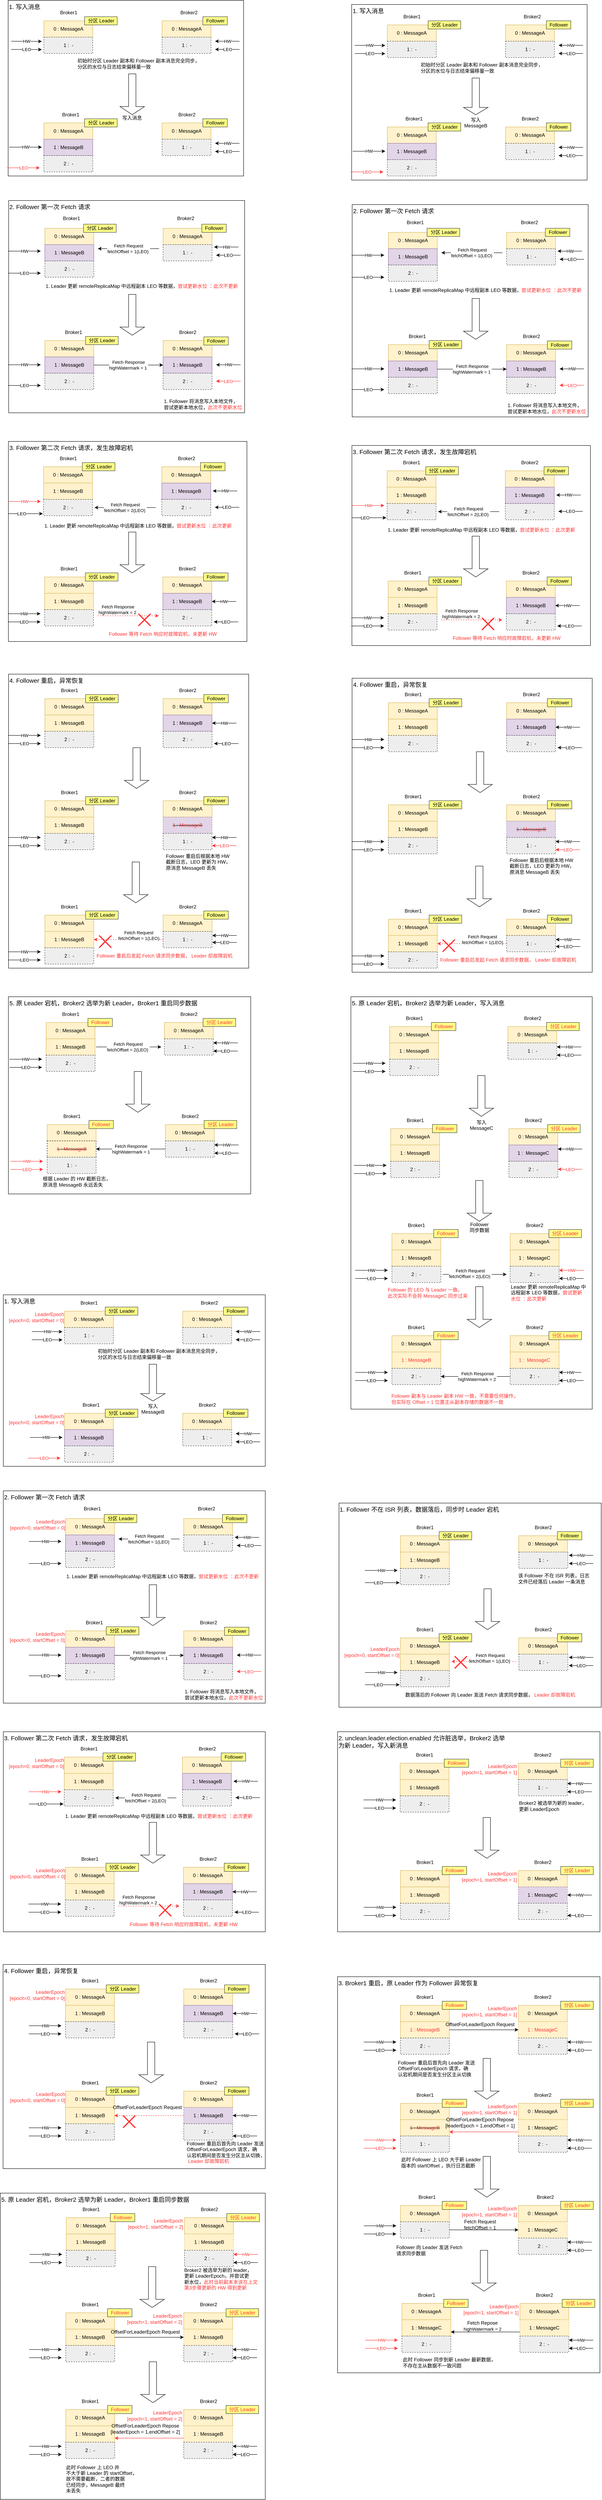 <mxfile version="18.0.0" type="device"><diagram id="dsL6oakeFicBOrvGSXXl" name="Page-1"><mxGraphModel dx="946" dy="-612" grid="1" gridSize="10" guides="1" tooltips="1" connect="1" arrows="1" fold="1" page="1" pageScale="1" pageWidth="827" pageHeight="1169" math="0" shadow="0"><root><mxCell id="0"/><mxCell id="1" parent="0"/><mxCell id="YHT-0nqEUaEv7n_3dlEb-116" value="&lt;font style=&quot;font-size: 15px&quot;&gt;4. Follower 重启，异常恢复&lt;/font&gt;" style="rounded=0;whiteSpace=wrap;html=1;fontColor=#000000;fillColor=#FFFFFF;verticalAlign=top;align=left;" vertex="1" parent="1"><mxGeometry x="121" y="2840" width="589" height="720" as="geometry"/></mxCell><mxCell id="YHT-0nqEUaEv7n_3dlEb-117" value="&lt;font style=&quot;font-size: 15px&quot;&gt;3. Follower 第二次 Fetch 请求，发生故障宕机&lt;/font&gt;" style="rounded=0;whiteSpace=wrap;html=1;fontColor=#000000;fillColor=#FFFFFF;verticalAlign=top;align=left;" vertex="1" parent="1"><mxGeometry x="120.63" y="2270" width="585" height="490" as="geometry"/></mxCell><mxCell id="YHT-0nqEUaEv7n_3dlEb-118" value="&lt;font style=&quot;font-size: 15px&quot;&gt;2. Follower 第一次 Fetch 请求&lt;/font&gt;" style="rounded=0;whiteSpace=wrap;html=1;fontColor=#000000;fillColor=#FFFFFF;verticalAlign=top;align=left;" vertex="1" parent="1"><mxGeometry x="121.25" y="1680" width="578.75" height="520" as="geometry"/></mxCell><mxCell id="YHT-0nqEUaEv7n_3dlEb-119" value="&lt;font style=&quot;font-size: 15px&quot;&gt;1. 写入消息&lt;br&gt;&lt;/font&gt;" style="rounded=0;whiteSpace=wrap;html=1;fontColor=#000000;fillColor=#FFFFFF;verticalAlign=top;align=left;" vertex="1" parent="1"><mxGeometry x="120" y="1190" width="577.5" height="430" as="geometry"/></mxCell><mxCell id="YHT-0nqEUaEv7n_3dlEb-120" value="0 : MessageA" style="rounded=0;whiteSpace=wrap;html=1;fillColor=#fff2cc;strokeColor=#d6b656;" vertex="1" parent="1"><mxGeometry x="207.5" y="1490" width="120" height="40" as="geometry"/></mxCell><mxCell id="YHT-0nqEUaEv7n_3dlEb-121" value="1 : MessageB" style="rounded=0;whiteSpace=wrap;html=1;fillColor=#e1d5e7;strokeColor=#9673a6;" vertex="1" parent="1"><mxGeometry x="207.5" y="1530" width="120" height="40" as="geometry"/></mxCell><mxCell id="YHT-0nqEUaEv7n_3dlEb-122" value="2 :&amp;nbsp; -" style="rounded=0;whiteSpace=wrap;html=1;dashed=1;fillColor=#eeeeee;strokeColor=#36393d;" vertex="1" parent="1"><mxGeometry x="207.5" y="1570" width="120" height="40" as="geometry"/></mxCell><mxCell id="YHT-0nqEUaEv7n_3dlEb-123" value="0 : MessageA" style="rounded=0;whiteSpace=wrap;html=1;fillColor=#fff2cc;strokeColor=#d6b656;" vertex="1" parent="1"><mxGeometry x="497.5" y="1490" width="120" height="40" as="geometry"/></mxCell><mxCell id="YHT-0nqEUaEv7n_3dlEb-124" value="Broker2" style="text;html=1;align=center;verticalAlign=middle;resizable=0;points=[];autosize=1;strokeColor=none;fillColor=none;" vertex="1" parent="1"><mxGeometry x="527.5" y="1460" width="60" height="20" as="geometry"/></mxCell><mxCell id="YHT-0nqEUaEv7n_3dlEb-125" value="1 :&amp;nbsp; -" style="rounded=0;whiteSpace=wrap;html=1;fillColor=#eeeeee;strokeColor=#36393d;dashed=1;" vertex="1" parent="1"><mxGeometry x="497.5" y="1530" width="120" height="40" as="geometry"/></mxCell><mxCell id="YHT-0nqEUaEv7n_3dlEb-126" value="LEO" style="endArrow=classic;html=1;rounded=0;strokeColor=#FF3333;fontColor=#FF3333;" edge="1" parent="1"><mxGeometry width="50" height="50" relative="1" as="geometry"><mxPoint x="117.5" y="1600" as="sourcePoint"/><mxPoint x="197.5" y="1600" as="targetPoint"/></mxGeometry></mxCell><mxCell id="YHT-0nqEUaEv7n_3dlEb-127" value="LEO" style="endArrow=classic;html=1;rounded=0;" edge="1" parent="1"><mxGeometry width="50" height="50" relative="1" as="geometry"><mxPoint x="687.5" y="1560" as="sourcePoint"/><mxPoint x="627.5" y="1560" as="targetPoint"/></mxGeometry></mxCell><mxCell id="YHT-0nqEUaEv7n_3dlEb-128" value="0 : MessageA" style="rounded=0;whiteSpace=wrap;html=1;fillColor=#fff2cc;strokeColor=#d6b656;" vertex="1" parent="1"><mxGeometry x="210" y="1748" width="120" height="40" as="geometry"/></mxCell><mxCell id="YHT-0nqEUaEv7n_3dlEb-129" value="分区 Leader" style="text;html=1;align=center;verticalAlign=middle;resizable=0;points=[];autosize=1;strokeColor=#36393d;fillColor=#ffff88;" vertex="1" parent="1"><mxGeometry x="305" y="1738" width="80" height="20" as="geometry"/></mxCell><mxCell id="YHT-0nqEUaEv7n_3dlEb-130" value="1 : MessageB" style="rounded=0;whiteSpace=wrap;html=1;fillColor=#e1d5e7;strokeColor=#9673a6;" vertex="1" parent="1"><mxGeometry x="210" y="1788" width="120" height="40" as="geometry"/></mxCell><mxCell id="YHT-0nqEUaEv7n_3dlEb-131" value="2 :&amp;nbsp; -" style="rounded=0;whiteSpace=wrap;html=1;dashed=1;fillColor=#eeeeee;strokeColor=#36393d;" vertex="1" parent="1"><mxGeometry x="210" y="1828" width="120" height="40" as="geometry"/></mxCell><mxCell id="YHT-0nqEUaEv7n_3dlEb-132" value="0 : MessageA" style="rounded=0;whiteSpace=wrap;html=1;fillColor=#fff2cc;strokeColor=#d6b656;" vertex="1" parent="1"><mxGeometry x="500" y="1748" width="120" height="40" as="geometry"/></mxCell><mxCell id="YHT-0nqEUaEv7n_3dlEb-133" value="Follower" style="text;html=1;align=center;verticalAlign=middle;resizable=0;points=[];autosize=1;strokeColor=#36393d;fillColor=#ffff88;" vertex="1" parent="1"><mxGeometry x="595" y="1738" width="60" height="20" as="geometry"/></mxCell><mxCell id="YHT-0nqEUaEv7n_3dlEb-134" value="1 :&amp;nbsp; -" style="rounded=0;whiteSpace=wrap;html=1;dashed=1;fillColor=#eeeeee;strokeColor=#36393d;" vertex="1" parent="1"><mxGeometry x="500" y="1788" width="120" height="40" as="geometry"/></mxCell><mxCell id="YHT-0nqEUaEv7n_3dlEb-135" value="LEO" style="endArrow=classic;html=1;rounded=0;" edge="1" parent="1"><mxGeometry width="50" height="50" relative="1" as="geometry"><mxPoint x="120" y="1858" as="sourcePoint"/><mxPoint x="200" y="1858" as="targetPoint"/></mxGeometry></mxCell><mxCell id="YHT-0nqEUaEv7n_3dlEb-136" value="Fetch Request&lt;br&gt;fetchOffset = 1(LEO)&amp;nbsp;" style="endArrow=classic;html=1;rounded=0;" edge="1" parent="1"><mxGeometry width="50" height="50" relative="1" as="geometry"><mxPoint x="490" y="1798" as="sourcePoint"/><mxPoint x="340" y="1798" as="targetPoint"/></mxGeometry></mxCell><mxCell id="YHT-0nqEUaEv7n_3dlEb-137" value="1. Leader 更新 remoteReplicaMap 中远程副本 LEO 等数据，&lt;font color=&quot;#ff3333&quot;&gt;尝试更新水位&lt;/font&gt; &lt;font color=&quot;#ff3333&quot;&gt;：此次不更新&lt;/font&gt;" style="text;html=1;align=left;verticalAlign=middle;resizable=0;points=[];autosize=1;strokeColor=none;fillColor=none;" vertex="1" parent="1"><mxGeometry x="210" y="1880" width="490" height="20" as="geometry"/></mxCell><mxCell id="YHT-0nqEUaEv7n_3dlEb-138" value="0 : MessageA" style="rounded=0;whiteSpace=wrap;html=1;fillColor=#fff2cc;strokeColor=#d6b656;" vertex="1" parent="1"><mxGeometry x="210" y="2023" width="120" height="40" as="geometry"/></mxCell><mxCell id="YHT-0nqEUaEv7n_3dlEb-139" value="1 : MessageB" style="rounded=0;whiteSpace=wrap;html=1;fillColor=#e1d5e7;strokeColor=#9673a6;" vertex="1" parent="1"><mxGeometry x="210" y="2063" width="120" height="40" as="geometry"/></mxCell><mxCell id="YHT-0nqEUaEv7n_3dlEb-140" value="2 :&amp;nbsp; -" style="rounded=0;whiteSpace=wrap;html=1;dashed=1;fillColor=#eeeeee;strokeColor=#36393d;" vertex="1" parent="1"><mxGeometry x="210" y="2103" width="120" height="40" as="geometry"/></mxCell><mxCell id="YHT-0nqEUaEv7n_3dlEb-141" value="0 : MessageA" style="rounded=0;whiteSpace=wrap;html=1;fillColor=#fff2cc;strokeColor=#d6b656;" vertex="1" parent="1"><mxGeometry x="500" y="2023" width="120" height="40" as="geometry"/></mxCell><mxCell id="YHT-0nqEUaEv7n_3dlEb-142" value="Broker2" style="text;html=1;align=center;verticalAlign=middle;resizable=0;points=[];autosize=1;strokeColor=none;fillColor=none;" vertex="1" parent="1"><mxGeometry x="530" y="1993" width="60" height="20" as="geometry"/></mxCell><mxCell id="YHT-0nqEUaEv7n_3dlEb-143" value="1 : MessageB" style="rounded=0;whiteSpace=wrap;html=1;fillColor=#e1d5e7;strokeColor=#9673a6;" vertex="1" parent="1"><mxGeometry x="500" y="2063" width="120" height="40" as="geometry"/></mxCell><mxCell id="YHT-0nqEUaEv7n_3dlEb-144" value="LEO" style="endArrow=classic;html=1;rounded=0;" edge="1" parent="1"><mxGeometry width="50" height="50" relative="1" as="geometry"><mxPoint x="120" y="2133" as="sourcePoint"/><mxPoint x="200" y="2133" as="targetPoint"/></mxGeometry></mxCell><mxCell id="YHT-0nqEUaEv7n_3dlEb-145" value="Fetch Response&lt;br&gt;highWatermark&amp;nbsp;= 1&amp;nbsp;" style="endArrow=classic;html=1;rounded=0;entryX=0;entryY=0.5;entryDx=0;entryDy=0;exitX=1;exitY=0.5;exitDx=0;exitDy=0;" edge="1" parent="1" source="YHT-0nqEUaEv7n_3dlEb-139" target="YHT-0nqEUaEv7n_3dlEb-143"><mxGeometry width="50" height="50" relative="1" as="geometry"><mxPoint x="490" y="2073" as="sourcePoint"/><mxPoint x="340" y="2073" as="targetPoint"/></mxGeometry></mxCell><mxCell id="YHT-0nqEUaEv7n_3dlEb-146" value="2 :&amp;nbsp; -" style="rounded=0;whiteSpace=wrap;html=1;dashed=1;fillColor=#eeeeee;strokeColor=#36393d;" vertex="1" parent="1"><mxGeometry x="500" y="2103" width="120" height="40" as="geometry"/></mxCell><mxCell id="YHT-0nqEUaEv7n_3dlEb-147" value="LEO" style="endArrow=classic;html=1;rounded=0;" edge="1" parent="1"><mxGeometry width="50" height="50" relative="1" as="geometry"><mxPoint x="690" y="1814" as="sourcePoint"/><mxPoint x="630" y="1814" as="targetPoint"/></mxGeometry></mxCell><mxCell id="YHT-0nqEUaEv7n_3dlEb-148" value="LEO" style="endArrow=classic;html=1;rounded=0;strokeColor=#FF3333;fontColor=#FF3333;" edge="1" parent="1"><mxGeometry width="50" height="50" relative="1" as="geometry"><mxPoint x="690" y="2122.5" as="sourcePoint"/><mxPoint x="630" y="2122.5" as="targetPoint"/></mxGeometry></mxCell><mxCell id="YHT-0nqEUaEv7n_3dlEb-149" value="" style="shape=singleArrow;direction=south;whiteSpace=wrap;html=1;fillColor=#FFFFFF;" vertex="1" parent="1"><mxGeometry x="394.38" y="1910" width="60" height="100" as="geometry"/></mxCell><mxCell id="YHT-0nqEUaEv7n_3dlEb-150" value="0 : MessageA" style="rounded=0;whiteSpace=wrap;html=1;fillColor=#fff2cc;strokeColor=#d6b656;" vertex="1" parent="1"><mxGeometry x="206.88" y="2332" width="120" height="40" as="geometry"/></mxCell><mxCell id="YHT-0nqEUaEv7n_3dlEb-151" value="Broker1" style="text;html=1;align=center;verticalAlign=middle;resizable=0;points=[];autosize=1;strokeColor=none;fillColor=none;" vertex="1" parent="1"><mxGeometry x="236.88" y="2302" width="60" height="20" as="geometry"/></mxCell><mxCell id="YHT-0nqEUaEv7n_3dlEb-152" value="1 : MessageB" style="rounded=0;whiteSpace=wrap;html=1;fillColor=#fff2cc;strokeColor=#d6b656;" vertex="1" parent="1"><mxGeometry x="206.88" y="2372" width="120" height="40" as="geometry"/></mxCell><mxCell id="YHT-0nqEUaEv7n_3dlEb-153" value="2 :&amp;nbsp; -" style="rounded=0;whiteSpace=wrap;html=1;dashed=1;fillColor=#eeeeee;strokeColor=#36393d;" vertex="1" parent="1"><mxGeometry x="206.88" y="2412" width="120" height="40" as="geometry"/></mxCell><mxCell id="YHT-0nqEUaEv7n_3dlEb-154" value="0 : MessageA" style="rounded=0;whiteSpace=wrap;html=1;fillColor=#fff2cc;strokeColor=#d6b656;" vertex="1" parent="1"><mxGeometry x="496.88" y="2332" width="120" height="40" as="geometry"/></mxCell><mxCell id="YHT-0nqEUaEv7n_3dlEb-155" value="Broker2" style="text;html=1;align=center;verticalAlign=middle;resizable=0;points=[];autosize=1;strokeColor=none;fillColor=none;" vertex="1" parent="1"><mxGeometry x="526.88" y="2302" width="60" height="20" as="geometry"/></mxCell><mxCell id="YHT-0nqEUaEv7n_3dlEb-156" value="1 : MessageB" style="rounded=0;whiteSpace=wrap;html=1;fillColor=#e1d5e7;strokeColor=#9673a6;" vertex="1" parent="1"><mxGeometry x="496.88" y="2372" width="120" height="40" as="geometry"/></mxCell><mxCell id="YHT-0nqEUaEv7n_3dlEb-157" value="LEO" style="endArrow=classic;html=1;rounded=0;" edge="1" parent="1"><mxGeometry x="-0.235" width="50" height="50" relative="1" as="geometry"><mxPoint x="120" y="2447" as="sourcePoint"/><mxPoint x="205" y="2447" as="targetPoint"/><mxPoint as="offset"/></mxGeometry></mxCell><mxCell id="YHT-0nqEUaEv7n_3dlEb-158" value="Fetch Request&lt;br&gt;fetchOffset = 2(LEO)&amp;nbsp;" style="endArrow=classic;html=1;rounded=0;" edge="1" parent="1"><mxGeometry width="50" height="50" relative="1" as="geometry"><mxPoint x="481.88" y="2432" as="sourcePoint"/><mxPoint x="331.88" y="2432" as="targetPoint"/></mxGeometry></mxCell><mxCell id="YHT-0nqEUaEv7n_3dlEb-159" value="&lt;span style=&quot;color: rgba(0 , 0 , 0 , 0) ; font-family: monospace ; font-size: 0px&quot;&gt;%3CmxGraphModel%3E%3Croot%3E%3CmxCell%20id%3D%220%22%2F%3E%3CmxCell%20id%3D%221%22%20parent%3D%220%22%2F%3E%3CmxCell%20id%3D%222%22%20value%3D%221.%20Leader%20%E6%9B%B4%E6%96%B0%20remoteReplicasMap%20%E4%BF%9D%E5%AD%98%E7%9A%84%E8%BF%9C%E7%A8%8B%E5%88%86%E5%8C%BA%E5%89%AF%E6%9C%AC%E5%AF%B9%E5%BA%94%E7%9A%84%20LEO%26lt%3Bbr%26gt%3B2.%20%E5%B0%9D%E8%AF%95%E6%9B%B4%E6%96%B0%E6%B0%B4%E4%BD%8D%22%20style%3D%22text%3Bhtml%3D1%3Balign%3Dleft%3BverticalAlign%3Dmiddle%3Bresizable%3D0%3Bpoints%3D%5B%5D%3Bautosize%3D1%3BstrokeColor%3Dnone%3BfillColor%3Dnone%3B%22%20vertex%3D%221%22%20parent%3D%221%22%3E%3CmxGeometry%20x%3D%22275%22%20y%3D%22744%22%20width%3D%22380%22%20height%3D%2230%22%20as%3D%22geometry%22%2F%3E%3C%2FmxCell%3E%3C%2Froot%3E%3C%2FmxGraphModel%3E&lt;/span&gt;" style="text;html=1;align=left;verticalAlign=middle;resizable=0;points=[];autosize=1;strokeColor=none;fillColor=none;" vertex="1" parent="1"><mxGeometry x="236.88" y="2467" width="20" height="20" as="geometry"/></mxCell><mxCell id="YHT-0nqEUaEv7n_3dlEb-160" value="0 : MessageA" style="rounded=0;whiteSpace=wrap;html=1;fillColor=#fff2cc;strokeColor=#d6b656;" vertex="1" parent="1"><mxGeometry x="209.38" y="2602" width="120" height="40" as="geometry"/></mxCell><mxCell id="YHT-0nqEUaEv7n_3dlEb-161" value="Broker1" style="text;html=1;align=center;verticalAlign=middle;resizable=0;points=[];autosize=1;strokeColor=none;fillColor=none;" vertex="1" parent="1"><mxGeometry x="239.38" y="2572" width="60" height="20" as="geometry"/></mxCell><mxCell id="YHT-0nqEUaEv7n_3dlEb-162" value="1 : MessageB" style="rounded=0;whiteSpace=wrap;html=1;fillColor=#fff2cc;strokeColor=#d6b656;" vertex="1" parent="1"><mxGeometry x="209.38" y="2642" width="120" height="40" as="geometry"/></mxCell><mxCell id="YHT-0nqEUaEv7n_3dlEb-163" value="2 :&amp;nbsp; -" style="rounded=0;whiteSpace=wrap;html=1;dashed=1;fillColor=#eeeeee;strokeColor=#36393d;" vertex="1" parent="1"><mxGeometry x="209.38" y="2682" width="120" height="40" as="geometry"/></mxCell><mxCell id="YHT-0nqEUaEv7n_3dlEb-164" value="0 : MessageA" style="rounded=0;whiteSpace=wrap;html=1;fillColor=#fff2cc;strokeColor=#d6b656;" vertex="1" parent="1"><mxGeometry x="499.38" y="2602" width="120" height="40" as="geometry"/></mxCell><mxCell id="YHT-0nqEUaEv7n_3dlEb-165" value="Broker2" style="text;html=1;align=center;verticalAlign=middle;resizable=0;points=[];autosize=1;strokeColor=none;fillColor=none;" vertex="1" parent="1"><mxGeometry x="529.38" y="2572" width="60" height="20" as="geometry"/></mxCell><mxCell id="YHT-0nqEUaEv7n_3dlEb-166" value="1 : MessageB" style="rounded=0;whiteSpace=wrap;html=1;fillColor=#e1d5e7;strokeColor=#9673a6;" vertex="1" parent="1"><mxGeometry x="499.38" y="2642" width="120" height="40" as="geometry"/></mxCell><mxCell id="YHT-0nqEUaEv7n_3dlEb-167" value="LEO" style="endArrow=classic;html=1;rounded=0;" edge="1" parent="1"><mxGeometry width="50" height="50" relative="1" as="geometry"><mxPoint x="119.38" y="2712" as="sourcePoint"/><mxPoint x="199.38" y="2712" as="targetPoint"/></mxGeometry></mxCell><mxCell id="YHT-0nqEUaEv7n_3dlEb-168" value="Fetch Response&lt;br&gt;highWatermark&amp;nbsp;= 2&amp;nbsp;" style="endArrow=classic;html=1;rounded=0;dashed=1;strokeColor=#FF3333;" edge="1" parent="1"><mxGeometry x="-0.333" y="15" width="50" height="50" relative="1" as="geometry"><mxPoint x="339.38" y="2697" as="sourcePoint"/><mxPoint x="489.38" y="2697" as="targetPoint"/><mxPoint as="offset"/></mxGeometry></mxCell><mxCell id="YHT-0nqEUaEv7n_3dlEb-169" value="2 :&amp;nbsp; -" style="rounded=0;whiteSpace=wrap;html=1;dashed=1;fillColor=#eeeeee;strokeColor=#36393d;" vertex="1" parent="1"><mxGeometry x="499.38" y="2682" width="120" height="40" as="geometry"/></mxCell><mxCell id="YHT-0nqEUaEv7n_3dlEb-170" value="LEO" style="endArrow=classic;html=1;rounded=0;" edge="1" parent="1"><mxGeometry x="0.02" width="50" height="50" relative="1" as="geometry"><mxPoint x="686.88" y="2431.41" as="sourcePoint"/><mxPoint x="626.88" y="2431.41" as="targetPoint"/><mxPoint as="offset"/></mxGeometry></mxCell><mxCell id="YHT-0nqEUaEv7n_3dlEb-171" value="LEO" style="endArrow=classic;html=1;rounded=0;" edge="1" parent="1"><mxGeometry width="50" height="50" relative="1" as="geometry"><mxPoint x="684.38" y="2712" as="sourcePoint"/><mxPoint x="624.38" y="2712" as="targetPoint"/></mxGeometry></mxCell><mxCell id="YHT-0nqEUaEv7n_3dlEb-172" value="" style="shape=singleArrow;direction=south;whiteSpace=wrap;html=1;fillColor=#FFFFFF;" vertex="1" parent="1"><mxGeometry x="394.38" y="2492" width="60" height="100" as="geometry"/></mxCell><mxCell id="YHT-0nqEUaEv7n_3dlEb-173" value="2 :&amp;nbsp; -" style="rounded=0;whiteSpace=wrap;html=1;dashed=1;fillColor=#eeeeee;strokeColor=#36393d;" vertex="1" parent="1"><mxGeometry x="496.88" y="2412" width="120" height="40" as="geometry"/></mxCell><mxCell id="YHT-0nqEUaEv7n_3dlEb-174" value="1. Leader 更新 remoteReplicaMap 中远程副本 LEO 等数据，&lt;font color=&quot;#ff3333&quot;&gt;尝试更新水位&lt;/font&gt;&amp;nbsp;&lt;font color=&quot;#ff3333&quot;&gt;：此次更新&lt;/font&gt;" style="text;html=1;align=left;verticalAlign=middle;resizable=0;points=[];autosize=1;strokeColor=none;fillColor=none;" vertex="1" parent="1"><mxGeometry x="206.88" y="2467" width="470" height="20" as="geometry"/></mxCell><mxCell id="YHT-0nqEUaEv7n_3dlEb-175" value="HW" style="endArrow=classic;html=1;rounded=0;" edge="1" parent="1"><mxGeometry width="50" height="50" relative="1" as="geometry"><mxPoint x="122.5" y="1549.41" as="sourcePoint"/><mxPoint x="202.5" y="1549.41" as="targetPoint"/></mxGeometry></mxCell><mxCell id="YHT-0nqEUaEv7n_3dlEb-176" value="HW" style="endArrow=classic;html=1;rounded=0;fontColor=#000000;" edge="1" parent="1"><mxGeometry width="50" height="50" relative="1" as="geometry"><mxPoint x="687.5" y="1540" as="sourcePoint"/><mxPoint x="627.5" y="1540" as="targetPoint"/></mxGeometry></mxCell><mxCell id="YHT-0nqEUaEv7n_3dlEb-177" value="HW" style="endArrow=classic;html=1;rounded=0;fontColor=#000000;" edge="1" parent="1"><mxGeometry width="50" height="50" relative="1" as="geometry"><mxPoint x="685" y="1794" as="sourcePoint"/><mxPoint x="625" y="1794" as="targetPoint"/></mxGeometry></mxCell><mxCell id="YHT-0nqEUaEv7n_3dlEb-178" value="HW" style="endArrow=classic;html=1;rounded=0;" edge="1" parent="1"><mxGeometry width="50" height="50" relative="1" as="geometry"><mxPoint x="120" y="1804" as="sourcePoint"/><mxPoint x="200" y="1804" as="targetPoint"/></mxGeometry></mxCell><mxCell id="YHT-0nqEUaEv7n_3dlEb-179" value="HW" style="endArrow=classic;html=1;rounded=0;" edge="1" parent="1"><mxGeometry width="50" height="50" relative="1" as="geometry"><mxPoint x="120" y="2082.41" as="sourcePoint"/><mxPoint x="200" y="2082.41" as="targetPoint"/></mxGeometry></mxCell><mxCell id="YHT-0nqEUaEv7n_3dlEb-180" value="HW" style="endArrow=classic;html=1;rounded=0;fontColor=#FF3333;strokeColor=#FF3333;" edge="1" parent="1"><mxGeometry width="50" height="50" relative="1" as="geometry"><mxPoint x="120" y="2417" as="sourcePoint"/><mxPoint x="200" y="2417" as="targetPoint"/></mxGeometry></mxCell><mxCell id="YHT-0nqEUaEv7n_3dlEb-181" value="HW" style="endArrow=classic;html=1;rounded=0;fontColor=#000000;" edge="1" parent="1"><mxGeometry width="50" height="50" relative="1" as="geometry"><mxPoint x="690" y="2082.41" as="sourcePoint"/><mxPoint x="630" y="2082.41" as="targetPoint"/></mxGeometry></mxCell><mxCell id="YHT-0nqEUaEv7n_3dlEb-182" value="HW" style="endArrow=classic;html=1;rounded=0;fontColor=#000000;" edge="1" parent="1"><mxGeometry width="50" height="50" relative="1" as="geometry"><mxPoint x="681.88" y="2391.41" as="sourcePoint"/><mxPoint x="621.88" y="2391.41" as="targetPoint"/></mxGeometry></mxCell><mxCell id="YHT-0nqEUaEv7n_3dlEb-183" value="HW" style="endArrow=classic;html=1;rounded=0;" edge="1" parent="1"><mxGeometry width="50" height="50" relative="1" as="geometry"><mxPoint x="119.38" y="2692" as="sourcePoint"/><mxPoint x="199.38" y="2692" as="targetPoint"/></mxGeometry></mxCell><mxCell id="YHT-0nqEUaEv7n_3dlEb-184" value="&lt;font color=&quot;#000000&quot;&gt;HW&lt;/font&gt;" style="endArrow=classic;html=1;rounded=0;fontColor=#FF3333;strokeColor=#000000;entryX=1;entryY=0.5;entryDx=0;entryDy=0;" edge="1" parent="1" target="YHT-0nqEUaEv7n_3dlEb-166"><mxGeometry width="50" height="50" relative="1" as="geometry"><mxPoint x="679.38" y="2662" as="sourcePoint"/><mxPoint x="624.38" y="2692" as="targetPoint"/></mxGeometry></mxCell><mxCell id="YHT-0nqEUaEv7n_3dlEb-186" value="0 : MessageA" style="rounded=0;whiteSpace=wrap;html=1;fillColor=#fff2cc;strokeColor=#d6b656;align=center;" vertex="1" parent="1"><mxGeometry x="207.5" y="1240" width="120" height="40" as="geometry"/></mxCell><mxCell id="YHT-0nqEUaEv7n_3dlEb-187" value="分区 Leader" style="text;html=1;align=center;verticalAlign=middle;resizable=0;points=[];autosize=1;strokeColor=#36393d;fillColor=#ffff88;" vertex="1" parent="1"><mxGeometry x="307.5" y="1230" width="80" height="20" as="geometry"/></mxCell><mxCell id="YHT-0nqEUaEv7n_3dlEb-188" value="1 :&amp;nbsp; -" style="rounded=0;whiteSpace=wrap;html=1;dashed=1;fillColor=#eeeeee;strokeColor=#36393d;" vertex="1" parent="1"><mxGeometry x="207.5" y="1280" width="120" height="40" as="geometry"/></mxCell><mxCell id="YHT-0nqEUaEv7n_3dlEb-189" value="&lt;font&gt;初始时分区 Leader 副本和 Follower 副本消息完全同步，&lt;br&gt;分区的水位与日志结束偏移量一致&lt;/font&gt;" style="text;html=1;align=left;verticalAlign=middle;resizable=0;points=[];autosize=1;strokeColor=none;fillColor=none;fontColor=#000000;" vertex="1" parent="1"><mxGeometry x="287.5" y="1330" width="320" height="30" as="geometry"/></mxCell><mxCell id="YHT-0nqEUaEv7n_3dlEb-190" value="0 : MessageA" style="rounded=0;whiteSpace=wrap;html=1;fillColor=#fff2cc;strokeColor=#d6b656;" vertex="1" parent="1"><mxGeometry x="497.5" y="1240" width="120" height="40" as="geometry"/></mxCell><mxCell id="YHT-0nqEUaEv7n_3dlEb-191" value="1 :&amp;nbsp; -" style="rounded=0;whiteSpace=wrap;html=1;fillColor=#eeeeee;strokeColor=#36393d;dashed=1;" vertex="1" parent="1"><mxGeometry x="497.5" y="1280" width="120" height="40" as="geometry"/></mxCell><mxCell id="YHT-0nqEUaEv7n_3dlEb-192" value="LEO" style="endArrow=classic;html=1;rounded=0;" edge="1" parent="1"><mxGeometry width="50" height="50" relative="1" as="geometry"><mxPoint x="687.5" y="1310" as="sourcePoint"/><mxPoint x="627.5" y="1310" as="targetPoint"/></mxGeometry></mxCell><mxCell id="YHT-0nqEUaEv7n_3dlEb-193" value="HW" style="endArrow=classic;html=1;rounded=0;" edge="1" parent="1"><mxGeometry width="50" height="50" relative="1" as="geometry"><mxPoint x="127.5" y="1290" as="sourcePoint"/><mxPoint x="202.5" y="1290.41" as="targetPoint"/></mxGeometry></mxCell><mxCell id="YHT-0nqEUaEv7n_3dlEb-194" value="HW" style="endArrow=classic;html=1;rounded=0;fontColor=#000000;" edge="1" parent="1"><mxGeometry width="50" height="50" relative="1" as="geometry"><mxPoint x="687.5" y="1290" as="sourcePoint"/><mxPoint x="627.5" y="1290" as="targetPoint"/></mxGeometry></mxCell><mxCell id="YHT-0nqEUaEv7n_3dlEb-195" value="LEO" style="endArrow=classic;html=1;rounded=0;" edge="1" parent="1"><mxGeometry width="50" height="50" relative="1" as="geometry"><mxPoint x="127.5" y="1310" as="sourcePoint"/><mxPoint x="202.5" y="1310.41" as="targetPoint"/></mxGeometry></mxCell><mxCell id="YHT-0nqEUaEv7n_3dlEb-196" value="1. Follower 将消息写入本地文件，&lt;br&gt;尝试更新本地水位，&lt;font color=&quot;#ff3333&quot;&gt;此次不更新水位&lt;/font&gt;" style="text;html=1;align=left;verticalAlign=middle;resizable=0;points=[];autosize=1;strokeColor=none;fillColor=none;" vertex="1" parent="1"><mxGeometry x="500" y="2164" width="210" height="30" as="geometry"/></mxCell><mxCell id="YHT-0nqEUaEv7n_3dlEb-197" value="Follower" style="text;html=1;align=center;verticalAlign=middle;resizable=0;points=[];autosize=1;strokeColor=#36393d;fillColor=#ffff88;" vertex="1" parent="1"><mxGeometry x="597.5" y="1230" width="60" height="20" as="geometry"/></mxCell><mxCell id="YHT-0nqEUaEv7n_3dlEb-198" value="Broker1" style="text;html=1;align=center;verticalAlign=middle;resizable=0;points=[];autosize=1;strokeColor=none;fillColor=none;" vertex="1" parent="1"><mxGeometry x="237.5" y="1210" width="60" height="20" as="geometry"/></mxCell><mxCell id="YHT-0nqEUaEv7n_3dlEb-199" value="Broker2" style="text;html=1;align=center;verticalAlign=middle;resizable=0;points=[];autosize=1;strokeColor=none;fillColor=none;" vertex="1" parent="1"><mxGeometry x="532.5" y="1210" width="60" height="20" as="geometry"/></mxCell><mxCell id="YHT-0nqEUaEv7n_3dlEb-200" value="Broker1" style="text;html=1;align=center;verticalAlign=middle;resizable=0;points=[];autosize=1;strokeColor=none;fillColor=none;" vertex="1" parent="1"><mxGeometry x="242.5" y="1460" width="60" height="20" as="geometry"/></mxCell><mxCell id="YHT-0nqEUaEv7n_3dlEb-201" value="分区 Leader" style="text;html=1;align=center;verticalAlign=middle;resizable=0;points=[];autosize=1;strokeColor=#36393d;fillColor=#ffff88;" vertex="1" parent="1"><mxGeometry x="307.5" y="1480" width="80" height="20" as="geometry"/></mxCell><mxCell id="YHT-0nqEUaEv7n_3dlEb-202" value="Follower" style="text;html=1;align=center;verticalAlign=middle;resizable=0;points=[];autosize=1;strokeColor=#36393d;fillColor=#ffff88;" vertex="1" parent="1"><mxGeometry x="597.5" y="1480" width="60" height="20" as="geometry"/></mxCell><mxCell id="YHT-0nqEUaEv7n_3dlEb-203" value="Broker1" style="text;html=1;align=center;verticalAlign=middle;resizable=0;points=[];autosize=1;strokeColor=none;fillColor=none;" vertex="1" parent="1"><mxGeometry x="245" y="1714" width="60" height="20" as="geometry"/></mxCell><mxCell id="YHT-0nqEUaEv7n_3dlEb-204" value="Broker2" style="text;html=1;align=center;verticalAlign=middle;resizable=0;points=[];autosize=1;strokeColor=none;fillColor=none;" vertex="1" parent="1"><mxGeometry x="525" y="1714" width="60" height="20" as="geometry"/></mxCell><mxCell id="YHT-0nqEUaEv7n_3dlEb-205" value="Broker1" style="text;html=1;align=center;verticalAlign=middle;resizable=0;points=[];autosize=1;strokeColor=none;fillColor=none;" vertex="1" parent="1"><mxGeometry x="250" y="1993" width="60" height="20" as="geometry"/></mxCell><mxCell id="YHT-0nqEUaEv7n_3dlEb-206" value="分区 Leader" style="text;html=1;align=center;verticalAlign=middle;resizable=0;points=[];autosize=1;strokeColor=#36393d;fillColor=#ffff88;" vertex="1" parent="1"><mxGeometry x="310" y="2013" width="80" height="20" as="geometry"/></mxCell><mxCell id="YHT-0nqEUaEv7n_3dlEb-207" value="Follower" style="text;html=1;align=center;verticalAlign=middle;resizable=0;points=[];autosize=1;strokeColor=#36393d;fillColor=#ffff88;" vertex="1" parent="1"><mxGeometry x="600" y="2014" width="60" height="20" as="geometry"/></mxCell><mxCell id="YHT-0nqEUaEv7n_3dlEb-208" value="分区 Leader" style="text;html=1;align=center;verticalAlign=middle;resizable=0;points=[];autosize=1;strokeColor=#36393d;fillColor=#ffff88;" vertex="1" parent="1"><mxGeometry x="301.88" y="2322" width="80" height="20" as="geometry"/></mxCell><mxCell id="YHT-0nqEUaEv7n_3dlEb-209" value="Follower" style="text;html=1;align=center;verticalAlign=middle;resizable=0;points=[];autosize=1;strokeColor=#36393d;fillColor=#ffff88;" vertex="1" parent="1"><mxGeometry x="591.88" y="2322" width="60" height="20" as="geometry"/></mxCell><mxCell id="YHT-0nqEUaEv7n_3dlEb-210" value="分区 Leader" style="text;html=1;align=center;verticalAlign=middle;resizable=0;points=[];autosize=1;strokeColor=#36393d;fillColor=#ffff88;" vertex="1" parent="1"><mxGeometry x="309.38" y="2592" width="80" height="20" as="geometry"/></mxCell><mxCell id="YHT-0nqEUaEv7n_3dlEb-211" value="Follower" style="text;html=1;align=center;verticalAlign=middle;resizable=0;points=[];autosize=1;strokeColor=#36393d;fillColor=#ffff88;" vertex="1" parent="1"><mxGeometry x="599.38" y="2592" width="60" height="20" as="geometry"/></mxCell><mxCell id="YHT-0nqEUaEv7n_3dlEb-212" value="" style="shape=umlDestroy;whiteSpace=wrap;html=1;strokeWidth=3;fontColor=#000000;strokeColor=#FF3333;" vertex="1" parent="1"><mxGeometry x="439.38" y="2692" width="30" height="30" as="geometry"/></mxCell><mxCell id="YHT-0nqEUaEv7n_3dlEb-213" value="0 : MessageA" style="rounded=0;whiteSpace=wrap;html=1;fillColor=#fff2cc;strokeColor=#d6b656;" vertex="1" parent="1"><mxGeometry x="210" y="2900" width="120" height="40" as="geometry"/></mxCell><mxCell id="YHT-0nqEUaEv7n_3dlEb-214" value="Broker1" style="text;html=1;align=center;verticalAlign=middle;resizable=0;points=[];autosize=1;strokeColor=none;fillColor=none;" vertex="1" parent="1"><mxGeometry x="240" y="2870" width="60" height="20" as="geometry"/></mxCell><mxCell id="YHT-0nqEUaEv7n_3dlEb-215" value="1 : MessageB" style="rounded=0;whiteSpace=wrap;html=1;fillColor=#fff2cc;strokeColor=#d6b656;" vertex="1" parent="1"><mxGeometry x="210" y="2940" width="120" height="40" as="geometry"/></mxCell><mxCell id="YHT-0nqEUaEv7n_3dlEb-216" value="2 :&amp;nbsp; -" style="rounded=0;whiteSpace=wrap;html=1;dashed=1;fillColor=#eeeeee;strokeColor=#36393d;" vertex="1" parent="1"><mxGeometry x="210" y="2980" width="120" height="40" as="geometry"/></mxCell><mxCell id="YHT-0nqEUaEv7n_3dlEb-217" value="0 : MessageA" style="rounded=0;whiteSpace=wrap;html=1;fillColor=#fff2cc;strokeColor=#d6b656;" vertex="1" parent="1"><mxGeometry x="500" y="2900" width="120" height="40" as="geometry"/></mxCell><mxCell id="YHT-0nqEUaEv7n_3dlEb-218" value="Broker2" style="text;html=1;align=center;verticalAlign=middle;resizable=0;points=[];autosize=1;strokeColor=none;fillColor=none;" vertex="1" parent="1"><mxGeometry x="530" y="2870" width="60" height="20" as="geometry"/></mxCell><mxCell id="YHT-0nqEUaEv7n_3dlEb-219" value="1 : MessageB" style="rounded=0;whiteSpace=wrap;html=1;fillColor=#e1d5e7;strokeColor=#9673a6;" vertex="1" parent="1"><mxGeometry x="500" y="2940" width="120" height="40" as="geometry"/></mxCell><mxCell id="YHT-0nqEUaEv7n_3dlEb-220" value="LEO" style="endArrow=classic;html=1;rounded=0;" edge="1" parent="1"><mxGeometry width="50" height="50" relative="1" as="geometry"><mxPoint x="120" y="3010" as="sourcePoint"/><mxPoint x="200" y="3010" as="targetPoint"/></mxGeometry></mxCell><mxCell id="YHT-0nqEUaEv7n_3dlEb-221" value="2 :&amp;nbsp; -" style="rounded=0;whiteSpace=wrap;html=1;dashed=1;fillColor=#eeeeee;strokeColor=#36393d;" vertex="1" parent="1"><mxGeometry x="500" y="2980" width="120" height="40" as="geometry"/></mxCell><mxCell id="YHT-0nqEUaEv7n_3dlEb-222" value="LEO" style="endArrow=classic;html=1;rounded=0;" edge="1" parent="1"><mxGeometry width="50" height="50" relative="1" as="geometry"><mxPoint x="685" y="3010" as="sourcePoint"/><mxPoint x="625" y="3010" as="targetPoint"/></mxGeometry></mxCell><mxCell id="YHT-0nqEUaEv7n_3dlEb-223" value="HW" style="endArrow=classic;html=1;rounded=0;" edge="1" parent="1"><mxGeometry width="50" height="50" relative="1" as="geometry"><mxPoint x="120" y="2990" as="sourcePoint"/><mxPoint x="200" y="2990" as="targetPoint"/></mxGeometry></mxCell><mxCell id="YHT-0nqEUaEv7n_3dlEb-224" value="&lt;font color=&quot;#000000&quot;&gt;HW&lt;/font&gt;" style="endArrow=classic;html=1;rounded=0;fontColor=#FF3333;strokeColor=#000000;entryX=1;entryY=0.5;entryDx=0;entryDy=0;" edge="1" parent="1" target="YHT-0nqEUaEv7n_3dlEb-219"><mxGeometry width="50" height="50" relative="1" as="geometry"><mxPoint x="680" y="2960" as="sourcePoint"/><mxPoint x="625" y="2990" as="targetPoint"/></mxGeometry></mxCell><mxCell id="YHT-0nqEUaEv7n_3dlEb-225" value="分区 Leader" style="text;html=1;align=center;verticalAlign=middle;resizable=0;points=[];autosize=1;strokeColor=#36393d;fillColor=#ffff88;" vertex="1" parent="1"><mxGeometry x="310" y="2890" width="80" height="20" as="geometry"/></mxCell><mxCell id="YHT-0nqEUaEv7n_3dlEb-226" value="Follower" style="text;html=1;align=center;verticalAlign=middle;resizable=0;points=[];autosize=1;strokeColor=#36393d;fillColor=#ffff88;" vertex="1" parent="1"><mxGeometry x="600" y="2890" width="60" height="20" as="geometry"/></mxCell><mxCell id="YHT-0nqEUaEv7n_3dlEb-227" value="0 : MessageA" style="rounded=0;whiteSpace=wrap;html=1;fillColor=#fff2cc;strokeColor=#d6b656;" vertex="1" parent="1"><mxGeometry x="210" y="3150" width="120" height="40" as="geometry"/></mxCell><mxCell id="YHT-0nqEUaEv7n_3dlEb-228" value="Broker1" style="text;html=1;align=center;verticalAlign=middle;resizable=0;points=[];autosize=1;strokeColor=none;fillColor=none;" vertex="1" parent="1"><mxGeometry x="240" y="3120" width="60" height="20" as="geometry"/></mxCell><mxCell id="YHT-0nqEUaEv7n_3dlEb-229" value="1 : MessageB" style="rounded=0;whiteSpace=wrap;html=1;fillColor=#fff2cc;strokeColor=#d6b656;" vertex="1" parent="1"><mxGeometry x="210" y="3190" width="120" height="40" as="geometry"/></mxCell><mxCell id="YHT-0nqEUaEv7n_3dlEb-230" value="2 :&amp;nbsp; -" style="rounded=0;whiteSpace=wrap;html=1;dashed=1;fillColor=#eeeeee;strokeColor=#36393d;" vertex="1" parent="1"><mxGeometry x="210" y="3230" width="120" height="40" as="geometry"/></mxCell><mxCell id="YHT-0nqEUaEv7n_3dlEb-231" value="0 : MessageA" style="rounded=0;whiteSpace=wrap;html=1;fillColor=#fff2cc;strokeColor=#d6b656;" vertex="1" parent="1"><mxGeometry x="500" y="3150" width="120" height="40" as="geometry"/></mxCell><mxCell id="YHT-0nqEUaEv7n_3dlEb-232" value="Broker2" style="text;html=1;align=center;verticalAlign=middle;resizable=0;points=[];autosize=1;strokeColor=none;fillColor=none;" vertex="1" parent="1"><mxGeometry x="530" y="3120" width="60" height="20" as="geometry"/></mxCell><mxCell id="YHT-0nqEUaEv7n_3dlEb-233" value="&lt;strike&gt;&lt;font color=&quot;#ff3333&quot;&gt;1 : MessageB&lt;/font&gt;&lt;/strike&gt;" style="rounded=0;whiteSpace=wrap;html=1;fillColor=#e1d5e7;strokeColor=#9673a6;dashed=1;" vertex="1" parent="1"><mxGeometry x="500" y="3190" width="120" height="40" as="geometry"/></mxCell><mxCell id="YHT-0nqEUaEv7n_3dlEb-234" value="LEO" style="endArrow=classic;html=1;rounded=0;" edge="1" parent="1"><mxGeometry width="50" height="50" relative="1" as="geometry"><mxPoint x="120" y="3260" as="sourcePoint"/><mxPoint x="200" y="3260" as="targetPoint"/></mxGeometry></mxCell><mxCell id="YHT-0nqEUaEv7n_3dlEb-235" value="1 :&amp;nbsp; -" style="rounded=0;whiteSpace=wrap;html=1;dashed=1;fillColor=#eeeeee;strokeColor=#36393d;" vertex="1" parent="1"><mxGeometry x="500" y="3230" width="120" height="40" as="geometry"/></mxCell><mxCell id="YHT-0nqEUaEv7n_3dlEb-236" value="LEO" style="endArrow=classic;html=1;rounded=0;strokeColor=#FF3333;fontColor=#FF3333;" edge="1" parent="1"><mxGeometry width="50" height="50" relative="1" as="geometry"><mxPoint x="680" y="3260" as="sourcePoint"/><mxPoint x="620" y="3260" as="targetPoint"/></mxGeometry></mxCell><mxCell id="YHT-0nqEUaEv7n_3dlEb-237" value="HW" style="endArrow=classic;html=1;rounded=0;" edge="1" parent="1"><mxGeometry width="50" height="50" relative="1" as="geometry"><mxPoint x="120" y="3240" as="sourcePoint"/><mxPoint x="200" y="3240" as="targetPoint"/></mxGeometry></mxCell><mxCell id="YHT-0nqEUaEv7n_3dlEb-238" value="&lt;font color=&quot;#000000&quot;&gt;HW&lt;/font&gt;" style="endArrow=classic;html=1;rounded=0;fontColor=#FF3333;strokeColor=#000000;entryX=1;entryY=0.25;entryDx=0;entryDy=0;" edge="1" parent="1" target="YHT-0nqEUaEv7n_3dlEb-235"><mxGeometry width="50" height="50" relative="1" as="geometry"><mxPoint x="680" y="3240" as="sourcePoint"/><mxPoint x="625" y="3240" as="targetPoint"/></mxGeometry></mxCell><mxCell id="YHT-0nqEUaEv7n_3dlEb-239" value="Follower 重启后根据本地 HW &lt;br&gt;截断日志，LEO 更新为 HW，&lt;br&gt;原消息 MessageB 丢失&amp;nbsp;&amp;nbsp;" style="text;html=1;align=left;verticalAlign=middle;resizable=0;points=[];autosize=1;strokeColor=none;fillColor=none;" vertex="1" parent="1"><mxGeometry x="505" y="3275" width="170" height="50" as="geometry"/></mxCell><mxCell id="YHT-0nqEUaEv7n_3dlEb-240" value="分区 Leader" style="text;html=1;align=center;verticalAlign=middle;resizable=0;points=[];autosize=1;strokeColor=#36393d;fillColor=#ffff88;" vertex="1" parent="1"><mxGeometry x="310" y="3140" width="80" height="20" as="geometry"/></mxCell><mxCell id="YHT-0nqEUaEv7n_3dlEb-241" value="Follower" style="text;html=1;align=center;verticalAlign=middle;resizable=0;points=[];autosize=1;strokeColor=#36393d;fillColor=#ffff88;" vertex="1" parent="1"><mxGeometry x="600" y="3140" width="60" height="20" as="geometry"/></mxCell><mxCell id="YHT-0nqEUaEv7n_3dlEb-242" value="" style="shape=singleArrow;direction=south;whiteSpace=wrap;html=1;fillColor=#FFFFFF;" vertex="1" parent="1"><mxGeometry x="405" y="3020" width="60" height="100" as="geometry"/></mxCell><mxCell id="YHT-0nqEUaEv7n_3dlEb-243" value="&lt;font style=&quot;font-size: 15px&quot;&gt;5. 原 Leader 宕机，Broker2 选举为新 Leader，Broker1 重启同步数据&lt;/font&gt;" style="rounded=0;whiteSpace=wrap;html=1;fontColor=#000000;fillColor=#FFFFFF;verticalAlign=top;align=left;" vertex="1" parent="1"><mxGeometry x="120.63" y="3630" width="594.37" height="483" as="geometry"/></mxCell><mxCell id="YHT-0nqEUaEv7n_3dlEb-244" value="0 : MessageA" style="rounded=0;whiteSpace=wrap;html=1;fillColor=#fff2cc;strokeColor=#d6b656;" vertex="1" parent="1"><mxGeometry x="213.13" y="3693" width="120" height="40" as="geometry"/></mxCell><mxCell id="YHT-0nqEUaEv7n_3dlEb-245" value="Broker1" style="text;html=1;align=center;verticalAlign=middle;resizable=0;points=[];autosize=1;strokeColor=none;fillColor=none;" vertex="1" parent="1"><mxGeometry x="243.13" y="3663" width="60" height="20" as="geometry"/></mxCell><mxCell id="YHT-0nqEUaEv7n_3dlEb-246" value="1 : MessageB" style="rounded=0;whiteSpace=wrap;html=1;fillColor=#fff2cc;strokeColor=#d6b656;" vertex="1" parent="1"><mxGeometry x="213.13" y="3733" width="120" height="40" as="geometry"/></mxCell><mxCell id="YHT-0nqEUaEv7n_3dlEb-247" value="2 :&amp;nbsp; -" style="rounded=0;whiteSpace=wrap;html=1;dashed=1;fillColor=#eeeeee;strokeColor=#36393d;" vertex="1" parent="1"><mxGeometry x="213.13" y="3773" width="120" height="40" as="geometry"/></mxCell><mxCell id="YHT-0nqEUaEv7n_3dlEb-248" value="0 : MessageA" style="rounded=0;whiteSpace=wrap;html=1;fillColor=#fff2cc;strokeColor=#d6b656;" vertex="1" parent="1"><mxGeometry x="503.13" y="3693" width="120" height="40" as="geometry"/></mxCell><mxCell id="YHT-0nqEUaEv7n_3dlEb-249" value="Broker2" style="text;html=1;align=center;verticalAlign=middle;resizable=0;points=[];autosize=1;strokeColor=none;fillColor=none;" vertex="1" parent="1"><mxGeometry x="533.13" y="3663" width="60" height="20" as="geometry"/></mxCell><mxCell id="YHT-0nqEUaEv7n_3dlEb-250" value="LEO" style="endArrow=classic;html=1;rounded=0;" edge="1" parent="1"><mxGeometry width="50" height="50" relative="1" as="geometry"><mxPoint x="123.13" y="3803" as="sourcePoint"/><mxPoint x="203.13" y="3803" as="targetPoint"/></mxGeometry></mxCell><mxCell id="YHT-0nqEUaEv7n_3dlEb-251" value="1 :&amp;nbsp; -" style="rounded=0;whiteSpace=wrap;html=1;dashed=1;fillColor=#eeeeee;strokeColor=#36393d;" vertex="1" parent="1"><mxGeometry x="503.13" y="3733" width="120" height="40" as="geometry"/></mxCell><mxCell id="YHT-0nqEUaEv7n_3dlEb-252" value="LEO" style="endArrow=classic;html=1;rounded=0;strokeColor=#000000;fontColor=#000000;" edge="1" parent="1"><mxGeometry width="50" height="50" relative="1" as="geometry"><mxPoint x="683.13" y="3763" as="sourcePoint"/><mxPoint x="623.13" y="3763" as="targetPoint"/></mxGeometry></mxCell><mxCell id="YHT-0nqEUaEv7n_3dlEb-253" value="HW" style="endArrow=classic;html=1;rounded=0;" edge="1" parent="1"><mxGeometry width="50" height="50" relative="1" as="geometry"><mxPoint x="123.13" y="3783" as="sourcePoint"/><mxPoint x="203.13" y="3783" as="targetPoint"/></mxGeometry></mxCell><mxCell id="YHT-0nqEUaEv7n_3dlEb-254" value="&lt;font color=&quot;#000000&quot;&gt;HW&lt;/font&gt;" style="endArrow=classic;html=1;rounded=0;fontColor=#FF3333;strokeColor=#000000;entryX=1;entryY=0.25;entryDx=0;entryDy=0;" edge="1" parent="1" target="YHT-0nqEUaEv7n_3dlEb-251"><mxGeometry width="50" height="50" relative="1" as="geometry"><mxPoint x="683.13" y="3743" as="sourcePoint"/><mxPoint x="628.13" y="3743" as="targetPoint"/></mxGeometry></mxCell><mxCell id="YHT-0nqEUaEv7n_3dlEb-255" value="&lt;font color=&quot;#ff3333&quot;&gt;分区 Leader&lt;/font&gt;" style="text;html=1;align=center;verticalAlign=middle;resizable=0;points=[];autosize=1;strokeColor=#36393d;fillColor=#ffff88;" vertex="1" parent="1"><mxGeometry x="598.13" y="3683" width="80" height="20" as="geometry"/></mxCell><mxCell id="YHT-0nqEUaEv7n_3dlEb-256" value="&lt;font color=&quot;#ff3333&quot;&gt;Follower&lt;/font&gt;" style="text;html=1;align=center;verticalAlign=middle;resizable=0;points=[];autosize=1;strokeColor=#36393d;fillColor=#ffff88;" vertex="1" parent="1"><mxGeometry x="315.63" y="3683" width="60" height="20" as="geometry"/></mxCell><mxCell id="YHT-0nqEUaEv7n_3dlEb-257" value="" style="endArrow=classic;html=1;rounded=0;fontColor=#FF3333;strokeColor=#000000;" edge="1" parent="1"><mxGeometry width="50" height="50" relative="1" as="geometry"><mxPoint x="335.63" y="3753" as="sourcePoint"/><mxPoint x="495.63" y="3753" as="targetPoint"/></mxGeometry></mxCell><mxCell id="YHT-0nqEUaEv7n_3dlEb-258" value="&lt;span style=&quot;color: rgb(0, 0, 0);&quot;&gt;Fetch Request&lt;/span&gt;&lt;br style=&quot;color: rgb(0, 0, 0);&quot;&gt;&lt;span style=&quot;color: rgb(0, 0, 0);&quot;&gt;fetchOffset = 2(LEO)&amp;nbsp;&lt;/span&gt;" style="edgeLabel;html=1;align=center;verticalAlign=middle;resizable=0;points=[];fontColor=#FF3333;" vertex="1" connectable="0" parent="YHT-0nqEUaEv7n_3dlEb-257"><mxGeometry x="-0.212" y="-1" relative="1" as="geometry"><mxPoint x="15" y="-1" as="offset"/></mxGeometry></mxCell><mxCell id="YHT-0nqEUaEv7n_3dlEb-259" value="0 : MessageA" style="rounded=0;whiteSpace=wrap;html=1;fillColor=#fff2cc;strokeColor=#d6b656;" vertex="1" parent="1"><mxGeometry x="215.63" y="3943" width="120" height="40" as="geometry"/></mxCell><mxCell id="YHT-0nqEUaEv7n_3dlEb-260" value="Broker1" style="text;html=1;align=center;verticalAlign=middle;resizable=0;points=[];autosize=1;strokeColor=none;fillColor=none;" vertex="1" parent="1"><mxGeometry x="245.63" y="3913" width="60" height="20" as="geometry"/></mxCell><mxCell id="YHT-0nqEUaEv7n_3dlEb-261" value="&lt;strike&gt;&lt;font color=&quot;#ff3333&quot;&gt;1 : MessageB&lt;/font&gt;&lt;/strike&gt;" style="rounded=0;whiteSpace=wrap;html=1;fillColor=#fff2cc;strokeColor=#000000;dashed=1;" vertex="1" parent="1"><mxGeometry x="215.63" y="3983" width="120" height="40" as="geometry"/></mxCell><mxCell id="YHT-0nqEUaEv7n_3dlEb-262" value="1 :&amp;nbsp; -" style="rounded=0;whiteSpace=wrap;html=1;dashed=1;fillColor=#eeeeee;strokeColor=#36393d;" vertex="1" parent="1"><mxGeometry x="215.63" y="4023" width="120" height="40" as="geometry"/></mxCell><mxCell id="YHT-0nqEUaEv7n_3dlEb-263" value="0 : MessageA" style="rounded=0;whiteSpace=wrap;html=1;fillColor=#fff2cc;strokeColor=#d6b656;" vertex="1" parent="1"><mxGeometry x="505.63" y="3943" width="120" height="40" as="geometry"/></mxCell><mxCell id="YHT-0nqEUaEv7n_3dlEb-264" value="Broker2" style="text;html=1;align=center;verticalAlign=middle;resizable=0;points=[];autosize=1;strokeColor=none;fillColor=none;" vertex="1" parent="1"><mxGeometry x="535.63" y="3913" width="60" height="20" as="geometry"/></mxCell><mxCell id="YHT-0nqEUaEv7n_3dlEb-265" value="&lt;font color=&quot;#ff3333&quot;&gt;LEO&lt;/font&gt;" style="endArrow=classic;html=1;rounded=0;strokeColor=#FF3333;" edge="1" parent="1"><mxGeometry width="50" height="50" relative="1" as="geometry"><mxPoint x="125.63" y="4053" as="sourcePoint"/><mxPoint x="205.63" y="4053" as="targetPoint"/></mxGeometry></mxCell><mxCell id="YHT-0nqEUaEv7n_3dlEb-266" value="1 :&amp;nbsp; -" style="rounded=0;whiteSpace=wrap;html=1;dashed=1;fillColor=#eeeeee;strokeColor=#36393d;" vertex="1" parent="1"><mxGeometry x="505.63" y="3983" width="120" height="40" as="geometry"/></mxCell><mxCell id="YHT-0nqEUaEv7n_3dlEb-267" value="LEO" style="endArrow=classic;html=1;rounded=0;strokeColor=#000000;fontColor=#000000;" edge="1" parent="1"><mxGeometry width="50" height="50" relative="1" as="geometry"><mxPoint x="685.63" y="4013" as="sourcePoint"/><mxPoint x="625.63" y="4013" as="targetPoint"/></mxGeometry></mxCell><mxCell id="YHT-0nqEUaEv7n_3dlEb-268" value="&lt;font color=&quot;#ff3333&quot;&gt;HW&lt;/font&gt;" style="endArrow=classic;html=1;rounded=0;strokeColor=#FF3333;" edge="1" parent="1"><mxGeometry width="50" height="50" relative="1" as="geometry"><mxPoint x="125.63" y="4033" as="sourcePoint"/><mxPoint x="205.63" y="4033" as="targetPoint"/></mxGeometry></mxCell><mxCell id="YHT-0nqEUaEv7n_3dlEb-269" value="&lt;font color=&quot;#000000&quot;&gt;HW&lt;/font&gt;" style="endArrow=classic;html=1;rounded=0;fontColor=#FF3333;strokeColor=#000000;entryX=1;entryY=0.25;entryDx=0;entryDy=0;" edge="1" parent="1" target="YHT-0nqEUaEv7n_3dlEb-266"><mxGeometry width="50" height="50" relative="1" as="geometry"><mxPoint x="685.63" y="3993" as="sourcePoint"/><mxPoint x="630.63" y="3993" as="targetPoint"/></mxGeometry></mxCell><mxCell id="YHT-0nqEUaEv7n_3dlEb-270" value="&lt;font color=&quot;#ff3333&quot;&gt;分区 Leader&lt;/font&gt;" style="text;html=1;align=center;verticalAlign=middle;resizable=0;points=[];autosize=1;strokeColor=#36393d;fillColor=#ffff88;" vertex="1" parent="1"><mxGeometry x="600.63" y="3933" width="80" height="20" as="geometry"/></mxCell><mxCell id="YHT-0nqEUaEv7n_3dlEb-271" value="&lt;font color=&quot;#ff3333&quot;&gt;Follower&lt;/font&gt;" style="text;html=1;align=center;verticalAlign=middle;resizable=0;points=[];autosize=1;strokeColor=#36393d;fillColor=#ffff88;" vertex="1" parent="1"><mxGeometry x="318.13" y="3933" width="60" height="20" as="geometry"/></mxCell><mxCell id="YHT-0nqEUaEv7n_3dlEb-272" value="Fetch Response&lt;br&gt;highWatermark = 1" style="endArrow=classic;html=1;rounded=0;fontColor=#000000;strokeColor=#000000;exitX=0;exitY=0.5;exitDx=0;exitDy=0;entryX=1;entryY=0.5;entryDx=0;entryDy=0;" edge="1" parent="1" source="YHT-0nqEUaEv7n_3dlEb-266" target="YHT-0nqEUaEv7n_3dlEb-261"><mxGeometry width="50" height="50" relative="1" as="geometry"><mxPoint x="453.13" y="3903" as="sourcePoint"/><mxPoint x="503.13" y="3853" as="targetPoint"/></mxGeometry></mxCell><mxCell id="YHT-0nqEUaEv7n_3dlEb-273" value="" style="shape=singleArrow;direction=south;whiteSpace=wrap;html=1;fillColor=#FFFFFF;" vertex="1" parent="1"><mxGeometry x="408.13" y="3813" width="60" height="100" as="geometry"/></mxCell><mxCell id="YHT-0nqEUaEv7n_3dlEb-274" value="根据 Leader 的 HW 截断日志，&lt;br&gt;原消息 MessageB 永远丢失&amp;nbsp;" style="text;html=1;align=left;verticalAlign=middle;resizable=0;points=[];autosize=1;strokeColor=none;fillColor=none;fontColor=#000000;" vertex="1" parent="1"><mxGeometry x="203.13" y="4068" width="180" height="30" as="geometry"/></mxCell><mxCell id="YHT-0nqEUaEv7n_3dlEb-275" value="Follower 等待 Fetch 响应时故障宕机，未更新 HW" style="text;html=1;align=center;verticalAlign=middle;resizable=0;points=[];autosize=1;strokeColor=none;fillColor=none;fontColor=#FF3333;" vertex="1" parent="1"><mxGeometry x="359.38" y="2732" width="280" height="20" as="geometry"/></mxCell><mxCell id="YHT-0nqEUaEv7n_3dlEb-276" value="0 : MessageA" style="rounded=0;whiteSpace=wrap;html=1;fillColor=#fff2cc;strokeColor=#d6b656;" vertex="1" parent="1"><mxGeometry x="210" y="3430" width="120" height="40" as="geometry"/></mxCell><mxCell id="YHT-0nqEUaEv7n_3dlEb-277" value="Broker1" style="text;html=1;align=center;verticalAlign=middle;resizable=0;points=[];autosize=1;strokeColor=none;fillColor=none;" vertex="1" parent="1"><mxGeometry x="240" y="3400" width="60" height="20" as="geometry"/></mxCell><mxCell id="YHT-0nqEUaEv7n_3dlEb-278" value="1 : MessageB" style="rounded=0;whiteSpace=wrap;html=1;fillColor=#fff2cc;strokeColor=#d6b656;" vertex="1" parent="1"><mxGeometry x="210" y="3470" width="120" height="40" as="geometry"/></mxCell><mxCell id="YHT-0nqEUaEv7n_3dlEb-279" value="2 :&amp;nbsp; -" style="rounded=0;whiteSpace=wrap;html=1;dashed=1;fillColor=#eeeeee;strokeColor=#36393d;" vertex="1" parent="1"><mxGeometry x="210" y="3510" width="120" height="40" as="geometry"/></mxCell><mxCell id="YHT-0nqEUaEv7n_3dlEb-280" value="0 : MessageA" style="rounded=0;whiteSpace=wrap;html=1;fillColor=#fff2cc;strokeColor=#d6b656;" vertex="1" parent="1"><mxGeometry x="500" y="3430" width="120" height="40" as="geometry"/></mxCell><mxCell id="YHT-0nqEUaEv7n_3dlEb-281" value="Broker2" style="text;html=1;align=center;verticalAlign=middle;resizable=0;points=[];autosize=1;strokeColor=none;fillColor=none;" vertex="1" parent="1"><mxGeometry x="530" y="3400" width="60" height="20" as="geometry"/></mxCell><mxCell id="YHT-0nqEUaEv7n_3dlEb-282" value="1 :&amp;nbsp; -" style="rounded=0;whiteSpace=wrap;html=1;fillColor=#eeeeee;strokeColor=#36393d;dashed=1;" vertex="1" parent="1"><mxGeometry x="500" y="3470" width="120" height="40" as="geometry"/></mxCell><mxCell id="YHT-0nqEUaEv7n_3dlEb-283" value="LEO" style="endArrow=classic;html=1;rounded=0;" edge="1" parent="1"><mxGeometry width="50" height="50" relative="1" as="geometry"><mxPoint x="120" y="3540" as="sourcePoint"/><mxPoint x="200" y="3540" as="targetPoint"/></mxGeometry></mxCell><mxCell id="YHT-0nqEUaEv7n_3dlEb-284" value="&lt;font color=&quot;#000000&quot;&gt;LEO&lt;/font&gt;" style="endArrow=classic;html=1;rounded=0;strokeColor=#000000;fontColor=#FF3333;" edge="1" parent="1"><mxGeometry width="50" height="50" relative="1" as="geometry"><mxPoint x="680.63" y="3497" as="sourcePoint"/><mxPoint x="620.63" y="3497" as="targetPoint"/></mxGeometry></mxCell><mxCell id="YHT-0nqEUaEv7n_3dlEb-285" value="HW" style="endArrow=classic;html=1;rounded=0;" edge="1" parent="1"><mxGeometry width="50" height="50" relative="1" as="geometry"><mxPoint x="120" y="3520" as="sourcePoint"/><mxPoint x="200" y="3520" as="targetPoint"/></mxGeometry></mxCell><mxCell id="YHT-0nqEUaEv7n_3dlEb-286" value="&lt;font color=&quot;#000000&quot;&gt;HW&lt;/font&gt;" style="endArrow=classic;html=1;rounded=0;fontColor=#FF3333;strokeColor=#000000;entryX=1;entryY=0.25;entryDx=0;entryDy=0;" edge="1" parent="1"><mxGeometry width="50" height="50" relative="1" as="geometry"><mxPoint x="680.63" y="3480" as="sourcePoint"/><mxPoint x="620.63" y="3480" as="targetPoint"/></mxGeometry></mxCell><mxCell id="YHT-0nqEUaEv7n_3dlEb-287" value="分区 Leader" style="text;html=1;align=center;verticalAlign=middle;resizable=0;points=[];autosize=1;strokeColor=#36393d;fillColor=#ffff88;" vertex="1" parent="1"><mxGeometry x="310" y="3420" width="80" height="20" as="geometry"/></mxCell><mxCell id="YHT-0nqEUaEv7n_3dlEb-288" value="Follower" style="text;html=1;align=center;verticalAlign=middle;resizable=0;points=[];autosize=1;strokeColor=#36393d;fillColor=#ffff88;" vertex="1" parent="1"><mxGeometry x="600" y="3420" width="60" height="20" as="geometry"/></mxCell><mxCell id="YHT-0nqEUaEv7n_3dlEb-289" value="Fetch Request&lt;br&gt;fetchOffset = 1(LEO)" style="endArrow=classic;html=1;rounded=0;fontColor=#000000;strokeColor=#FF3333;entryX=1;entryY=0.5;entryDx=0;entryDy=0;exitX=0;exitY=0.5;exitDx=0;exitDy=0;dashed=1;" edge="1" parent="1" source="YHT-0nqEUaEv7n_3dlEb-282" target="YHT-0nqEUaEv7n_3dlEb-278"><mxGeometry x="-0.294" y="-10" width="50" height="50" relative="1" as="geometry"><mxPoint x="380" y="3570" as="sourcePoint"/><mxPoint x="430" y="3520" as="targetPoint"/><mxPoint as="offset"/></mxGeometry></mxCell><mxCell id="YHT-0nqEUaEv7n_3dlEb-290" value="&lt;span style=&quot;color: rgb(255, 51, 51);&quot;&gt;Follower 重启后发起 Fetch 请求同步数据， Leader 却故障宕机&lt;/span&gt;" style="text;html=1;align=center;verticalAlign=middle;resizable=0;points=[];autosize=1;strokeColor=none;fillColor=none;fontColor=#000000;" vertex="1" parent="1"><mxGeometry x="328.13" y="3520" width="350" height="20" as="geometry"/></mxCell><mxCell id="YHT-0nqEUaEv7n_3dlEb-291" value="" style="shape=umlDestroy;whiteSpace=wrap;html=1;strokeWidth=3;fontColor=#000000;strokeColor=#FF3333;" vertex="1" parent="1"><mxGeometry x="343.13" y="3480" width="30" height="30" as="geometry"/></mxCell><mxCell id="YHT-0nqEUaEv7n_3dlEb-292" value="" style="shape=singleArrow;direction=south;whiteSpace=wrap;html=1;fillColor=#FFFFFF;" vertex="1" parent="1"><mxGeometry x="403.13" y="3300" width="60" height="100" as="geometry"/></mxCell><mxCell id="YHT-0nqEUaEv7n_3dlEb-293" value="&lt;br&gt;&lt;br&gt;&lt;br&gt;&lt;br&gt;&lt;br&gt;&lt;br&gt;&lt;br&gt;&lt;br&gt;写入消息" style="shape=singleArrow;direction=south;whiteSpace=wrap;html=1;fillColor=#FFFFFF;" vertex="1" parent="1"><mxGeometry x="394.38" y="1370" width="60" height="100" as="geometry"/></mxCell><mxCell id="YHT-0nqEUaEv7n_3dlEb-294" value="&lt;font style=&quot;font-size: 15px&quot;&gt;4. Follower 重启，异常恢复&lt;/font&gt;" style="rounded=0;whiteSpace=wrap;html=1;fontColor=#000000;fillColor=#FFFFFF;verticalAlign=top;align=left;" vertex="1" parent="1"><mxGeometry x="963.5" y="2850" width="589" height="720" as="geometry"/></mxCell><mxCell id="YHT-0nqEUaEv7n_3dlEb-295" value="&lt;font style=&quot;font-size: 15px&quot;&gt;3. Follower 第二次 Fetch 请求，发生故障宕机&lt;/font&gt;" style="rounded=0;whiteSpace=wrap;html=1;fontColor=#000000;fillColor=#FFFFFF;verticalAlign=top;align=left;" vertex="1" parent="1"><mxGeometry x="963.13" y="2280" width="585" height="490" as="geometry"/></mxCell><mxCell id="YHT-0nqEUaEv7n_3dlEb-296" value="&lt;font style=&quot;font-size: 15px&quot;&gt;2. Follower 第一次 Fetch 请求&lt;/font&gt;" style="rounded=0;whiteSpace=wrap;html=1;fontColor=#000000;fillColor=#FFFFFF;verticalAlign=top;align=left;" vertex="1" parent="1"><mxGeometry x="963.75" y="1690" width="578.75" height="520" as="geometry"/></mxCell><mxCell id="YHT-0nqEUaEv7n_3dlEb-297" value="&lt;font style=&quot;font-size: 15px&quot;&gt;1. 写入消息&lt;br&gt;&lt;/font&gt;" style="rounded=0;whiteSpace=wrap;html=1;fontColor=#000000;fillColor=#FFFFFF;verticalAlign=top;align=left;" vertex="1" parent="1"><mxGeometry x="962.5" y="1200" width="577.5" height="430" as="geometry"/></mxCell><mxCell id="YHT-0nqEUaEv7n_3dlEb-298" value="0 : MessageA" style="rounded=0;whiteSpace=wrap;html=1;fillColor=#fff2cc;strokeColor=#d6b656;" vertex="1" parent="1"><mxGeometry x="1050" y="1500" width="120" height="40" as="geometry"/></mxCell><mxCell id="YHT-0nqEUaEv7n_3dlEb-299" value="1 : MessageB" style="rounded=0;whiteSpace=wrap;html=1;fillColor=#e1d5e7;strokeColor=#9673a6;" vertex="1" parent="1"><mxGeometry x="1050" y="1540" width="120" height="40" as="geometry"/></mxCell><mxCell id="YHT-0nqEUaEv7n_3dlEb-300" value="2 :&amp;nbsp; -" style="rounded=0;whiteSpace=wrap;html=1;dashed=1;fillColor=#eeeeee;strokeColor=#36393d;" vertex="1" parent="1"><mxGeometry x="1050" y="1580" width="120" height="40" as="geometry"/></mxCell><mxCell id="YHT-0nqEUaEv7n_3dlEb-301" value="0 : MessageA" style="rounded=0;whiteSpace=wrap;html=1;fillColor=#fff2cc;strokeColor=#d6b656;" vertex="1" parent="1"><mxGeometry x="1340" y="1500" width="120" height="40" as="geometry"/></mxCell><mxCell id="YHT-0nqEUaEv7n_3dlEb-302" value="Broker2" style="text;html=1;align=center;verticalAlign=middle;resizable=0;points=[];autosize=1;strokeColor=none;fillColor=none;" vertex="1" parent="1"><mxGeometry x="1370" y="1470" width="60" height="20" as="geometry"/></mxCell><mxCell id="YHT-0nqEUaEv7n_3dlEb-303" value="1 :&amp;nbsp; -" style="rounded=0;whiteSpace=wrap;html=1;fillColor=#eeeeee;strokeColor=#36393d;dashed=1;" vertex="1" parent="1"><mxGeometry x="1340" y="1540" width="120" height="40" as="geometry"/></mxCell><mxCell id="YHT-0nqEUaEv7n_3dlEb-304" value="LEO" style="endArrow=classic;html=1;rounded=0;strokeColor=#FF3333;fontColor=#FF3333;" edge="1" parent="1"><mxGeometry width="50" height="50" relative="1" as="geometry"><mxPoint x="960" y="1610" as="sourcePoint"/><mxPoint x="1040" y="1610" as="targetPoint"/></mxGeometry></mxCell><mxCell id="YHT-0nqEUaEv7n_3dlEb-305" value="LEO" style="endArrow=classic;html=1;rounded=0;" edge="1" parent="1"><mxGeometry width="50" height="50" relative="1" as="geometry"><mxPoint x="1530" y="1570" as="sourcePoint"/><mxPoint x="1470" y="1570" as="targetPoint"/></mxGeometry></mxCell><mxCell id="YHT-0nqEUaEv7n_3dlEb-306" value="0 : MessageA" style="rounded=0;whiteSpace=wrap;html=1;fillColor=#fff2cc;strokeColor=#d6b656;" vertex="1" parent="1"><mxGeometry x="1052.5" y="1758" width="120" height="40" as="geometry"/></mxCell><mxCell id="YHT-0nqEUaEv7n_3dlEb-307" value="分区 Leader" style="text;html=1;align=center;verticalAlign=middle;resizable=0;points=[];autosize=1;strokeColor=#36393d;fillColor=#ffff88;" vertex="1" parent="1"><mxGeometry x="1147.5" y="1748" width="80" height="20" as="geometry"/></mxCell><mxCell id="YHT-0nqEUaEv7n_3dlEb-308" value="1 : MessageB" style="rounded=0;whiteSpace=wrap;html=1;fillColor=#e1d5e7;strokeColor=#9673a6;" vertex="1" parent="1"><mxGeometry x="1052.5" y="1798" width="120" height="40" as="geometry"/></mxCell><mxCell id="YHT-0nqEUaEv7n_3dlEb-309" value="2 :&amp;nbsp; -" style="rounded=0;whiteSpace=wrap;html=1;dashed=1;fillColor=#eeeeee;strokeColor=#36393d;" vertex="1" parent="1"><mxGeometry x="1052.5" y="1838" width="120" height="40" as="geometry"/></mxCell><mxCell id="YHT-0nqEUaEv7n_3dlEb-310" value="0 : MessageA" style="rounded=0;whiteSpace=wrap;html=1;fillColor=#fff2cc;strokeColor=#d6b656;" vertex="1" parent="1"><mxGeometry x="1342.5" y="1758" width="120" height="40" as="geometry"/></mxCell><mxCell id="YHT-0nqEUaEv7n_3dlEb-311" value="Follower" style="text;html=1;align=center;verticalAlign=middle;resizable=0;points=[];autosize=1;strokeColor=#36393d;fillColor=#ffff88;" vertex="1" parent="1"><mxGeometry x="1437.5" y="1748" width="60" height="20" as="geometry"/></mxCell><mxCell id="YHT-0nqEUaEv7n_3dlEb-312" value="1 :&amp;nbsp; -" style="rounded=0;whiteSpace=wrap;html=1;dashed=1;fillColor=#eeeeee;strokeColor=#36393d;" vertex="1" parent="1"><mxGeometry x="1342.5" y="1798" width="120" height="40" as="geometry"/></mxCell><mxCell id="YHT-0nqEUaEv7n_3dlEb-313" value="LEO" style="endArrow=classic;html=1;rounded=0;" edge="1" parent="1"><mxGeometry width="50" height="50" relative="1" as="geometry"><mxPoint x="962.5" y="1868" as="sourcePoint"/><mxPoint x="1042.5" y="1868" as="targetPoint"/></mxGeometry></mxCell><mxCell id="YHT-0nqEUaEv7n_3dlEb-314" value="Fetch Request&lt;br&gt;fetchOffset = 1(LEO)&amp;nbsp;" style="endArrow=classic;html=1;rounded=0;" edge="1" parent="1"><mxGeometry width="50" height="50" relative="1" as="geometry"><mxPoint x="1332.5" y="1808" as="sourcePoint"/><mxPoint x="1182.5" y="1808" as="targetPoint"/></mxGeometry></mxCell><mxCell id="YHT-0nqEUaEv7n_3dlEb-315" value="1. Leader 更新 remoteReplicaMap 中远程副本 LEO 等数据，&lt;font color=&quot;#ff3333&quot;&gt;尝试更新水位&lt;/font&gt; &lt;font color=&quot;#ff3333&quot;&gt;：此次不更新&lt;/font&gt;" style="text;html=1;align=left;verticalAlign=middle;resizable=0;points=[];autosize=1;strokeColor=none;fillColor=none;" vertex="1" parent="1"><mxGeometry x="1052.5" y="1890" width="490" height="20" as="geometry"/></mxCell><mxCell id="YHT-0nqEUaEv7n_3dlEb-316" value="0 : MessageA" style="rounded=0;whiteSpace=wrap;html=1;fillColor=#fff2cc;strokeColor=#d6b656;" vertex="1" parent="1"><mxGeometry x="1052.5" y="2033" width="120" height="40" as="geometry"/></mxCell><mxCell id="YHT-0nqEUaEv7n_3dlEb-317" value="1 : MessageB" style="rounded=0;whiteSpace=wrap;html=1;fillColor=#e1d5e7;strokeColor=#9673a6;" vertex="1" parent="1"><mxGeometry x="1052.5" y="2073" width="120" height="40" as="geometry"/></mxCell><mxCell id="YHT-0nqEUaEv7n_3dlEb-318" value="2 :&amp;nbsp; -" style="rounded=0;whiteSpace=wrap;html=1;dashed=1;fillColor=#eeeeee;strokeColor=#36393d;" vertex="1" parent="1"><mxGeometry x="1052.5" y="2113" width="120" height="40" as="geometry"/></mxCell><mxCell id="YHT-0nqEUaEv7n_3dlEb-319" value="0 : MessageA" style="rounded=0;whiteSpace=wrap;html=1;fillColor=#fff2cc;strokeColor=#d6b656;" vertex="1" parent="1"><mxGeometry x="1342.5" y="2033" width="120" height="40" as="geometry"/></mxCell><mxCell id="YHT-0nqEUaEv7n_3dlEb-320" value="Broker2" style="text;html=1;align=center;verticalAlign=middle;resizable=0;points=[];autosize=1;strokeColor=none;fillColor=none;" vertex="1" parent="1"><mxGeometry x="1372.5" y="2003" width="60" height="20" as="geometry"/></mxCell><mxCell id="YHT-0nqEUaEv7n_3dlEb-321" value="1 : MessageB" style="rounded=0;whiteSpace=wrap;html=1;fillColor=#e1d5e7;strokeColor=#9673a6;" vertex="1" parent="1"><mxGeometry x="1342.5" y="2073" width="120" height="40" as="geometry"/></mxCell><mxCell id="YHT-0nqEUaEv7n_3dlEb-322" value="LEO" style="endArrow=classic;html=1;rounded=0;" edge="1" parent="1"><mxGeometry width="50" height="50" relative="1" as="geometry"><mxPoint x="962.5" y="2143" as="sourcePoint"/><mxPoint x="1042.5" y="2143" as="targetPoint"/></mxGeometry></mxCell><mxCell id="YHT-0nqEUaEv7n_3dlEb-323" value="Fetch Response&lt;br&gt;highWatermark&amp;nbsp;= 1&amp;nbsp;" style="endArrow=classic;html=1;rounded=0;entryX=0;entryY=0.5;entryDx=0;entryDy=0;exitX=1;exitY=0.5;exitDx=0;exitDy=0;" edge="1" parent="1" source="YHT-0nqEUaEv7n_3dlEb-317" target="YHT-0nqEUaEv7n_3dlEb-321"><mxGeometry width="50" height="50" relative="1" as="geometry"><mxPoint x="1332.5" y="2083" as="sourcePoint"/><mxPoint x="1182.5" y="2083" as="targetPoint"/></mxGeometry></mxCell><mxCell id="YHT-0nqEUaEv7n_3dlEb-324" value="2 :&amp;nbsp; -" style="rounded=0;whiteSpace=wrap;html=1;dashed=1;fillColor=#eeeeee;strokeColor=#36393d;" vertex="1" parent="1"><mxGeometry x="1342.5" y="2113" width="120" height="40" as="geometry"/></mxCell><mxCell id="YHT-0nqEUaEv7n_3dlEb-325" value="LEO" style="endArrow=classic;html=1;rounded=0;" edge="1" parent="1"><mxGeometry width="50" height="50" relative="1" as="geometry"><mxPoint x="1532.5" y="1824" as="sourcePoint"/><mxPoint x="1472.5" y="1824" as="targetPoint"/></mxGeometry></mxCell><mxCell id="YHT-0nqEUaEv7n_3dlEb-326" value="LEO" style="endArrow=classic;html=1;rounded=0;strokeColor=#FF3333;fontColor=#FF3333;" edge="1" parent="1"><mxGeometry width="50" height="50" relative="1" as="geometry"><mxPoint x="1532.5" y="2132.5" as="sourcePoint"/><mxPoint x="1472.5" y="2132.5" as="targetPoint"/></mxGeometry></mxCell><mxCell id="YHT-0nqEUaEv7n_3dlEb-327" value="" style="shape=singleArrow;direction=south;whiteSpace=wrap;html=1;fillColor=#FFFFFF;" vertex="1" parent="1"><mxGeometry x="1236.88" y="1920" width="60" height="100" as="geometry"/></mxCell><mxCell id="YHT-0nqEUaEv7n_3dlEb-328" value="0 : MessageA" style="rounded=0;whiteSpace=wrap;html=1;fillColor=#fff2cc;strokeColor=#d6b656;" vertex="1" parent="1"><mxGeometry x="1049.38" y="2342" width="120" height="40" as="geometry"/></mxCell><mxCell id="YHT-0nqEUaEv7n_3dlEb-329" value="Broker1" style="text;html=1;align=center;verticalAlign=middle;resizable=0;points=[];autosize=1;strokeColor=none;fillColor=none;" vertex="1" parent="1"><mxGeometry x="1079.38" y="2312" width="60" height="20" as="geometry"/></mxCell><mxCell id="YHT-0nqEUaEv7n_3dlEb-330" value="1 : MessageB" style="rounded=0;whiteSpace=wrap;html=1;fillColor=#fff2cc;strokeColor=#d6b656;" vertex="1" parent="1"><mxGeometry x="1049.38" y="2382" width="120" height="40" as="geometry"/></mxCell><mxCell id="YHT-0nqEUaEv7n_3dlEb-331" value="2 :&amp;nbsp; -" style="rounded=0;whiteSpace=wrap;html=1;dashed=1;fillColor=#eeeeee;strokeColor=#36393d;" vertex="1" parent="1"><mxGeometry x="1049.38" y="2422" width="120" height="40" as="geometry"/></mxCell><mxCell id="YHT-0nqEUaEv7n_3dlEb-332" value="0 : MessageA" style="rounded=0;whiteSpace=wrap;html=1;fillColor=#fff2cc;strokeColor=#d6b656;" vertex="1" parent="1"><mxGeometry x="1339.38" y="2342" width="120" height="40" as="geometry"/></mxCell><mxCell id="YHT-0nqEUaEv7n_3dlEb-333" value="Broker2" style="text;html=1;align=center;verticalAlign=middle;resizable=0;points=[];autosize=1;strokeColor=none;fillColor=none;" vertex="1" parent="1"><mxGeometry x="1369.38" y="2312" width="60" height="20" as="geometry"/></mxCell><mxCell id="YHT-0nqEUaEv7n_3dlEb-334" value="1 : MessageB" style="rounded=0;whiteSpace=wrap;html=1;fillColor=#e1d5e7;strokeColor=#9673a6;" vertex="1" parent="1"><mxGeometry x="1339.38" y="2382" width="120" height="40" as="geometry"/></mxCell><mxCell id="YHT-0nqEUaEv7n_3dlEb-335" value="LEO" style="endArrow=classic;html=1;rounded=0;" edge="1" parent="1"><mxGeometry x="-0.235" width="50" height="50" relative="1" as="geometry"><mxPoint x="962.5" y="2457" as="sourcePoint"/><mxPoint x="1047.5" y="2457" as="targetPoint"/><mxPoint as="offset"/></mxGeometry></mxCell><mxCell id="YHT-0nqEUaEv7n_3dlEb-336" value="Fetch Request&lt;br&gt;fetchOffset = 2(LEO)&amp;nbsp;" style="endArrow=classic;html=1;rounded=0;" edge="1" parent="1"><mxGeometry width="50" height="50" relative="1" as="geometry"><mxPoint x="1324.38" y="2442" as="sourcePoint"/><mxPoint x="1174.38" y="2442" as="targetPoint"/></mxGeometry></mxCell><mxCell id="YHT-0nqEUaEv7n_3dlEb-337" value="&lt;span style=&quot;color: rgba(0 , 0 , 0 , 0) ; font-family: monospace ; font-size: 0px&quot;&gt;%3CmxGraphModel%3E%3Croot%3E%3CmxCell%20id%3D%220%22%2F%3E%3CmxCell%20id%3D%221%22%20parent%3D%220%22%2F%3E%3CmxCell%20id%3D%222%22%20value%3D%221.%20Leader%20%E6%9B%B4%E6%96%B0%20remoteReplicasMap%20%E4%BF%9D%E5%AD%98%E7%9A%84%E8%BF%9C%E7%A8%8B%E5%88%86%E5%8C%BA%E5%89%AF%E6%9C%AC%E5%AF%B9%E5%BA%94%E7%9A%84%20LEO%26lt%3Bbr%26gt%3B2.%20%E5%B0%9D%E8%AF%95%E6%9B%B4%E6%96%B0%E6%B0%B4%E4%BD%8D%22%20style%3D%22text%3Bhtml%3D1%3Balign%3Dleft%3BverticalAlign%3Dmiddle%3Bresizable%3D0%3Bpoints%3D%5B%5D%3Bautosize%3D1%3BstrokeColor%3Dnone%3BfillColor%3Dnone%3B%22%20vertex%3D%221%22%20parent%3D%221%22%3E%3CmxGeometry%20x%3D%22275%22%20y%3D%22744%22%20width%3D%22380%22%20height%3D%2230%22%20as%3D%22geometry%22%2F%3E%3C%2FmxCell%3E%3C%2Froot%3E%3C%2FmxGraphModel%3E&lt;/span&gt;" style="text;html=1;align=left;verticalAlign=middle;resizable=0;points=[];autosize=1;strokeColor=none;fillColor=none;" vertex="1" parent="1"><mxGeometry x="1079.38" y="2477" width="20" height="20" as="geometry"/></mxCell><mxCell id="YHT-0nqEUaEv7n_3dlEb-338" value="0 : MessageA" style="rounded=0;whiteSpace=wrap;html=1;fillColor=#fff2cc;strokeColor=#d6b656;" vertex="1" parent="1"><mxGeometry x="1051.88" y="2612" width="120" height="40" as="geometry"/></mxCell><mxCell id="YHT-0nqEUaEv7n_3dlEb-339" value="Broker1" style="text;html=1;align=center;verticalAlign=middle;resizable=0;points=[];autosize=1;strokeColor=none;fillColor=none;" vertex="1" parent="1"><mxGeometry x="1081.88" y="2582" width="60" height="20" as="geometry"/></mxCell><mxCell id="YHT-0nqEUaEv7n_3dlEb-340" value="1 : MessageB" style="rounded=0;whiteSpace=wrap;html=1;fillColor=#fff2cc;strokeColor=#d6b656;" vertex="1" parent="1"><mxGeometry x="1051.88" y="2652" width="120" height="40" as="geometry"/></mxCell><mxCell id="YHT-0nqEUaEv7n_3dlEb-341" value="2 :&amp;nbsp; -" style="rounded=0;whiteSpace=wrap;html=1;dashed=1;fillColor=#eeeeee;strokeColor=#36393d;" vertex="1" parent="1"><mxGeometry x="1051.88" y="2692" width="120" height="40" as="geometry"/></mxCell><mxCell id="YHT-0nqEUaEv7n_3dlEb-342" value="0 : MessageA" style="rounded=0;whiteSpace=wrap;html=1;fillColor=#fff2cc;strokeColor=#d6b656;" vertex="1" parent="1"><mxGeometry x="1341.88" y="2612" width="120" height="40" as="geometry"/></mxCell><mxCell id="YHT-0nqEUaEv7n_3dlEb-343" value="Broker2" style="text;html=1;align=center;verticalAlign=middle;resizable=0;points=[];autosize=1;strokeColor=none;fillColor=none;" vertex="1" parent="1"><mxGeometry x="1371.88" y="2582" width="60" height="20" as="geometry"/></mxCell><mxCell id="YHT-0nqEUaEv7n_3dlEb-344" value="1 : MessageB" style="rounded=0;whiteSpace=wrap;html=1;fillColor=#e1d5e7;strokeColor=#9673a6;" vertex="1" parent="1"><mxGeometry x="1341.88" y="2652" width="120" height="40" as="geometry"/></mxCell><mxCell id="YHT-0nqEUaEv7n_3dlEb-345" value="LEO" style="endArrow=classic;html=1;rounded=0;" edge="1" parent="1"><mxGeometry width="50" height="50" relative="1" as="geometry"><mxPoint x="961.88" y="2722" as="sourcePoint"/><mxPoint x="1041.88" y="2722" as="targetPoint"/></mxGeometry></mxCell><mxCell id="YHT-0nqEUaEv7n_3dlEb-346" value="Fetch Response&lt;br&gt;highWatermark&amp;nbsp;= 2&amp;nbsp;" style="endArrow=classic;html=1;rounded=0;dashed=1;strokeColor=#FF3333;" edge="1" parent="1"><mxGeometry x="-0.333" y="15" width="50" height="50" relative="1" as="geometry"><mxPoint x="1181.88" y="2707" as="sourcePoint"/><mxPoint x="1331.88" y="2707" as="targetPoint"/><mxPoint as="offset"/></mxGeometry></mxCell><mxCell id="YHT-0nqEUaEv7n_3dlEb-347" value="2 :&amp;nbsp; -" style="rounded=0;whiteSpace=wrap;html=1;dashed=1;fillColor=#eeeeee;strokeColor=#36393d;" vertex="1" parent="1"><mxGeometry x="1341.88" y="2692" width="120" height="40" as="geometry"/></mxCell><mxCell id="YHT-0nqEUaEv7n_3dlEb-348" value="LEO" style="endArrow=classic;html=1;rounded=0;" edge="1" parent="1"><mxGeometry x="0.02" width="50" height="50" relative="1" as="geometry"><mxPoint x="1529.38" y="2441.41" as="sourcePoint"/><mxPoint x="1469.38" y="2441.41" as="targetPoint"/><mxPoint as="offset"/></mxGeometry></mxCell><mxCell id="YHT-0nqEUaEv7n_3dlEb-349" value="LEO" style="endArrow=classic;html=1;rounded=0;" edge="1" parent="1"><mxGeometry width="50" height="50" relative="1" as="geometry"><mxPoint x="1526.88" y="2722" as="sourcePoint"/><mxPoint x="1466.88" y="2722" as="targetPoint"/></mxGeometry></mxCell><mxCell id="YHT-0nqEUaEv7n_3dlEb-350" value="" style="shape=singleArrow;direction=south;whiteSpace=wrap;html=1;fillColor=#FFFFFF;" vertex="1" parent="1"><mxGeometry x="1236.88" y="2502" width="60" height="100" as="geometry"/></mxCell><mxCell id="YHT-0nqEUaEv7n_3dlEb-351" value="2 :&amp;nbsp; -" style="rounded=0;whiteSpace=wrap;html=1;dashed=1;fillColor=#eeeeee;strokeColor=#36393d;" vertex="1" parent="1"><mxGeometry x="1339.38" y="2422" width="120" height="40" as="geometry"/></mxCell><mxCell id="YHT-0nqEUaEv7n_3dlEb-352" value="1. Leader 更新 remoteReplicaMap 中远程副本 LEO 等数据，&lt;font color=&quot;#ff3333&quot;&gt;尝试更新水位&lt;/font&gt;&amp;nbsp;&lt;font color=&quot;#ff3333&quot;&gt;：此次更新&lt;/font&gt;" style="text;html=1;align=left;verticalAlign=middle;resizable=0;points=[];autosize=1;strokeColor=none;fillColor=none;" vertex="1" parent="1"><mxGeometry x="1049.38" y="2477" width="470" height="20" as="geometry"/></mxCell><mxCell id="YHT-0nqEUaEv7n_3dlEb-353" value="HW" style="endArrow=classic;html=1;rounded=0;" edge="1" parent="1"><mxGeometry width="50" height="50" relative="1" as="geometry"><mxPoint x="965" y="1559.41" as="sourcePoint"/><mxPoint x="1045" y="1559.41" as="targetPoint"/></mxGeometry></mxCell><mxCell id="YHT-0nqEUaEv7n_3dlEb-354" value="HW" style="endArrow=classic;html=1;rounded=0;fontColor=#000000;" edge="1" parent="1"><mxGeometry width="50" height="50" relative="1" as="geometry"><mxPoint x="1530" y="1550" as="sourcePoint"/><mxPoint x="1470" y="1550" as="targetPoint"/></mxGeometry></mxCell><mxCell id="YHT-0nqEUaEv7n_3dlEb-355" value="HW" style="endArrow=classic;html=1;rounded=0;fontColor=#000000;" edge="1" parent="1"><mxGeometry width="50" height="50" relative="1" as="geometry"><mxPoint x="1527.5" y="1804" as="sourcePoint"/><mxPoint x="1467.5" y="1804" as="targetPoint"/></mxGeometry></mxCell><mxCell id="YHT-0nqEUaEv7n_3dlEb-356" value="HW" style="endArrow=classic;html=1;rounded=0;" edge="1" parent="1"><mxGeometry width="50" height="50" relative="1" as="geometry"><mxPoint x="962.5" y="1814" as="sourcePoint"/><mxPoint x="1042.5" y="1814" as="targetPoint"/></mxGeometry></mxCell><mxCell id="YHT-0nqEUaEv7n_3dlEb-357" value="HW" style="endArrow=classic;html=1;rounded=0;" edge="1" parent="1"><mxGeometry width="50" height="50" relative="1" as="geometry"><mxPoint x="962.5" y="2092.41" as="sourcePoint"/><mxPoint x="1042.5" y="2092.41" as="targetPoint"/></mxGeometry></mxCell><mxCell id="YHT-0nqEUaEv7n_3dlEb-358" value="HW" style="endArrow=classic;html=1;rounded=0;fontColor=#FF3333;strokeColor=#FF3333;" edge="1" parent="1"><mxGeometry width="50" height="50" relative="1" as="geometry"><mxPoint x="962.5" y="2427" as="sourcePoint"/><mxPoint x="1042.5" y="2427" as="targetPoint"/></mxGeometry></mxCell><mxCell id="YHT-0nqEUaEv7n_3dlEb-359" value="HW" style="endArrow=classic;html=1;rounded=0;fontColor=#000000;" edge="1" parent="1"><mxGeometry width="50" height="50" relative="1" as="geometry"><mxPoint x="1532.5" y="2092.41" as="sourcePoint"/><mxPoint x="1472.5" y="2092.41" as="targetPoint"/></mxGeometry></mxCell><mxCell id="YHT-0nqEUaEv7n_3dlEb-360" value="HW" style="endArrow=classic;html=1;rounded=0;fontColor=#000000;" edge="1" parent="1"><mxGeometry width="50" height="50" relative="1" as="geometry"><mxPoint x="1524.38" y="2401.41" as="sourcePoint"/><mxPoint x="1464.38" y="2401.41" as="targetPoint"/></mxGeometry></mxCell><mxCell id="YHT-0nqEUaEv7n_3dlEb-361" value="HW" style="endArrow=classic;html=1;rounded=0;" edge="1" parent="1"><mxGeometry width="50" height="50" relative="1" as="geometry"><mxPoint x="961.88" y="2702" as="sourcePoint"/><mxPoint x="1041.88" y="2702" as="targetPoint"/></mxGeometry></mxCell><mxCell id="YHT-0nqEUaEv7n_3dlEb-362" value="&lt;font color=&quot;#000000&quot;&gt;HW&lt;/font&gt;" style="endArrow=classic;html=1;rounded=0;fontColor=#FF3333;strokeColor=#000000;entryX=1;entryY=0.5;entryDx=0;entryDy=0;" edge="1" parent="1" target="YHT-0nqEUaEv7n_3dlEb-344"><mxGeometry width="50" height="50" relative="1" as="geometry"><mxPoint x="1521.88" y="2672" as="sourcePoint"/><mxPoint x="1466.88" y="2702" as="targetPoint"/></mxGeometry></mxCell><mxCell id="YHT-0nqEUaEv7n_3dlEb-363" value="0 : MessageA" style="rounded=0;whiteSpace=wrap;html=1;fillColor=#fff2cc;strokeColor=#d6b656;align=center;" vertex="1" parent="1"><mxGeometry x="1050" y="1250" width="120" height="40" as="geometry"/></mxCell><mxCell id="YHT-0nqEUaEv7n_3dlEb-364" value="分区 Leader" style="text;html=1;align=center;verticalAlign=middle;resizable=0;points=[];autosize=1;strokeColor=#36393d;fillColor=#ffff88;" vertex="1" parent="1"><mxGeometry x="1150" y="1240" width="80" height="20" as="geometry"/></mxCell><mxCell id="YHT-0nqEUaEv7n_3dlEb-365" value="1 :&amp;nbsp; -" style="rounded=0;whiteSpace=wrap;html=1;dashed=1;fillColor=#eeeeee;strokeColor=#36393d;" vertex="1" parent="1"><mxGeometry x="1050" y="1290" width="120" height="40" as="geometry"/></mxCell><mxCell id="YHT-0nqEUaEv7n_3dlEb-366" value="&lt;font&gt;初始时分区 Leader 副本和 Follower 副本消息完全同步，&lt;br&gt;分区的水位与日志结束偏移量一致&lt;/font&gt;" style="text;html=1;align=left;verticalAlign=middle;resizable=0;points=[];autosize=1;strokeColor=none;fillColor=none;fontColor=#000000;" vertex="1" parent="1"><mxGeometry x="1130" y="1340" width="320" height="30" as="geometry"/></mxCell><mxCell id="YHT-0nqEUaEv7n_3dlEb-367" value="0 : MessageA" style="rounded=0;whiteSpace=wrap;html=1;fillColor=#fff2cc;strokeColor=#d6b656;" vertex="1" parent="1"><mxGeometry x="1340" y="1250" width="120" height="40" as="geometry"/></mxCell><mxCell id="YHT-0nqEUaEv7n_3dlEb-368" value="1 :&amp;nbsp; -" style="rounded=0;whiteSpace=wrap;html=1;fillColor=#eeeeee;strokeColor=#36393d;dashed=1;" vertex="1" parent="1"><mxGeometry x="1340" y="1290" width="120" height="40" as="geometry"/></mxCell><mxCell id="YHT-0nqEUaEv7n_3dlEb-369" value="LEO" style="endArrow=classic;html=1;rounded=0;" edge="1" parent="1"><mxGeometry width="50" height="50" relative="1" as="geometry"><mxPoint x="1530" y="1320" as="sourcePoint"/><mxPoint x="1470" y="1320" as="targetPoint"/></mxGeometry></mxCell><mxCell id="YHT-0nqEUaEv7n_3dlEb-370" value="HW" style="endArrow=classic;html=1;rounded=0;" edge="1" parent="1"><mxGeometry width="50" height="50" relative="1" as="geometry"><mxPoint x="970" y="1300" as="sourcePoint"/><mxPoint x="1045" y="1300.41" as="targetPoint"/></mxGeometry></mxCell><mxCell id="YHT-0nqEUaEv7n_3dlEb-371" value="HW" style="endArrow=classic;html=1;rounded=0;fontColor=#000000;" edge="1" parent="1"><mxGeometry width="50" height="50" relative="1" as="geometry"><mxPoint x="1530" y="1300" as="sourcePoint"/><mxPoint x="1470" y="1300" as="targetPoint"/></mxGeometry></mxCell><mxCell id="YHT-0nqEUaEv7n_3dlEb-372" value="LEO" style="endArrow=classic;html=1;rounded=0;" edge="1" parent="1"><mxGeometry width="50" height="50" relative="1" as="geometry"><mxPoint x="970" y="1320" as="sourcePoint"/><mxPoint x="1045" y="1320.41" as="targetPoint"/></mxGeometry></mxCell><mxCell id="YHT-0nqEUaEv7n_3dlEb-373" value="1. Follower 将消息写入本地文件，&lt;br&gt;尝试更新本地水位，&lt;font color=&quot;#ff3333&quot;&gt;此次不更新水位&lt;/font&gt;" style="text;html=1;align=left;verticalAlign=middle;resizable=0;points=[];autosize=1;strokeColor=none;fillColor=none;" vertex="1" parent="1"><mxGeometry x="1342.5" y="2174" width="210" height="30" as="geometry"/></mxCell><mxCell id="YHT-0nqEUaEv7n_3dlEb-374" value="Follower" style="text;html=1;align=center;verticalAlign=middle;resizable=0;points=[];autosize=1;strokeColor=#36393d;fillColor=#ffff88;" vertex="1" parent="1"><mxGeometry x="1440" y="1240" width="60" height="20" as="geometry"/></mxCell><mxCell id="YHT-0nqEUaEv7n_3dlEb-375" value="Broker1" style="text;html=1;align=center;verticalAlign=middle;resizable=0;points=[];autosize=1;strokeColor=none;fillColor=none;" vertex="1" parent="1"><mxGeometry x="1080" y="1220" width="60" height="20" as="geometry"/></mxCell><mxCell id="YHT-0nqEUaEv7n_3dlEb-376" value="Broker2" style="text;html=1;align=center;verticalAlign=middle;resizable=0;points=[];autosize=1;strokeColor=none;fillColor=none;" vertex="1" parent="1"><mxGeometry x="1375" y="1220" width="60" height="20" as="geometry"/></mxCell><mxCell id="YHT-0nqEUaEv7n_3dlEb-377" value="Broker1" style="text;html=1;align=center;verticalAlign=middle;resizable=0;points=[];autosize=1;strokeColor=none;fillColor=none;" vertex="1" parent="1"><mxGeometry x="1085" y="1470" width="60" height="20" as="geometry"/></mxCell><mxCell id="YHT-0nqEUaEv7n_3dlEb-378" value="分区 Leader" style="text;html=1;align=center;verticalAlign=middle;resizable=0;points=[];autosize=1;strokeColor=#36393d;fillColor=#ffff88;" vertex="1" parent="1"><mxGeometry x="1150" y="1490" width="80" height="20" as="geometry"/></mxCell><mxCell id="YHT-0nqEUaEv7n_3dlEb-379" value="Follower" style="text;html=1;align=center;verticalAlign=middle;resizable=0;points=[];autosize=1;strokeColor=#36393d;fillColor=#ffff88;" vertex="1" parent="1"><mxGeometry x="1440" y="1490" width="60" height="20" as="geometry"/></mxCell><mxCell id="YHT-0nqEUaEv7n_3dlEb-380" value="Broker1" style="text;html=1;align=center;verticalAlign=middle;resizable=0;points=[];autosize=1;strokeColor=none;fillColor=none;" vertex="1" parent="1"><mxGeometry x="1087.5" y="1724" width="60" height="20" as="geometry"/></mxCell><mxCell id="YHT-0nqEUaEv7n_3dlEb-381" value="Broker2" style="text;html=1;align=center;verticalAlign=middle;resizable=0;points=[];autosize=1;strokeColor=none;fillColor=none;" vertex="1" parent="1"><mxGeometry x="1367.5" y="1724" width="60" height="20" as="geometry"/></mxCell><mxCell id="YHT-0nqEUaEv7n_3dlEb-382" value="Broker1" style="text;html=1;align=center;verticalAlign=middle;resizable=0;points=[];autosize=1;strokeColor=none;fillColor=none;" vertex="1" parent="1"><mxGeometry x="1092.5" y="2003" width="60" height="20" as="geometry"/></mxCell><mxCell id="YHT-0nqEUaEv7n_3dlEb-383" value="分区 Leader" style="text;html=1;align=center;verticalAlign=middle;resizable=0;points=[];autosize=1;strokeColor=#36393d;fillColor=#ffff88;" vertex="1" parent="1"><mxGeometry x="1152.5" y="2023" width="80" height="20" as="geometry"/></mxCell><mxCell id="YHT-0nqEUaEv7n_3dlEb-384" value="Follower" style="text;html=1;align=center;verticalAlign=middle;resizable=0;points=[];autosize=1;strokeColor=#36393d;fillColor=#ffff88;" vertex="1" parent="1"><mxGeometry x="1442.5" y="2024" width="60" height="20" as="geometry"/></mxCell><mxCell id="YHT-0nqEUaEv7n_3dlEb-385" value="分区 Leader" style="text;html=1;align=center;verticalAlign=middle;resizable=0;points=[];autosize=1;strokeColor=#36393d;fillColor=#ffff88;" vertex="1" parent="1"><mxGeometry x="1144.38" y="2332" width="80" height="20" as="geometry"/></mxCell><mxCell id="YHT-0nqEUaEv7n_3dlEb-386" value="Follower" style="text;html=1;align=center;verticalAlign=middle;resizable=0;points=[];autosize=1;strokeColor=#36393d;fillColor=#ffff88;" vertex="1" parent="1"><mxGeometry x="1434.38" y="2332" width="60" height="20" as="geometry"/></mxCell><mxCell id="YHT-0nqEUaEv7n_3dlEb-387" value="分区 Leader" style="text;html=1;align=center;verticalAlign=middle;resizable=0;points=[];autosize=1;strokeColor=#36393d;fillColor=#ffff88;" vertex="1" parent="1"><mxGeometry x="1151.88" y="2602" width="80" height="20" as="geometry"/></mxCell><mxCell id="YHT-0nqEUaEv7n_3dlEb-388" value="Follower" style="text;html=1;align=center;verticalAlign=middle;resizable=0;points=[];autosize=1;strokeColor=#36393d;fillColor=#ffff88;" vertex="1" parent="1"><mxGeometry x="1441.88" y="2602" width="60" height="20" as="geometry"/></mxCell><mxCell id="YHT-0nqEUaEv7n_3dlEb-389" value="" style="shape=umlDestroy;whiteSpace=wrap;html=1;strokeWidth=3;fontColor=#000000;strokeColor=#FF3333;" vertex="1" parent="1"><mxGeometry x="1281.88" y="2702" width="30" height="30" as="geometry"/></mxCell><mxCell id="YHT-0nqEUaEv7n_3dlEb-390" value="0 : MessageA" style="rounded=0;whiteSpace=wrap;html=1;fillColor=#fff2cc;strokeColor=#d6b656;" vertex="1" parent="1"><mxGeometry x="1052.5" y="2910" width="120" height="40" as="geometry"/></mxCell><mxCell id="YHT-0nqEUaEv7n_3dlEb-391" value="Broker1" style="text;html=1;align=center;verticalAlign=middle;resizable=0;points=[];autosize=1;strokeColor=none;fillColor=none;" vertex="1" parent="1"><mxGeometry x="1082.5" y="2880" width="60" height="20" as="geometry"/></mxCell><mxCell id="YHT-0nqEUaEv7n_3dlEb-392" value="1 : MessageB" style="rounded=0;whiteSpace=wrap;html=1;fillColor=#fff2cc;strokeColor=#d6b656;" vertex="1" parent="1"><mxGeometry x="1052.5" y="2950" width="120" height="40" as="geometry"/></mxCell><mxCell id="YHT-0nqEUaEv7n_3dlEb-393" value="2 :&amp;nbsp; -" style="rounded=0;whiteSpace=wrap;html=1;dashed=1;fillColor=#eeeeee;strokeColor=#36393d;" vertex="1" parent="1"><mxGeometry x="1052.5" y="2990" width="120" height="40" as="geometry"/></mxCell><mxCell id="YHT-0nqEUaEv7n_3dlEb-394" value="0 : MessageA" style="rounded=0;whiteSpace=wrap;html=1;fillColor=#fff2cc;strokeColor=#d6b656;" vertex="1" parent="1"><mxGeometry x="1342.5" y="2910" width="120" height="40" as="geometry"/></mxCell><mxCell id="YHT-0nqEUaEv7n_3dlEb-395" value="Broker2" style="text;html=1;align=center;verticalAlign=middle;resizable=0;points=[];autosize=1;strokeColor=none;fillColor=none;" vertex="1" parent="1"><mxGeometry x="1372.5" y="2880" width="60" height="20" as="geometry"/></mxCell><mxCell id="YHT-0nqEUaEv7n_3dlEb-396" value="1 : MessageB" style="rounded=0;whiteSpace=wrap;html=1;fillColor=#e1d5e7;strokeColor=#9673a6;" vertex="1" parent="1"><mxGeometry x="1342.5" y="2950" width="120" height="40" as="geometry"/></mxCell><mxCell id="YHT-0nqEUaEv7n_3dlEb-397" value="LEO" style="endArrow=classic;html=1;rounded=0;" edge="1" parent="1"><mxGeometry width="50" height="50" relative="1" as="geometry"><mxPoint x="962.5" y="3020" as="sourcePoint"/><mxPoint x="1042.5" y="3020" as="targetPoint"/></mxGeometry></mxCell><mxCell id="YHT-0nqEUaEv7n_3dlEb-398" value="2 :&amp;nbsp; -" style="rounded=0;whiteSpace=wrap;html=1;dashed=1;fillColor=#eeeeee;strokeColor=#36393d;" vertex="1" parent="1"><mxGeometry x="1342.5" y="2990" width="120" height="40" as="geometry"/></mxCell><mxCell id="YHT-0nqEUaEv7n_3dlEb-399" value="LEO" style="endArrow=classic;html=1;rounded=0;" edge="1" parent="1"><mxGeometry width="50" height="50" relative="1" as="geometry"><mxPoint x="1527.5" y="3020" as="sourcePoint"/><mxPoint x="1467.5" y="3020" as="targetPoint"/></mxGeometry></mxCell><mxCell id="YHT-0nqEUaEv7n_3dlEb-400" value="HW" style="endArrow=classic;html=1;rounded=0;" edge="1" parent="1"><mxGeometry width="50" height="50" relative="1" as="geometry"><mxPoint x="962.5" y="3000" as="sourcePoint"/><mxPoint x="1042.5" y="3000" as="targetPoint"/></mxGeometry></mxCell><mxCell id="YHT-0nqEUaEv7n_3dlEb-401" value="&lt;font color=&quot;#000000&quot;&gt;HW&lt;/font&gt;" style="endArrow=classic;html=1;rounded=0;fontColor=#FF3333;strokeColor=#000000;entryX=1;entryY=0.5;entryDx=0;entryDy=0;" edge="1" parent="1" target="YHT-0nqEUaEv7n_3dlEb-396"><mxGeometry width="50" height="50" relative="1" as="geometry"><mxPoint x="1522.5" y="2970" as="sourcePoint"/><mxPoint x="1467.5" y="3000" as="targetPoint"/></mxGeometry></mxCell><mxCell id="YHT-0nqEUaEv7n_3dlEb-402" value="分区 Leader" style="text;html=1;align=center;verticalAlign=middle;resizable=0;points=[];autosize=1;strokeColor=#36393d;fillColor=#ffff88;" vertex="1" parent="1"><mxGeometry x="1152.5" y="2900" width="80" height="20" as="geometry"/></mxCell><mxCell id="YHT-0nqEUaEv7n_3dlEb-403" value="Follower" style="text;html=1;align=center;verticalAlign=middle;resizable=0;points=[];autosize=1;strokeColor=#36393d;fillColor=#ffff88;" vertex="1" parent="1"><mxGeometry x="1442.5" y="2900" width="60" height="20" as="geometry"/></mxCell><mxCell id="YHT-0nqEUaEv7n_3dlEb-404" value="0 : MessageA" style="rounded=0;whiteSpace=wrap;html=1;fillColor=#fff2cc;strokeColor=#d6b656;" vertex="1" parent="1"><mxGeometry x="1052.5" y="3160" width="120" height="40" as="geometry"/></mxCell><mxCell id="YHT-0nqEUaEv7n_3dlEb-405" value="Broker1" style="text;html=1;align=center;verticalAlign=middle;resizable=0;points=[];autosize=1;strokeColor=none;fillColor=none;" vertex="1" parent="1"><mxGeometry x="1082.5" y="3130" width="60" height="20" as="geometry"/></mxCell><mxCell id="YHT-0nqEUaEv7n_3dlEb-406" value="1 : MessageB" style="rounded=0;whiteSpace=wrap;html=1;fillColor=#fff2cc;strokeColor=#d6b656;" vertex="1" parent="1"><mxGeometry x="1052.5" y="3200" width="120" height="40" as="geometry"/></mxCell><mxCell id="YHT-0nqEUaEv7n_3dlEb-407" value="2 :&amp;nbsp; -" style="rounded=0;whiteSpace=wrap;html=1;dashed=1;fillColor=#eeeeee;strokeColor=#36393d;" vertex="1" parent="1"><mxGeometry x="1052.5" y="3240" width="120" height="40" as="geometry"/></mxCell><mxCell id="YHT-0nqEUaEv7n_3dlEb-408" value="0 : MessageA" style="rounded=0;whiteSpace=wrap;html=1;fillColor=#fff2cc;strokeColor=#d6b656;" vertex="1" parent="1"><mxGeometry x="1342.5" y="3160" width="120" height="40" as="geometry"/></mxCell><mxCell id="YHT-0nqEUaEv7n_3dlEb-409" value="Broker2" style="text;html=1;align=center;verticalAlign=middle;resizable=0;points=[];autosize=1;strokeColor=none;fillColor=none;" vertex="1" parent="1"><mxGeometry x="1372.5" y="3130" width="60" height="20" as="geometry"/></mxCell><mxCell id="YHT-0nqEUaEv7n_3dlEb-410" value="&lt;strike&gt;&lt;font color=&quot;#ff3333&quot;&gt;1 : MessageB&lt;/font&gt;&lt;/strike&gt;" style="rounded=0;whiteSpace=wrap;html=1;fillColor=#e1d5e7;strokeColor=#9673a6;dashed=1;" vertex="1" parent="1"><mxGeometry x="1342.5" y="3200" width="120" height="40" as="geometry"/></mxCell><mxCell id="YHT-0nqEUaEv7n_3dlEb-411" value="LEO" style="endArrow=classic;html=1;rounded=0;" edge="1" parent="1"><mxGeometry width="50" height="50" relative="1" as="geometry"><mxPoint x="962.5" y="3270" as="sourcePoint"/><mxPoint x="1042.5" y="3270" as="targetPoint"/></mxGeometry></mxCell><mxCell id="YHT-0nqEUaEv7n_3dlEb-412" value="1 :&amp;nbsp; -" style="rounded=0;whiteSpace=wrap;html=1;dashed=1;fillColor=#eeeeee;strokeColor=#36393d;" vertex="1" parent="1"><mxGeometry x="1342.5" y="3240" width="120" height="40" as="geometry"/></mxCell><mxCell id="YHT-0nqEUaEv7n_3dlEb-413" value="LEO" style="endArrow=classic;html=1;rounded=0;strokeColor=#FF3333;fontColor=#FF3333;" edge="1" parent="1"><mxGeometry width="50" height="50" relative="1" as="geometry"><mxPoint x="1522.5" y="3270" as="sourcePoint"/><mxPoint x="1462.5" y="3270" as="targetPoint"/></mxGeometry></mxCell><mxCell id="YHT-0nqEUaEv7n_3dlEb-414" value="HW" style="endArrow=classic;html=1;rounded=0;" edge="1" parent="1"><mxGeometry width="50" height="50" relative="1" as="geometry"><mxPoint x="962.5" y="3250" as="sourcePoint"/><mxPoint x="1042.5" y="3250" as="targetPoint"/></mxGeometry></mxCell><mxCell id="YHT-0nqEUaEv7n_3dlEb-415" value="&lt;font color=&quot;#000000&quot;&gt;HW&lt;/font&gt;" style="endArrow=classic;html=1;rounded=0;fontColor=#FF3333;strokeColor=#000000;entryX=1;entryY=0.25;entryDx=0;entryDy=0;" edge="1" parent="1" target="YHT-0nqEUaEv7n_3dlEb-412"><mxGeometry width="50" height="50" relative="1" as="geometry"><mxPoint x="1522.5" y="3250" as="sourcePoint"/><mxPoint x="1467.5" y="3250" as="targetPoint"/></mxGeometry></mxCell><mxCell id="YHT-0nqEUaEv7n_3dlEb-416" value="Follower 重启后根据本地 HW &lt;br&gt;截断日志，LEO 更新为 HW，&lt;br&gt;原消息 MessageB 丢失&amp;nbsp;&amp;nbsp;" style="text;html=1;align=left;verticalAlign=middle;resizable=0;points=[];autosize=1;strokeColor=none;fillColor=none;" vertex="1" parent="1"><mxGeometry x="1347.5" y="3285" width="170" height="50" as="geometry"/></mxCell><mxCell id="YHT-0nqEUaEv7n_3dlEb-417" value="分区 Leader" style="text;html=1;align=center;verticalAlign=middle;resizable=0;points=[];autosize=1;strokeColor=#36393d;fillColor=#ffff88;" vertex="1" parent="1"><mxGeometry x="1152.5" y="3150" width="80" height="20" as="geometry"/></mxCell><mxCell id="YHT-0nqEUaEv7n_3dlEb-418" value="Follower" style="text;html=1;align=center;verticalAlign=middle;resizable=0;points=[];autosize=1;strokeColor=#36393d;fillColor=#ffff88;" vertex="1" parent="1"><mxGeometry x="1442.5" y="3150" width="60" height="20" as="geometry"/></mxCell><mxCell id="YHT-0nqEUaEv7n_3dlEb-419" value="" style="shape=singleArrow;direction=south;whiteSpace=wrap;html=1;fillColor=#FFFFFF;" vertex="1" parent="1"><mxGeometry x="1247.5" y="3030" width="60" height="100" as="geometry"/></mxCell><mxCell id="YHT-0nqEUaEv7n_3dlEb-420" value="&lt;font style=&quot;font-size: 15px&quot;&gt;5. 原 Leader 宕机，Broker2 选举为新 Leader，写入消息&amp;nbsp;&lt;/font&gt;" style="rounded=0;whiteSpace=wrap;html=1;fontColor=#000000;fillColor=#FFFFFF;verticalAlign=top;align=left;" vertex="1" parent="1"><mxGeometry x="960.63" y="3630" width="591.87" height="1010" as="geometry"/></mxCell><mxCell id="YHT-0nqEUaEv7n_3dlEb-421" value="0 : MessageA" style="rounded=0;whiteSpace=wrap;html=1;fillColor=#fff2cc;strokeColor=#d6b656;" vertex="1" parent="1"><mxGeometry x="1055.63" y="3703" width="120" height="40" as="geometry"/></mxCell><mxCell id="YHT-0nqEUaEv7n_3dlEb-422" value="Broker1" style="text;html=1;align=center;verticalAlign=middle;resizable=0;points=[];autosize=1;strokeColor=none;fillColor=none;" vertex="1" parent="1"><mxGeometry x="1085.63" y="3673" width="60" height="20" as="geometry"/></mxCell><mxCell id="YHT-0nqEUaEv7n_3dlEb-423" value="1 : MessageB" style="rounded=0;whiteSpace=wrap;html=1;fillColor=#fff2cc;strokeColor=#d6b656;" vertex="1" parent="1"><mxGeometry x="1055.63" y="3743" width="120" height="40" as="geometry"/></mxCell><mxCell id="YHT-0nqEUaEv7n_3dlEb-424" value="2 :&amp;nbsp; -" style="rounded=0;whiteSpace=wrap;html=1;dashed=1;fillColor=#eeeeee;strokeColor=#36393d;" vertex="1" parent="1"><mxGeometry x="1055.63" y="3783" width="120" height="40" as="geometry"/></mxCell><mxCell id="YHT-0nqEUaEv7n_3dlEb-425" value="0 : MessageA" style="rounded=0;whiteSpace=wrap;html=1;fillColor=#fff2cc;strokeColor=#d6b656;" vertex="1" parent="1"><mxGeometry x="1345.63" y="3703" width="120" height="40" as="geometry"/></mxCell><mxCell id="YHT-0nqEUaEv7n_3dlEb-426" value="Broker2" style="text;html=1;align=center;verticalAlign=middle;resizable=0;points=[];autosize=1;strokeColor=none;fillColor=none;" vertex="1" parent="1"><mxGeometry x="1375.63" y="3673" width="60" height="20" as="geometry"/></mxCell><mxCell id="YHT-0nqEUaEv7n_3dlEb-427" value="LEO" style="endArrow=classic;html=1;rounded=0;" edge="1" parent="1"><mxGeometry width="50" height="50" relative="1" as="geometry"><mxPoint x="965.63" y="3813" as="sourcePoint"/><mxPoint x="1045.63" y="3813" as="targetPoint"/></mxGeometry></mxCell><mxCell id="YHT-0nqEUaEv7n_3dlEb-428" value="1 :&amp;nbsp; -" style="rounded=0;whiteSpace=wrap;html=1;dashed=1;fillColor=#eeeeee;strokeColor=#36393d;" vertex="1" parent="1"><mxGeometry x="1345.63" y="3743" width="120" height="40" as="geometry"/></mxCell><mxCell id="YHT-0nqEUaEv7n_3dlEb-429" value="LEO" style="endArrow=classic;html=1;rounded=0;strokeColor=#000000;fontColor=#000000;" edge="1" parent="1"><mxGeometry width="50" height="50" relative="1" as="geometry"><mxPoint x="1525.63" y="3773" as="sourcePoint"/><mxPoint x="1465.63" y="3773" as="targetPoint"/></mxGeometry></mxCell><mxCell id="YHT-0nqEUaEv7n_3dlEb-430" value="HW" style="endArrow=classic;html=1;rounded=0;" edge="1" parent="1"><mxGeometry width="50" height="50" relative="1" as="geometry"><mxPoint x="965.63" y="3793" as="sourcePoint"/><mxPoint x="1045.63" y="3793" as="targetPoint"/></mxGeometry></mxCell><mxCell id="YHT-0nqEUaEv7n_3dlEb-431" value="&lt;font color=&quot;#000000&quot;&gt;HW&lt;/font&gt;" style="endArrow=classic;html=1;rounded=0;fontColor=#FF3333;strokeColor=#000000;entryX=1;entryY=0.25;entryDx=0;entryDy=0;" edge="1" parent="1" target="YHT-0nqEUaEv7n_3dlEb-428"><mxGeometry width="50" height="50" relative="1" as="geometry"><mxPoint x="1525.63" y="3753" as="sourcePoint"/><mxPoint x="1470.63" y="3753" as="targetPoint"/></mxGeometry></mxCell><mxCell id="YHT-0nqEUaEv7n_3dlEb-432" value="&lt;font color=&quot;#ff3333&quot;&gt;分区 Leader&lt;/font&gt;" style="text;html=1;align=center;verticalAlign=middle;resizable=0;points=[];autosize=1;strokeColor=#36393d;fillColor=#ffff88;" vertex="1" parent="1"><mxGeometry x="1440.63" y="3693" width="80" height="20" as="geometry"/></mxCell><mxCell id="YHT-0nqEUaEv7n_3dlEb-433" value="&lt;font color=&quot;#ff3333&quot;&gt;Follower&lt;/font&gt;" style="text;html=1;align=center;verticalAlign=middle;resizable=0;points=[];autosize=1;strokeColor=#36393d;fillColor=#ffff88;" vertex="1" parent="1"><mxGeometry x="1158.13" y="3693" width="60" height="20" as="geometry"/></mxCell><mxCell id="YHT-0nqEUaEv7n_3dlEb-434" value="0 : MessageA" style="rounded=0;whiteSpace=wrap;html=1;fillColor=#fff2cc;strokeColor=#d6b656;" vertex="1" parent="1"><mxGeometry x="1058.13" y="3953" width="120" height="40" as="geometry"/></mxCell><mxCell id="YHT-0nqEUaEv7n_3dlEb-435" value="Broker1" style="text;html=1;align=center;verticalAlign=middle;resizable=0;points=[];autosize=1;strokeColor=none;fillColor=none;" vertex="1" parent="1"><mxGeometry x="1088.13" y="3923" width="60" height="20" as="geometry"/></mxCell><mxCell id="YHT-0nqEUaEv7n_3dlEb-436" value="1 : MessageB" style="rounded=0;whiteSpace=wrap;html=1;fillColor=#fff2cc;strokeColor=#d6b656;" vertex="1" parent="1"><mxGeometry x="1058.13" y="3993" width="120" height="40" as="geometry"/></mxCell><mxCell id="YHT-0nqEUaEv7n_3dlEb-437" value="2 :&amp;nbsp; -" style="rounded=0;whiteSpace=wrap;html=1;dashed=1;fillColor=#eeeeee;strokeColor=#36393d;" vertex="1" parent="1"><mxGeometry x="1058.13" y="4033" width="120" height="40" as="geometry"/></mxCell><mxCell id="YHT-0nqEUaEv7n_3dlEb-438" value="0 : MessageA" style="rounded=0;whiteSpace=wrap;html=1;fillColor=#fff2cc;strokeColor=#d6b656;" vertex="1" parent="1"><mxGeometry x="1348.13" y="3953" width="120" height="40" as="geometry"/></mxCell><mxCell id="YHT-0nqEUaEv7n_3dlEb-439" value="Broker2" style="text;html=1;align=center;verticalAlign=middle;resizable=0;points=[];autosize=1;strokeColor=none;fillColor=none;" vertex="1" parent="1"><mxGeometry x="1378.13" y="3923" width="60" height="20" as="geometry"/></mxCell><mxCell id="YHT-0nqEUaEv7n_3dlEb-440" value="LEO" style="endArrow=classic;html=1;rounded=0;strokeColor=#000000;" edge="1" parent="1"><mxGeometry width="50" height="50" relative="1" as="geometry"><mxPoint x="968.13" y="4063" as="sourcePoint"/><mxPoint x="1048.13" y="4063" as="targetPoint"/></mxGeometry></mxCell><mxCell id="YHT-0nqEUaEv7n_3dlEb-441" value="1 :&amp;nbsp; MessageC" style="rounded=0;whiteSpace=wrap;html=1;fillColor=#e1d5e7;strokeColor=#9673a6;" vertex="1" parent="1"><mxGeometry x="1348.13" y="3993" width="120" height="40" as="geometry"/></mxCell><mxCell id="YHT-0nqEUaEv7n_3dlEb-442" value="&lt;font color=&quot;#ff3333&quot;&gt;LEO&lt;/font&gt;" style="endArrow=classic;html=1;rounded=0;strokeColor=#FF3333;fontColor=#000000;" edge="1" parent="1"><mxGeometry width="50" height="50" relative="1" as="geometry"><mxPoint x="1528.13" y="4052.5" as="sourcePoint"/><mxPoint x="1468.13" y="4052.5" as="targetPoint"/></mxGeometry></mxCell><mxCell id="YHT-0nqEUaEv7n_3dlEb-443" value="HW" style="endArrow=classic;html=1;rounded=0;strokeColor=#000000;" edge="1" parent="1"><mxGeometry width="50" height="50" relative="1" as="geometry"><mxPoint x="968.13" y="4043" as="sourcePoint"/><mxPoint x="1048.13" y="4043" as="targetPoint"/></mxGeometry></mxCell><mxCell id="YHT-0nqEUaEv7n_3dlEb-444" value="&lt;font color=&quot;#000000&quot;&gt;HW&lt;/font&gt;" style="endArrow=classic;html=1;rounded=0;fontColor=#FF3333;strokeColor=#000000;entryX=1;entryY=0.25;entryDx=0;entryDy=0;" edge="1" parent="1" target="YHT-0nqEUaEv7n_3dlEb-441"><mxGeometry width="50" height="50" relative="1" as="geometry"><mxPoint x="1528.13" y="4003" as="sourcePoint"/><mxPoint x="1473.13" y="4003" as="targetPoint"/></mxGeometry></mxCell><mxCell id="YHT-0nqEUaEv7n_3dlEb-445" value="&lt;font color=&quot;#ff3333&quot;&gt;分区 Leader&lt;/font&gt;" style="text;html=1;align=center;verticalAlign=middle;resizable=0;points=[];autosize=1;strokeColor=#36393d;fillColor=#ffff88;" vertex="1" parent="1"><mxGeometry x="1443.13" y="3943" width="80" height="20" as="geometry"/></mxCell><mxCell id="YHT-0nqEUaEv7n_3dlEb-446" value="&lt;font color=&quot;#ff3333&quot;&gt;Follower&lt;/font&gt;" style="text;html=1;align=center;verticalAlign=middle;resizable=0;points=[];autosize=1;strokeColor=#36393d;fillColor=#ffff88;" vertex="1" parent="1"><mxGeometry x="1160.63" y="3943" width="60" height="20" as="geometry"/></mxCell><mxCell id="YHT-0nqEUaEv7n_3dlEb-447" value="&lt;br&gt;&lt;br&gt;&lt;br&gt;&lt;br&gt;&lt;br&gt;&lt;br&gt;&lt;br&gt;&lt;br&gt;&lt;br&gt;&lt;br&gt;写入 MessageC" style="shape=singleArrow;direction=south;whiteSpace=wrap;html=1;fillColor=#FFFFFF;" vertex="1" parent="1"><mxGeometry x="1250.63" y="3823" width="60" height="100" as="geometry"/></mxCell><mxCell id="YHT-0nqEUaEv7n_3dlEb-448" value="Follower 等待 Fetch 响应时故障宕机，未更新 HW" style="text;html=1;align=center;verticalAlign=middle;resizable=0;points=[];autosize=1;strokeColor=none;fillColor=none;fontColor=#FF3333;" vertex="1" parent="1"><mxGeometry x="1201.88" y="2742" width="280" height="20" as="geometry"/></mxCell><mxCell id="YHT-0nqEUaEv7n_3dlEb-449" value="0 : MessageA" style="rounded=0;whiteSpace=wrap;html=1;fillColor=#fff2cc;strokeColor=#d6b656;" vertex="1" parent="1"><mxGeometry x="1052.5" y="3440" width="120" height="40" as="geometry"/></mxCell><mxCell id="YHT-0nqEUaEv7n_3dlEb-450" value="Broker1" style="text;html=1;align=center;verticalAlign=middle;resizable=0;points=[];autosize=1;strokeColor=none;fillColor=none;" vertex="1" parent="1"><mxGeometry x="1082.5" y="3410" width="60" height="20" as="geometry"/></mxCell><mxCell id="YHT-0nqEUaEv7n_3dlEb-451" value="1 : MessageB" style="rounded=0;whiteSpace=wrap;html=1;fillColor=#fff2cc;strokeColor=#d6b656;" vertex="1" parent="1"><mxGeometry x="1052.5" y="3480" width="120" height="40" as="geometry"/></mxCell><mxCell id="YHT-0nqEUaEv7n_3dlEb-452" value="2 :&amp;nbsp; -" style="rounded=0;whiteSpace=wrap;html=1;dashed=1;fillColor=#eeeeee;strokeColor=#36393d;" vertex="1" parent="1"><mxGeometry x="1052.5" y="3520" width="120" height="40" as="geometry"/></mxCell><mxCell id="YHT-0nqEUaEv7n_3dlEb-453" value="0 : MessageA" style="rounded=0;whiteSpace=wrap;html=1;fillColor=#fff2cc;strokeColor=#d6b656;" vertex="1" parent="1"><mxGeometry x="1342.5" y="3440" width="120" height="40" as="geometry"/></mxCell><mxCell id="YHT-0nqEUaEv7n_3dlEb-454" value="Broker2" style="text;html=1;align=center;verticalAlign=middle;resizable=0;points=[];autosize=1;strokeColor=none;fillColor=none;" vertex="1" parent="1"><mxGeometry x="1372.5" y="3410" width="60" height="20" as="geometry"/></mxCell><mxCell id="YHT-0nqEUaEv7n_3dlEb-455" value="1 :&amp;nbsp; -" style="rounded=0;whiteSpace=wrap;html=1;fillColor=#eeeeee;strokeColor=#36393d;dashed=1;" vertex="1" parent="1"><mxGeometry x="1342.5" y="3480" width="120" height="40" as="geometry"/></mxCell><mxCell id="YHT-0nqEUaEv7n_3dlEb-456" value="LEO" style="endArrow=classic;html=1;rounded=0;" edge="1" parent="1"><mxGeometry width="50" height="50" relative="1" as="geometry"><mxPoint x="962.5" y="3550" as="sourcePoint"/><mxPoint x="1042.5" y="3550" as="targetPoint"/></mxGeometry></mxCell><mxCell id="YHT-0nqEUaEv7n_3dlEb-457" value="&lt;font color=&quot;#000000&quot;&gt;LEO&lt;/font&gt;" style="endArrow=classic;html=1;rounded=0;strokeColor=#000000;fontColor=#FF3333;" edge="1" parent="1"><mxGeometry width="50" height="50" relative="1" as="geometry"><mxPoint x="1523.13" y="3507" as="sourcePoint"/><mxPoint x="1463.13" y="3507" as="targetPoint"/></mxGeometry></mxCell><mxCell id="YHT-0nqEUaEv7n_3dlEb-458" value="HW" style="endArrow=classic;html=1;rounded=0;" edge="1" parent="1"><mxGeometry width="50" height="50" relative="1" as="geometry"><mxPoint x="962.5" y="3530" as="sourcePoint"/><mxPoint x="1042.5" y="3530" as="targetPoint"/></mxGeometry></mxCell><mxCell id="YHT-0nqEUaEv7n_3dlEb-459" value="&lt;font color=&quot;#000000&quot;&gt;HW&lt;/font&gt;" style="endArrow=classic;html=1;rounded=0;fontColor=#FF3333;strokeColor=#000000;entryX=1;entryY=0.25;entryDx=0;entryDy=0;" edge="1" parent="1"><mxGeometry width="50" height="50" relative="1" as="geometry"><mxPoint x="1523.13" y="3490" as="sourcePoint"/><mxPoint x="1463.13" y="3490" as="targetPoint"/></mxGeometry></mxCell><mxCell id="YHT-0nqEUaEv7n_3dlEb-460" value="分区 Leader" style="text;html=1;align=center;verticalAlign=middle;resizable=0;points=[];autosize=1;strokeColor=#36393d;fillColor=#ffff88;" vertex="1" parent="1"><mxGeometry x="1152.5" y="3430" width="80" height="20" as="geometry"/></mxCell><mxCell id="YHT-0nqEUaEv7n_3dlEb-461" value="Follower" style="text;html=1;align=center;verticalAlign=middle;resizable=0;points=[];autosize=1;strokeColor=#36393d;fillColor=#ffff88;" vertex="1" parent="1"><mxGeometry x="1442.5" y="3430" width="60" height="20" as="geometry"/></mxCell><mxCell id="YHT-0nqEUaEv7n_3dlEb-462" value="Fetch Request&lt;br&gt;fetchOffset = 1(LEO)" style="endArrow=classic;html=1;rounded=0;fontColor=#000000;strokeColor=#FF3333;entryX=1;entryY=0.5;entryDx=0;entryDy=0;exitX=0;exitY=0.5;exitDx=0;exitDy=0;dashed=1;" edge="1" parent="1" source="YHT-0nqEUaEv7n_3dlEb-455" target="YHT-0nqEUaEv7n_3dlEb-451"><mxGeometry x="-0.294" y="-10" width="50" height="50" relative="1" as="geometry"><mxPoint x="1222.5" y="3580" as="sourcePoint"/><mxPoint x="1272.5" y="3530" as="targetPoint"/><mxPoint as="offset"/></mxGeometry></mxCell><mxCell id="YHT-0nqEUaEv7n_3dlEb-463" value="&lt;span style=&quot;color: rgb(255, 51, 51);&quot;&gt;Follower 重启后发起 Fetch 请求同步数据， Leader 却故障宕机&lt;/span&gt;" style="text;html=1;align=center;verticalAlign=middle;resizable=0;points=[];autosize=1;strokeColor=none;fillColor=none;fontColor=#000000;" vertex="1" parent="1"><mxGeometry x="1170.63" y="3530" width="350" height="20" as="geometry"/></mxCell><mxCell id="YHT-0nqEUaEv7n_3dlEb-464" value="" style="shape=umlDestroy;whiteSpace=wrap;html=1;strokeWidth=3;fontColor=#000000;strokeColor=#FF3333;" vertex="1" parent="1"><mxGeometry x="1185.63" y="3490" width="30" height="30" as="geometry"/></mxCell><mxCell id="YHT-0nqEUaEv7n_3dlEb-465" value="" style="shape=singleArrow;direction=south;whiteSpace=wrap;html=1;fillColor=#FFFFFF;" vertex="1" parent="1"><mxGeometry x="1245.63" y="3310" width="60" height="100" as="geometry"/></mxCell><mxCell id="YHT-0nqEUaEv7n_3dlEb-466" value="&lt;br&gt;&lt;br&gt;&lt;br&gt;&lt;br&gt;&lt;br&gt;&lt;br&gt;&lt;br&gt;&lt;br&gt;&lt;br&gt;写入 MessageB" style="shape=singleArrow;direction=south;whiteSpace=wrap;html=1;fillColor=#FFFFFF;" vertex="1" parent="1"><mxGeometry x="1236.88" y="1380" width="60" height="90" as="geometry"/></mxCell><mxCell id="YHT-0nqEUaEv7n_3dlEb-467" value="2 :&amp;nbsp; -" style="rounded=0;whiteSpace=wrap;html=1;dashed=1;fillColor=#eeeeee;strokeColor=#36393d;" vertex="1" parent="1"><mxGeometry x="1348.13" y="4033" width="120" height="40" as="geometry"/></mxCell><mxCell id="YHT-0nqEUaEv7n_3dlEb-468" value="0 : MessageA" style="rounded=0;whiteSpace=wrap;html=1;fillColor=#fff2cc;strokeColor=#d6b656;" vertex="1" parent="1"><mxGeometry x="1061.25" y="4210" width="120" height="40" as="geometry"/></mxCell><mxCell id="YHT-0nqEUaEv7n_3dlEb-469" value="Broker1" style="text;html=1;align=center;verticalAlign=middle;resizable=0;points=[];autosize=1;strokeColor=none;fillColor=none;" vertex="1" parent="1"><mxGeometry x="1091.25" y="4180" width="60" height="20" as="geometry"/></mxCell><mxCell id="YHT-0nqEUaEv7n_3dlEb-470" value="1 : MessageB" style="rounded=0;whiteSpace=wrap;html=1;fillColor=#fff2cc;strokeColor=#d6b656;" vertex="1" parent="1"><mxGeometry x="1061.25" y="4250" width="120" height="40" as="geometry"/></mxCell><mxCell id="YHT-0nqEUaEv7n_3dlEb-471" value="2 :&amp;nbsp; -" style="rounded=0;whiteSpace=wrap;html=1;dashed=1;fillColor=#eeeeee;strokeColor=#36393d;" vertex="1" parent="1"><mxGeometry x="1061.25" y="4290" width="120" height="40" as="geometry"/></mxCell><mxCell id="YHT-0nqEUaEv7n_3dlEb-472" value="0 : MessageA" style="rounded=0;whiteSpace=wrap;html=1;fillColor=#fff2cc;strokeColor=#d6b656;" vertex="1" parent="1"><mxGeometry x="1351.25" y="4210" width="120" height="40" as="geometry"/></mxCell><mxCell id="YHT-0nqEUaEv7n_3dlEb-473" value="Broker2" style="text;html=1;align=center;verticalAlign=middle;resizable=0;points=[];autosize=1;strokeColor=none;fillColor=none;" vertex="1" parent="1"><mxGeometry x="1381.25" y="4180" width="60" height="20" as="geometry"/></mxCell><mxCell id="YHT-0nqEUaEv7n_3dlEb-474" value="LEO" style="endArrow=classic;html=1;rounded=0;strokeColor=#000000;" edge="1" parent="1"><mxGeometry width="50" height="50" relative="1" as="geometry"><mxPoint x="971.25" y="4320" as="sourcePoint"/><mxPoint x="1051.25" y="4320" as="targetPoint"/></mxGeometry></mxCell><mxCell id="YHT-0nqEUaEv7n_3dlEb-475" value="1 :&amp;nbsp; MessageC" style="rounded=0;whiteSpace=wrap;html=1;fillColor=#fff2cc;strokeColor=#d6b656;" vertex="1" parent="1"><mxGeometry x="1351.25" y="4250" width="120" height="40" as="geometry"/></mxCell><mxCell id="YHT-0nqEUaEv7n_3dlEb-476" value="LEO" style="endArrow=classic;html=1;rounded=0;strokeColor=#000000;fontColor=#000000;" edge="1" parent="1"><mxGeometry width="50" height="50" relative="1" as="geometry"><mxPoint x="1531.25" y="4320" as="sourcePoint"/><mxPoint x="1471.25" y="4320" as="targetPoint"/></mxGeometry></mxCell><mxCell id="YHT-0nqEUaEv7n_3dlEb-477" value="HW" style="endArrow=classic;html=1;rounded=0;strokeColor=#000000;" edge="1" parent="1"><mxGeometry width="50" height="50" relative="1" as="geometry"><mxPoint x="971.25" y="4300" as="sourcePoint"/><mxPoint x="1051.25" y="4300" as="targetPoint"/></mxGeometry></mxCell><mxCell id="YHT-0nqEUaEv7n_3dlEb-478" value="HW" style="endArrow=classic;html=1;rounded=0;fontColor=#FF3333;strokeColor=#FF3333;entryX=1;entryY=0.25;entryDx=0;entryDy=0;" edge="1" parent="1" target="YHT-0nqEUaEv7n_3dlEb-481"><mxGeometry width="50" height="50" relative="1" as="geometry"><mxPoint x="1532.5" y="4300" as="sourcePoint"/><mxPoint x="1476.25" y="4260" as="targetPoint"/></mxGeometry></mxCell><mxCell id="YHT-0nqEUaEv7n_3dlEb-479" value="&lt;font color=&quot;#ff3333&quot;&gt;分区 Leader&lt;/font&gt;" style="text;html=1;align=center;verticalAlign=middle;resizable=0;points=[];autosize=1;strokeColor=#36393d;fillColor=#ffff88;" vertex="1" parent="1"><mxGeometry x="1446.25" y="4200" width="80" height="20" as="geometry"/></mxCell><mxCell id="YHT-0nqEUaEv7n_3dlEb-480" value="&lt;font color=&quot;#ff3333&quot;&gt;Follower&lt;/font&gt;" style="text;html=1;align=center;verticalAlign=middle;resizable=0;points=[];autosize=1;strokeColor=#36393d;fillColor=#ffff88;" vertex="1" parent="1"><mxGeometry x="1163.75" y="4200" width="60" height="20" as="geometry"/></mxCell><mxCell id="YHT-0nqEUaEv7n_3dlEb-481" value="2 :&amp;nbsp; -" style="rounded=0;whiteSpace=wrap;html=1;dashed=1;fillColor=#eeeeee;strokeColor=#36393d;" vertex="1" parent="1"><mxGeometry x="1351.25" y="4290" width="120" height="40" as="geometry"/></mxCell><mxCell id="YHT-0nqEUaEv7n_3dlEb-482" value="" style="endArrow=classic;html=1;rounded=0;fontColor=#000000;strokeColor=#000000;" edge="1" parent="1"><mxGeometry width="50" height="50" relative="1" as="geometry"><mxPoint x="1185.63" y="4310" as="sourcePoint"/><mxPoint x="1342.5" y="4310" as="targetPoint"/></mxGeometry></mxCell><mxCell id="YHT-0nqEUaEv7n_3dlEb-483" value="Fetch Request&lt;br&gt;fetchOffset = 2(LEO)&amp;nbsp;" style="edgeLabel;html=1;align=center;verticalAlign=middle;resizable=0;points=[];fontColor=#000000;" vertex="1" connectable="0" parent="YHT-0nqEUaEv7n_3dlEb-482"><mxGeometry x="-0.211" y="3" relative="1" as="geometry"><mxPoint x="5" y="1" as="offset"/></mxGeometry></mxCell><mxCell id="YHT-0nqEUaEv7n_3dlEb-484" value="&lt;br&gt;&lt;br&gt;&lt;br&gt;&lt;br&gt;&lt;br&gt;&lt;br&gt;&lt;br&gt;&lt;br&gt;&lt;br&gt;Follower 同步数据" style="shape=singleArrow;direction=south;whiteSpace=wrap;html=1;fillColor=#FFFFFF;" vertex="1" parent="1"><mxGeometry x="1245.63" y="4080" width="60" height="100" as="geometry"/></mxCell><mxCell id="YHT-0nqEUaEv7n_3dlEb-485" value="0 : MessageA" style="rounded=0;whiteSpace=wrap;html=1;fillColor=#fff2cc;strokeColor=#d6b656;" vertex="1" parent="1"><mxGeometry x="1061.25" y="4460" width="120" height="40" as="geometry"/></mxCell><mxCell id="YHT-0nqEUaEv7n_3dlEb-486" value="Broker1" style="text;html=1;align=center;verticalAlign=middle;resizable=0;points=[];autosize=1;strokeColor=none;fillColor=none;" vertex="1" parent="1"><mxGeometry x="1091.25" y="4430" width="60" height="20" as="geometry"/></mxCell><mxCell id="YHT-0nqEUaEv7n_3dlEb-487" value="&lt;font color=&quot;#ff3333&quot;&gt;1 : MessageB&lt;/font&gt;" style="rounded=0;whiteSpace=wrap;html=1;fillColor=#fff2cc;strokeColor=#d6b656;" vertex="1" parent="1"><mxGeometry x="1061.25" y="4500" width="120" height="40" as="geometry"/></mxCell><mxCell id="YHT-0nqEUaEv7n_3dlEb-488" value="2 :&amp;nbsp; -" style="rounded=0;whiteSpace=wrap;html=1;dashed=1;fillColor=#eeeeee;strokeColor=#36393d;" vertex="1" parent="1"><mxGeometry x="1061.25" y="4540" width="120" height="40" as="geometry"/></mxCell><mxCell id="YHT-0nqEUaEv7n_3dlEb-489" value="0 : MessageA" style="rounded=0;whiteSpace=wrap;html=1;fillColor=#fff2cc;strokeColor=#d6b656;" vertex="1" parent="1"><mxGeometry x="1351.25" y="4460" width="120" height="40" as="geometry"/></mxCell><mxCell id="YHT-0nqEUaEv7n_3dlEb-490" value="Broker2" style="text;html=1;align=center;verticalAlign=middle;resizable=0;points=[];autosize=1;strokeColor=none;fillColor=none;" vertex="1" parent="1"><mxGeometry x="1381.25" y="4430" width="60" height="20" as="geometry"/></mxCell><mxCell id="YHT-0nqEUaEv7n_3dlEb-491" value="LEO" style="endArrow=classic;html=1;rounded=0;strokeColor=#000000;" edge="1" parent="1"><mxGeometry width="50" height="50" relative="1" as="geometry"><mxPoint x="971.25" y="4570" as="sourcePoint"/><mxPoint x="1051.25" y="4570" as="targetPoint"/></mxGeometry></mxCell><mxCell id="YHT-0nqEUaEv7n_3dlEb-492" value="&lt;font color=&quot;#ff3333&quot;&gt;1 :&amp;nbsp; MessageC&lt;/font&gt;" style="rounded=0;whiteSpace=wrap;html=1;fillColor=#fff2cc;strokeColor=#d6b656;" vertex="1" parent="1"><mxGeometry x="1351.25" y="4500" width="120" height="40" as="geometry"/></mxCell><mxCell id="YHT-0nqEUaEv7n_3dlEb-493" value="LEO" style="endArrow=classic;html=1;rounded=0;strokeColor=#000000;fontColor=#000000;" edge="1" parent="1"><mxGeometry width="50" height="50" relative="1" as="geometry"><mxPoint x="1531.25" y="4570" as="sourcePoint"/><mxPoint x="1471.25" y="4570" as="targetPoint"/></mxGeometry></mxCell><mxCell id="YHT-0nqEUaEv7n_3dlEb-494" value="HW" style="endArrow=classic;html=1;rounded=0;strokeColor=#000000;" edge="1" parent="1"><mxGeometry width="50" height="50" relative="1" as="geometry"><mxPoint x="971.25" y="4550" as="sourcePoint"/><mxPoint x="1051.25" y="4550" as="targetPoint"/></mxGeometry></mxCell><mxCell id="YHT-0nqEUaEv7n_3dlEb-495" value="&lt;font color=&quot;#000000&quot;&gt;HW&lt;/font&gt;" style="endArrow=classic;html=1;rounded=0;fontColor=#FF3333;strokeColor=#000000;entryX=1;entryY=0.25;entryDx=0;entryDy=0;" edge="1" parent="1" target="YHT-0nqEUaEv7n_3dlEb-498"><mxGeometry width="50" height="50" relative="1" as="geometry"><mxPoint x="1525.62" y="4550" as="sourcePoint"/><mxPoint x="1476.25" y="4510" as="targetPoint"/></mxGeometry></mxCell><mxCell id="YHT-0nqEUaEv7n_3dlEb-496" value="&lt;font color=&quot;#ff3333&quot;&gt;分区 Leader&lt;/font&gt;" style="text;html=1;align=center;verticalAlign=middle;resizable=0;points=[];autosize=1;strokeColor=#36393d;fillColor=#ffff88;" vertex="1" parent="1"><mxGeometry x="1446.25" y="4450" width="80" height="20" as="geometry"/></mxCell><mxCell id="YHT-0nqEUaEv7n_3dlEb-497" value="&lt;font color=&quot;#ff3333&quot;&gt;Follower&lt;/font&gt;" style="text;html=1;align=center;verticalAlign=middle;resizable=0;points=[];autosize=1;strokeColor=#36393d;fillColor=#ffff88;" vertex="1" parent="1"><mxGeometry x="1163.75" y="4450" width="60" height="20" as="geometry"/></mxCell><mxCell id="YHT-0nqEUaEv7n_3dlEb-498" value="2 :&amp;nbsp; -" style="rounded=0;whiteSpace=wrap;html=1;dashed=1;fillColor=#eeeeee;strokeColor=#36393d;" vertex="1" parent="1"><mxGeometry x="1351.25" y="4540" width="120" height="40" as="geometry"/></mxCell><mxCell id="YHT-0nqEUaEv7n_3dlEb-499" value="" style="endArrow=classic;html=1;rounded=0;fontColor=#000000;strokeColor=#000000;exitX=0;exitY=0.5;exitDx=0;exitDy=0;entryX=1;entryY=0.5;entryDx=0;entryDy=0;" edge="1" parent="1" source="YHT-0nqEUaEv7n_3dlEb-498" target="YHT-0nqEUaEv7n_3dlEb-488"><mxGeometry width="50" height="50" relative="1" as="geometry"><mxPoint x="1185.63" y="4560" as="sourcePoint"/><mxPoint x="1205.62" y="4610" as="targetPoint"/></mxGeometry></mxCell><mxCell id="YHT-0nqEUaEv7n_3dlEb-500" value="Fetch Response&lt;br&gt;highWatermark&amp;nbsp;= 2&amp;nbsp;" style="edgeLabel;html=1;align=center;verticalAlign=middle;resizable=0;points=[];fontColor=#000000;" vertex="1" connectable="0" parent="YHT-0nqEUaEv7n_3dlEb-499"><mxGeometry x="-0.211" y="3" relative="1" as="geometry"><mxPoint x="-14" y="-3" as="offset"/></mxGeometry></mxCell><mxCell id="YHT-0nqEUaEv7n_3dlEb-501" value="" style="shape=singleArrow;direction=south;whiteSpace=wrap;html=1;fillColor=#FFFFFF;" vertex="1" parent="1"><mxGeometry x="1245.63" y="4340" width="60" height="100" as="geometry"/></mxCell><mxCell id="YHT-0nqEUaEv7n_3dlEb-502" value="&lt;span style=&quot;color: rgb(0, 0, 0);&quot;&gt;Leader 更新 remoteReplicaMap 中&lt;br&gt;远程副本 LEO 等数据，&lt;/span&gt;&lt;font style=&quot;&quot; color=&quot;#ff3333&quot;&gt;尝试更新&lt;br&gt;水位&lt;/font&gt;&lt;span style=&quot;color: rgb(0, 0, 0);&quot;&gt;&amp;nbsp;&lt;/span&gt;&lt;font style=&quot;&quot; color=&quot;#ff3333&quot;&gt;：此次更新&lt;/font&gt;" style="text;html=1;align=left;verticalAlign=middle;resizable=0;points=[];autosize=1;strokeColor=none;fillColor=none;fontColor=#FF3333;" vertex="1" parent="1"><mxGeometry x="1351.25" y="4330" width="200" height="50" as="geometry"/></mxCell><mxCell id="YHT-0nqEUaEv7n_3dlEb-503" value="Follower 副本与 Leader 副本 HW 一致，不需要任何操作，&lt;br&gt;但实际在 Offset = 1 位置主从副本存储的数据不一致" style="text;html=1;align=left;verticalAlign=middle;resizable=0;points=[];autosize=1;strokeColor=none;fillColor=none;fontColor=#FF3333;" vertex="1" parent="1"><mxGeometry x="1058.13" y="4600" width="330" height="30" as="geometry"/></mxCell><mxCell id="YHT-0nqEUaEv7n_3dlEb-504" value="Follower 的 LEO 与 Leader 一致，&lt;br&gt;此次实际不会将 MessageC 同步过来" style="text;html=1;align=left;verticalAlign=middle;resizable=0;points=[];autosize=1;strokeColor=none;fillColor=none;fontColor=#FF3333;" vertex="1" parent="1"><mxGeometry x="1049.38" y="4340" width="210" height="30" as="geometry"/></mxCell><mxCell id="YHT-0nqEUaEv7n_3dlEb-505" value="&lt;font style=&quot;font-size: 15px&quot;&gt;4. Follower 重启，异常恢复&lt;/font&gt;" style="rounded=0;whiteSpace=wrap;html=1;fontColor=#000000;fillColor=#FFFFFF;verticalAlign=top;align=left;" vertex="1" parent="1"><mxGeometry x="107.51" y="6000" width="643.12" height="500" as="geometry"/></mxCell><mxCell id="YHT-0nqEUaEv7n_3dlEb-506" value="&lt;font style=&quot;font-size: 15px&quot;&gt;3. Follower 第二次 Fetch 请求，发生故障宕机&lt;/font&gt;" style="rounded=0;whiteSpace=wrap;html=1;fontColor=#000000;fillColor=#FFFFFF;verticalAlign=top;align=left;" vertex="1" parent="1"><mxGeometry x="108.14" y="5430" width="642.49" height="490" as="geometry"/></mxCell><mxCell id="YHT-0nqEUaEv7n_3dlEb-507" value="&lt;font style=&quot;font-size: 15px&quot;&gt;2. Follower 第一次 Fetch 请求&lt;/font&gt;" style="rounded=0;whiteSpace=wrap;html=1;fontColor=#000000;fillColor=#FFFFFF;verticalAlign=top;align=left;" vertex="1" parent="1"><mxGeometry x="108.13" y="4840" width="642.5" height="520" as="geometry"/></mxCell><mxCell id="YHT-0nqEUaEv7n_3dlEb-508" value="&lt;font style=&quot;font-size: 15px&quot;&gt;1. 写入消息&lt;br&gt;&lt;/font&gt;" style="rounded=0;whiteSpace=wrap;html=1;fontColor=#000000;fillColor=#FFFFFF;verticalAlign=top;align=left;" vertex="1" parent="1"><mxGeometry x="108.13" y="4360" width="642.5" height="420" as="geometry"/></mxCell><mxCell id="YHT-0nqEUaEv7n_3dlEb-509" value="0 : MessageA" style="rounded=0;whiteSpace=wrap;html=1;fillColor=#fff2cc;strokeColor=#d6b656;" vertex="1" parent="1"><mxGeometry x="258.13" y="4650" width="120" height="40" as="geometry"/></mxCell><mxCell id="YHT-0nqEUaEv7n_3dlEb-510" value="1 : MessageB" style="rounded=0;whiteSpace=wrap;html=1;fillColor=#e1d5e7;strokeColor=#9673a6;" vertex="1" parent="1"><mxGeometry x="258.13" y="4690" width="120" height="40" as="geometry"/></mxCell><mxCell id="YHT-0nqEUaEv7n_3dlEb-511" value="2 :&amp;nbsp; -" style="rounded=0;whiteSpace=wrap;html=1;dashed=1;fillColor=#eeeeee;strokeColor=#36393d;" vertex="1" parent="1"><mxGeometry x="258.13" y="4730" width="120" height="40" as="geometry"/></mxCell><mxCell id="YHT-0nqEUaEv7n_3dlEb-512" value="0 : MessageA" style="rounded=0;whiteSpace=wrap;html=1;fillColor=#fff2cc;strokeColor=#d6b656;" vertex="1" parent="1"><mxGeometry x="548.13" y="4650" width="120" height="40" as="geometry"/></mxCell><mxCell id="YHT-0nqEUaEv7n_3dlEb-513" value="Broker2" style="text;html=1;align=center;verticalAlign=middle;resizable=0;points=[];autosize=1;strokeColor=none;fillColor=none;" vertex="1" parent="1"><mxGeometry x="578.13" y="4620" width="60" height="20" as="geometry"/></mxCell><mxCell id="YHT-0nqEUaEv7n_3dlEb-514" value="1 :&amp;nbsp; -" style="rounded=0;whiteSpace=wrap;html=1;fillColor=#eeeeee;strokeColor=#36393d;dashed=1;" vertex="1" parent="1"><mxGeometry x="548.13" y="4690" width="120" height="40" as="geometry"/></mxCell><mxCell id="YHT-0nqEUaEv7n_3dlEb-515" value="LEO" style="endArrow=classic;html=1;rounded=0;strokeColor=#FF3333;fontColor=#FF3333;" edge="1" parent="1"><mxGeometry width="50" height="50" relative="1" as="geometry"><mxPoint x="168.13" y="4760" as="sourcePoint"/><mxPoint x="248.13" y="4760" as="targetPoint"/></mxGeometry></mxCell><mxCell id="YHT-0nqEUaEv7n_3dlEb-516" value="LEO" style="endArrow=classic;html=1;rounded=0;" edge="1" parent="1"><mxGeometry width="50" height="50" relative="1" as="geometry"><mxPoint x="738.13" y="4720" as="sourcePoint"/><mxPoint x="678.13" y="4720" as="targetPoint"/></mxGeometry></mxCell><mxCell id="YHT-0nqEUaEv7n_3dlEb-517" value="0 : MessageA" style="rounded=0;whiteSpace=wrap;html=1;fillColor=#fff2cc;strokeColor=#d6b656;" vertex="1" parent="1"><mxGeometry x="260.63" y="4908" width="120" height="40" as="geometry"/></mxCell><mxCell id="YHT-0nqEUaEv7n_3dlEb-518" value="分区 Leader" style="text;html=1;align=center;verticalAlign=middle;resizable=0;points=[];autosize=1;strokeColor=#36393d;fillColor=#ffff88;" vertex="1" parent="1"><mxGeometry x="355.63" y="4898" width="80" height="20" as="geometry"/></mxCell><mxCell id="YHT-0nqEUaEv7n_3dlEb-519" value="1 : MessageB" style="rounded=0;whiteSpace=wrap;html=1;fillColor=#e1d5e7;strokeColor=#9673a6;" vertex="1" parent="1"><mxGeometry x="260.63" y="4948" width="120" height="40" as="geometry"/></mxCell><mxCell id="YHT-0nqEUaEv7n_3dlEb-520" value="2 :&amp;nbsp; -" style="rounded=0;whiteSpace=wrap;html=1;dashed=1;fillColor=#eeeeee;strokeColor=#36393d;" vertex="1" parent="1"><mxGeometry x="260.63" y="4988" width="120" height="40" as="geometry"/></mxCell><mxCell id="YHT-0nqEUaEv7n_3dlEb-521" value="0 : MessageA" style="rounded=0;whiteSpace=wrap;html=1;fillColor=#fff2cc;strokeColor=#d6b656;" vertex="1" parent="1"><mxGeometry x="550.63" y="4908" width="120" height="40" as="geometry"/></mxCell><mxCell id="YHT-0nqEUaEv7n_3dlEb-522" value="Follower" style="text;html=1;align=center;verticalAlign=middle;resizable=0;points=[];autosize=1;strokeColor=#36393d;fillColor=#ffff88;" vertex="1" parent="1"><mxGeometry x="645.63" y="4898" width="60" height="20" as="geometry"/></mxCell><mxCell id="YHT-0nqEUaEv7n_3dlEb-523" value="1 :&amp;nbsp; -" style="rounded=0;whiteSpace=wrap;html=1;dashed=1;fillColor=#eeeeee;strokeColor=#36393d;" vertex="1" parent="1"><mxGeometry x="550.63" y="4948" width="120" height="40" as="geometry"/></mxCell><mxCell id="YHT-0nqEUaEv7n_3dlEb-524" value="LEO" style="endArrow=classic;html=1;rounded=0;" edge="1" parent="1"><mxGeometry width="50" height="50" relative="1" as="geometry"><mxPoint x="170.63" y="5018" as="sourcePoint"/><mxPoint x="250.63" y="5018" as="targetPoint"/></mxGeometry></mxCell><mxCell id="YHT-0nqEUaEv7n_3dlEb-525" value="Fetch Request&lt;br&gt;fetchOffset = 1(LEO)&amp;nbsp;" style="endArrow=classic;html=1;rounded=0;" edge="1" parent="1"><mxGeometry width="50" height="50" relative="1" as="geometry"><mxPoint x="540.63" y="4958" as="sourcePoint"/><mxPoint x="390.63" y="4958" as="targetPoint"/></mxGeometry></mxCell><mxCell id="YHT-0nqEUaEv7n_3dlEb-526" value="1. Leader 更新 remoteReplicaMap 中远程副本 LEO 等数据，&lt;font color=&quot;#ff3333&quot;&gt;尝试更新水位&lt;/font&gt; &lt;font color=&quot;#ff3333&quot;&gt;：此次不更新&lt;/font&gt;" style="text;html=1;align=left;verticalAlign=middle;resizable=0;points=[];autosize=1;strokeColor=none;fillColor=none;" vertex="1" parent="1"><mxGeometry x="260.63" y="5040" width="490" height="20" as="geometry"/></mxCell><mxCell id="YHT-0nqEUaEv7n_3dlEb-527" value="0 : MessageA" style="rounded=0;whiteSpace=wrap;html=1;fillColor=#fff2cc;strokeColor=#d6b656;" vertex="1" parent="1"><mxGeometry x="260.63" y="5183" width="120" height="40" as="geometry"/></mxCell><mxCell id="YHT-0nqEUaEv7n_3dlEb-528" value="1 : MessageB" style="rounded=0;whiteSpace=wrap;html=1;fillColor=#e1d5e7;strokeColor=#9673a6;" vertex="1" parent="1"><mxGeometry x="260.63" y="5223" width="120" height="40" as="geometry"/></mxCell><mxCell id="YHT-0nqEUaEv7n_3dlEb-529" value="2 :&amp;nbsp; -" style="rounded=0;whiteSpace=wrap;html=1;dashed=1;fillColor=#eeeeee;strokeColor=#36393d;" vertex="1" parent="1"><mxGeometry x="260.63" y="5263" width="120" height="40" as="geometry"/></mxCell><mxCell id="YHT-0nqEUaEv7n_3dlEb-530" value="0 : MessageA" style="rounded=0;whiteSpace=wrap;html=1;fillColor=#fff2cc;strokeColor=#d6b656;" vertex="1" parent="1"><mxGeometry x="550.63" y="5183" width="120" height="40" as="geometry"/></mxCell><mxCell id="YHT-0nqEUaEv7n_3dlEb-531" value="Broker2" style="text;html=1;align=center;verticalAlign=middle;resizable=0;points=[];autosize=1;strokeColor=none;fillColor=none;" vertex="1" parent="1"><mxGeometry x="580.63" y="5153" width="60" height="20" as="geometry"/></mxCell><mxCell id="YHT-0nqEUaEv7n_3dlEb-532" value="1 : MessageB" style="rounded=0;whiteSpace=wrap;html=1;fillColor=#e1d5e7;strokeColor=#9673a6;" vertex="1" parent="1"><mxGeometry x="550.63" y="5223" width="120" height="40" as="geometry"/></mxCell><mxCell id="YHT-0nqEUaEv7n_3dlEb-533" value="LEO" style="endArrow=classic;html=1;rounded=0;" edge="1" parent="1"><mxGeometry width="50" height="50" relative="1" as="geometry"><mxPoint x="170.63" y="5293" as="sourcePoint"/><mxPoint x="250.63" y="5293" as="targetPoint"/></mxGeometry></mxCell><mxCell id="YHT-0nqEUaEv7n_3dlEb-534" value="Fetch Response&lt;br&gt;highWatermark&amp;nbsp;= 1&amp;nbsp;" style="endArrow=classic;html=1;rounded=0;entryX=0;entryY=0.5;entryDx=0;entryDy=0;exitX=1;exitY=0.5;exitDx=0;exitDy=0;" edge="1" parent="1" source="YHT-0nqEUaEv7n_3dlEb-528" target="YHT-0nqEUaEv7n_3dlEb-532"><mxGeometry width="50" height="50" relative="1" as="geometry"><mxPoint x="540.63" y="5233" as="sourcePoint"/><mxPoint x="390.63" y="5233" as="targetPoint"/></mxGeometry></mxCell><mxCell id="YHT-0nqEUaEv7n_3dlEb-535" value="2 :&amp;nbsp; -" style="rounded=0;whiteSpace=wrap;html=1;dashed=1;fillColor=#eeeeee;strokeColor=#36393d;" vertex="1" parent="1"><mxGeometry x="550.63" y="5263" width="120" height="40" as="geometry"/></mxCell><mxCell id="YHT-0nqEUaEv7n_3dlEb-536" value="LEO" style="endArrow=classic;html=1;rounded=0;" edge="1" parent="1"><mxGeometry width="50" height="50" relative="1" as="geometry"><mxPoint x="740.63" y="4974" as="sourcePoint"/><mxPoint x="680.63" y="4974" as="targetPoint"/></mxGeometry></mxCell><mxCell id="YHT-0nqEUaEv7n_3dlEb-537" value="LEO" style="endArrow=classic;html=1;rounded=0;strokeColor=#FF3333;fontColor=#FF3333;" edge="1" parent="1"><mxGeometry width="50" height="50" relative="1" as="geometry"><mxPoint x="740.63" y="5282.5" as="sourcePoint"/><mxPoint x="680.63" y="5282.5" as="targetPoint"/></mxGeometry></mxCell><mxCell id="YHT-0nqEUaEv7n_3dlEb-538" value="" style="shape=singleArrow;direction=south;whiteSpace=wrap;html=1;fillColor=#FFFFFF;" vertex="1" parent="1"><mxGeometry x="445.01" y="5070" width="60" height="100" as="geometry"/></mxCell><mxCell id="YHT-0nqEUaEv7n_3dlEb-539" value="0 : MessageA" style="rounded=0;whiteSpace=wrap;html=1;fillColor=#fff2cc;strokeColor=#d6b656;" vertex="1" parent="1"><mxGeometry x="257.51" y="5492" width="120" height="40" as="geometry"/></mxCell><mxCell id="YHT-0nqEUaEv7n_3dlEb-540" value="Broker1" style="text;html=1;align=center;verticalAlign=middle;resizable=0;points=[];autosize=1;strokeColor=none;fillColor=none;" vertex="1" parent="1"><mxGeometry x="287.51" y="5462" width="60" height="20" as="geometry"/></mxCell><mxCell id="YHT-0nqEUaEv7n_3dlEb-541" value="1 : MessageB" style="rounded=0;whiteSpace=wrap;html=1;fillColor=#fff2cc;strokeColor=#d6b656;" vertex="1" parent="1"><mxGeometry x="257.51" y="5532" width="120" height="40" as="geometry"/></mxCell><mxCell id="YHT-0nqEUaEv7n_3dlEb-542" value="2 :&amp;nbsp; -" style="rounded=0;whiteSpace=wrap;html=1;dashed=1;fillColor=#eeeeee;strokeColor=#36393d;" vertex="1" parent="1"><mxGeometry x="257.51" y="5572" width="120" height="40" as="geometry"/></mxCell><mxCell id="YHT-0nqEUaEv7n_3dlEb-543" value="0 : MessageA" style="rounded=0;whiteSpace=wrap;html=1;fillColor=#fff2cc;strokeColor=#d6b656;" vertex="1" parent="1"><mxGeometry x="547.51" y="5492" width="120" height="40" as="geometry"/></mxCell><mxCell id="YHT-0nqEUaEv7n_3dlEb-544" value="Broker2" style="text;html=1;align=center;verticalAlign=middle;resizable=0;points=[];autosize=1;strokeColor=none;fillColor=none;" vertex="1" parent="1"><mxGeometry x="577.51" y="5462" width="60" height="20" as="geometry"/></mxCell><mxCell id="YHT-0nqEUaEv7n_3dlEb-545" value="1 : MessageB" style="rounded=0;whiteSpace=wrap;html=1;fillColor=#e1d5e7;strokeColor=#9673a6;" vertex="1" parent="1"><mxGeometry x="547.51" y="5532" width="120" height="40" as="geometry"/></mxCell><mxCell id="YHT-0nqEUaEv7n_3dlEb-546" value="LEO" style="endArrow=classic;html=1;rounded=0;" edge="1" parent="1"><mxGeometry x="-0.235" width="50" height="50" relative="1" as="geometry"><mxPoint x="170.63" y="5607" as="sourcePoint"/><mxPoint x="255.63" y="5607" as="targetPoint"/><mxPoint as="offset"/></mxGeometry></mxCell><mxCell id="YHT-0nqEUaEv7n_3dlEb-547" value="Fetch Request&lt;br&gt;fetchOffset = 2(LEO)&amp;nbsp;" style="endArrow=classic;html=1;rounded=0;" edge="1" parent="1"><mxGeometry width="50" height="50" relative="1" as="geometry"><mxPoint x="532.51" y="5592" as="sourcePoint"/><mxPoint x="382.51" y="5592" as="targetPoint"/></mxGeometry></mxCell><mxCell id="YHT-0nqEUaEv7n_3dlEb-548" value="&lt;span style=&quot;color: rgba(0 , 0 , 0 , 0) ; font-family: monospace ; font-size: 0px&quot;&gt;%3CmxGraphModel%3E%3Croot%3E%3CmxCell%20id%3D%220%22%2F%3E%3CmxCell%20id%3D%221%22%20parent%3D%220%22%2F%3E%3CmxCell%20id%3D%222%22%20value%3D%221.%20Leader%20%E6%9B%B4%E6%96%B0%20remoteReplicasMap%20%E4%BF%9D%E5%AD%98%E7%9A%84%E8%BF%9C%E7%A8%8B%E5%88%86%E5%8C%BA%E5%89%AF%E6%9C%AC%E5%AF%B9%E5%BA%94%E7%9A%84%20LEO%26lt%3Bbr%26gt%3B2.%20%E5%B0%9D%E8%AF%95%E6%9B%B4%E6%96%B0%E6%B0%B4%E4%BD%8D%22%20style%3D%22text%3Bhtml%3D1%3Balign%3Dleft%3BverticalAlign%3Dmiddle%3Bresizable%3D0%3Bpoints%3D%5B%5D%3Bautosize%3D1%3BstrokeColor%3Dnone%3BfillColor%3Dnone%3B%22%20vertex%3D%221%22%20parent%3D%221%22%3E%3CmxGeometry%20x%3D%22275%22%20y%3D%22744%22%20width%3D%22380%22%20height%3D%2230%22%20as%3D%22geometry%22%2F%3E%3C%2FmxCell%3E%3C%2Froot%3E%3C%2FmxGraphModel%3E&lt;/span&gt;" style="text;html=1;align=left;verticalAlign=middle;resizable=0;points=[];autosize=1;strokeColor=none;fillColor=none;" vertex="1" parent="1"><mxGeometry x="287.51" y="5627" width="20" height="20" as="geometry"/></mxCell><mxCell id="YHT-0nqEUaEv7n_3dlEb-549" value="0 : MessageA" style="rounded=0;whiteSpace=wrap;html=1;fillColor=#fff2cc;strokeColor=#d6b656;" vertex="1" parent="1"><mxGeometry x="260.01" y="5762" width="120" height="40" as="geometry"/></mxCell><mxCell id="YHT-0nqEUaEv7n_3dlEb-550" value="Broker1" style="text;html=1;align=center;verticalAlign=middle;resizable=0;points=[];autosize=1;strokeColor=none;fillColor=none;" vertex="1" parent="1"><mxGeometry x="290.01" y="5732" width="60" height="20" as="geometry"/></mxCell><mxCell id="YHT-0nqEUaEv7n_3dlEb-551" value="1 : MessageB" style="rounded=0;whiteSpace=wrap;html=1;fillColor=#fff2cc;strokeColor=#d6b656;" vertex="1" parent="1"><mxGeometry x="260.01" y="5802" width="120" height="40" as="geometry"/></mxCell><mxCell id="YHT-0nqEUaEv7n_3dlEb-552" value="2 :&amp;nbsp; -" style="rounded=0;whiteSpace=wrap;html=1;dashed=1;fillColor=#eeeeee;strokeColor=#36393d;" vertex="1" parent="1"><mxGeometry x="260.01" y="5842" width="120" height="40" as="geometry"/></mxCell><mxCell id="YHT-0nqEUaEv7n_3dlEb-553" value="0 : MessageA" style="rounded=0;whiteSpace=wrap;html=1;fillColor=#fff2cc;strokeColor=#d6b656;" vertex="1" parent="1"><mxGeometry x="550.01" y="5762" width="120" height="40" as="geometry"/></mxCell><mxCell id="YHT-0nqEUaEv7n_3dlEb-554" value="Broker2" style="text;html=1;align=center;verticalAlign=middle;resizable=0;points=[];autosize=1;strokeColor=none;fillColor=none;" vertex="1" parent="1"><mxGeometry x="580.01" y="5732" width="60" height="20" as="geometry"/></mxCell><mxCell id="YHT-0nqEUaEv7n_3dlEb-555" value="1 : MessageB" style="rounded=0;whiteSpace=wrap;html=1;fillColor=#e1d5e7;strokeColor=#9673a6;" vertex="1" parent="1"><mxGeometry x="550.01" y="5802" width="120" height="40" as="geometry"/></mxCell><mxCell id="YHT-0nqEUaEv7n_3dlEb-556" value="LEO" style="endArrow=classic;html=1;rounded=0;" edge="1" parent="1"><mxGeometry width="50" height="50" relative="1" as="geometry"><mxPoint x="170.01" y="5872" as="sourcePoint"/><mxPoint x="250.01" y="5872" as="targetPoint"/></mxGeometry></mxCell><mxCell id="YHT-0nqEUaEv7n_3dlEb-557" value="Fetch Response&lt;br&gt;highWatermark&amp;nbsp;= 2&amp;nbsp;" style="endArrow=classic;html=1;rounded=0;dashed=1;strokeColor=#FF3333;" edge="1" parent="1"><mxGeometry x="-0.333" y="15" width="50" height="50" relative="1" as="geometry"><mxPoint x="390.01" y="5857" as="sourcePoint"/><mxPoint x="540.01" y="5857" as="targetPoint"/><mxPoint as="offset"/></mxGeometry></mxCell><mxCell id="YHT-0nqEUaEv7n_3dlEb-558" value="2 :&amp;nbsp; -" style="rounded=0;whiteSpace=wrap;html=1;dashed=1;fillColor=#eeeeee;strokeColor=#36393d;" vertex="1" parent="1"><mxGeometry x="550.01" y="5842" width="120" height="40" as="geometry"/></mxCell><mxCell id="YHT-0nqEUaEv7n_3dlEb-559" value="LEO" style="endArrow=classic;html=1;rounded=0;" edge="1" parent="1"><mxGeometry x="0.02" width="50" height="50" relative="1" as="geometry"><mxPoint x="737.51" y="5591.41" as="sourcePoint"/><mxPoint x="677.51" y="5591.41" as="targetPoint"/><mxPoint as="offset"/></mxGeometry></mxCell><mxCell id="YHT-0nqEUaEv7n_3dlEb-560" value="LEO" style="endArrow=classic;html=1;rounded=0;" edge="1" parent="1"><mxGeometry width="50" height="50" relative="1" as="geometry"><mxPoint x="735.01" y="5872" as="sourcePoint"/><mxPoint x="675.01" y="5872" as="targetPoint"/></mxGeometry></mxCell><mxCell id="YHT-0nqEUaEv7n_3dlEb-561" value="" style="shape=singleArrow;direction=south;whiteSpace=wrap;html=1;fillColor=#FFFFFF;" vertex="1" parent="1"><mxGeometry x="445.01" y="5652" width="60" height="100" as="geometry"/></mxCell><mxCell id="YHT-0nqEUaEv7n_3dlEb-562" value="2 :&amp;nbsp; -" style="rounded=0;whiteSpace=wrap;html=1;dashed=1;fillColor=#eeeeee;strokeColor=#36393d;" vertex="1" parent="1"><mxGeometry x="547.51" y="5572" width="120" height="40" as="geometry"/></mxCell><mxCell id="YHT-0nqEUaEv7n_3dlEb-563" value="1. Leader 更新 remoteReplicaMap 中远程副本 LEO 等数据，&lt;font color=&quot;#ff3333&quot;&gt;尝试更新水位&lt;/font&gt;&amp;nbsp;&lt;font color=&quot;#ff3333&quot;&gt;：此次更新&lt;/font&gt;" style="text;html=1;align=left;verticalAlign=middle;resizable=0;points=[];autosize=1;strokeColor=none;fillColor=none;" vertex="1" parent="1"><mxGeometry x="257.51" y="5627" width="470" height="20" as="geometry"/></mxCell><mxCell id="YHT-0nqEUaEv7n_3dlEb-564" value="HW" style="endArrow=classic;html=1;rounded=0;" edge="1" parent="1"><mxGeometry width="50" height="50" relative="1" as="geometry"><mxPoint x="173.13" y="4709.41" as="sourcePoint"/><mxPoint x="253.13" y="4709.41" as="targetPoint"/></mxGeometry></mxCell><mxCell id="YHT-0nqEUaEv7n_3dlEb-565" value="HW" style="endArrow=classic;html=1;rounded=0;fontColor=#000000;" edge="1" parent="1"><mxGeometry width="50" height="50" relative="1" as="geometry"><mxPoint x="738.13" y="4700" as="sourcePoint"/><mxPoint x="678.13" y="4700" as="targetPoint"/></mxGeometry></mxCell><mxCell id="YHT-0nqEUaEv7n_3dlEb-566" value="HW" style="endArrow=classic;html=1;rounded=0;fontColor=#000000;" edge="1" parent="1"><mxGeometry width="50" height="50" relative="1" as="geometry"><mxPoint x="735.63" y="4954" as="sourcePoint"/><mxPoint x="675.63" y="4954" as="targetPoint"/></mxGeometry></mxCell><mxCell id="YHT-0nqEUaEv7n_3dlEb-567" value="HW" style="endArrow=classic;html=1;rounded=0;" edge="1" parent="1"><mxGeometry width="50" height="50" relative="1" as="geometry"><mxPoint x="170.63" y="4964" as="sourcePoint"/><mxPoint x="250.63" y="4964" as="targetPoint"/></mxGeometry></mxCell><mxCell id="YHT-0nqEUaEv7n_3dlEb-568" value="HW" style="endArrow=classic;html=1;rounded=0;" edge="1" parent="1"><mxGeometry width="50" height="50" relative="1" as="geometry"><mxPoint x="170.63" y="5242.41" as="sourcePoint"/><mxPoint x="250.63" y="5242.41" as="targetPoint"/></mxGeometry></mxCell><mxCell id="YHT-0nqEUaEv7n_3dlEb-569" value="HW" style="endArrow=classic;html=1;rounded=0;fontColor=#FF3333;strokeColor=#FF3333;" edge="1" parent="1"><mxGeometry width="50" height="50" relative="1" as="geometry"><mxPoint x="170.63" y="5577" as="sourcePoint"/><mxPoint x="250.63" y="5577" as="targetPoint"/></mxGeometry></mxCell><mxCell id="YHT-0nqEUaEv7n_3dlEb-570" value="HW" style="endArrow=classic;html=1;rounded=0;fontColor=#000000;" edge="1" parent="1"><mxGeometry width="50" height="50" relative="1" as="geometry"><mxPoint x="740.63" y="5242.41" as="sourcePoint"/><mxPoint x="680.63" y="5242.41" as="targetPoint"/></mxGeometry></mxCell><mxCell id="YHT-0nqEUaEv7n_3dlEb-571" value="HW" style="endArrow=classic;html=1;rounded=0;fontColor=#000000;" edge="1" parent="1"><mxGeometry width="50" height="50" relative="1" as="geometry"><mxPoint x="732.51" y="5551.41" as="sourcePoint"/><mxPoint x="672.51" y="5551.41" as="targetPoint"/></mxGeometry></mxCell><mxCell id="YHT-0nqEUaEv7n_3dlEb-572" value="HW" style="endArrow=classic;html=1;rounded=0;" edge="1" parent="1"><mxGeometry width="50" height="50" relative="1" as="geometry"><mxPoint x="170.01" y="5852" as="sourcePoint"/><mxPoint x="250.01" y="5852" as="targetPoint"/></mxGeometry></mxCell><mxCell id="YHT-0nqEUaEv7n_3dlEb-573" value="&lt;font color=&quot;#000000&quot;&gt;HW&lt;/font&gt;" style="endArrow=classic;html=1;rounded=0;fontColor=#FF3333;strokeColor=#000000;entryX=1;entryY=0.5;entryDx=0;entryDy=0;" edge="1" parent="1" target="YHT-0nqEUaEv7n_3dlEb-555"><mxGeometry width="50" height="50" relative="1" as="geometry"><mxPoint x="730.01" y="5822" as="sourcePoint"/><mxPoint x="675.01" y="5852" as="targetPoint"/></mxGeometry></mxCell><mxCell id="YHT-0nqEUaEv7n_3dlEb-574" value="0 : MessageA" style="rounded=0;whiteSpace=wrap;html=1;fillColor=#fff2cc;strokeColor=#d6b656;align=center;" vertex="1" parent="1"><mxGeometry x="258.13" y="4400" width="120" height="40" as="geometry"/></mxCell><mxCell id="YHT-0nqEUaEv7n_3dlEb-575" value="分区 Leader" style="text;html=1;align=center;verticalAlign=middle;resizable=0;points=[];autosize=1;strokeColor=#36393d;fillColor=#ffff88;" vertex="1" parent="1"><mxGeometry x="358.13" y="4390" width="80" height="20" as="geometry"/></mxCell><mxCell id="YHT-0nqEUaEv7n_3dlEb-576" value="1 :&amp;nbsp; -" style="rounded=0;whiteSpace=wrap;html=1;dashed=1;fillColor=#eeeeee;strokeColor=#36393d;" vertex="1" parent="1"><mxGeometry x="258.13" y="4440" width="120" height="40" as="geometry"/></mxCell><mxCell id="YHT-0nqEUaEv7n_3dlEb-577" value="&lt;font&gt;初始时分区 Leader 副本和 Follower 副本消息完全同步，&lt;br&gt;分区的水位与日志结束偏移量一致&lt;/font&gt;" style="text;html=1;align=left;verticalAlign=middle;resizable=0;points=[];autosize=1;strokeColor=none;fillColor=none;fontColor=#000000;" vertex="1" parent="1"><mxGeometry x="338.13" y="4490" width="320" height="30" as="geometry"/></mxCell><mxCell id="YHT-0nqEUaEv7n_3dlEb-578" value="0 : MessageA" style="rounded=0;whiteSpace=wrap;html=1;fillColor=#fff2cc;strokeColor=#d6b656;" vertex="1" parent="1"><mxGeometry x="548.13" y="4400" width="120" height="40" as="geometry"/></mxCell><mxCell id="YHT-0nqEUaEv7n_3dlEb-579" value="1 :&amp;nbsp; -" style="rounded=0;whiteSpace=wrap;html=1;fillColor=#eeeeee;strokeColor=#36393d;dashed=1;" vertex="1" parent="1"><mxGeometry x="548.13" y="4440" width="120" height="40" as="geometry"/></mxCell><mxCell id="YHT-0nqEUaEv7n_3dlEb-580" value="LEO" style="endArrow=classic;html=1;rounded=0;" edge="1" parent="1"><mxGeometry width="50" height="50" relative="1" as="geometry"><mxPoint x="738.13" y="4470" as="sourcePoint"/><mxPoint x="678.13" y="4470" as="targetPoint"/></mxGeometry></mxCell><mxCell id="YHT-0nqEUaEv7n_3dlEb-581" value="HW" style="endArrow=classic;html=1;rounded=0;" edge="1" parent="1"><mxGeometry width="50" height="50" relative="1" as="geometry"><mxPoint x="178.13" y="4450" as="sourcePoint"/><mxPoint x="253.13" y="4450.41" as="targetPoint"/></mxGeometry></mxCell><mxCell id="YHT-0nqEUaEv7n_3dlEb-582" value="HW" style="endArrow=classic;html=1;rounded=0;fontColor=#000000;" edge="1" parent="1"><mxGeometry width="50" height="50" relative="1" as="geometry"><mxPoint x="738.13" y="4450" as="sourcePoint"/><mxPoint x="678.13" y="4450" as="targetPoint"/></mxGeometry></mxCell><mxCell id="YHT-0nqEUaEv7n_3dlEb-583" value="LEO" style="endArrow=classic;html=1;rounded=0;" edge="1" parent="1"><mxGeometry width="50" height="50" relative="1" as="geometry"><mxPoint x="178.13" y="4470" as="sourcePoint"/><mxPoint x="253.13" y="4470.41" as="targetPoint"/></mxGeometry></mxCell><mxCell id="YHT-0nqEUaEv7n_3dlEb-584" value="1. Follower 将消息写入本地文件，&lt;br&gt;尝试更新本地水位，&lt;font color=&quot;#ff3333&quot;&gt;此次不更新水位&lt;/font&gt;" style="text;html=1;align=left;verticalAlign=middle;resizable=0;points=[];autosize=1;strokeColor=none;fillColor=none;" vertex="1" parent="1"><mxGeometry x="550.63" y="5324" width="210" height="30" as="geometry"/></mxCell><mxCell id="YHT-0nqEUaEv7n_3dlEb-585" value="Follower" style="text;html=1;align=center;verticalAlign=middle;resizable=0;points=[];autosize=1;strokeColor=#36393d;fillColor=#ffff88;" vertex="1" parent="1"><mxGeometry x="648.13" y="4390" width="60" height="20" as="geometry"/></mxCell><mxCell id="YHT-0nqEUaEv7n_3dlEb-586" value="Broker1" style="text;html=1;align=center;verticalAlign=middle;resizable=0;points=[];autosize=1;strokeColor=none;fillColor=none;" vertex="1" parent="1"><mxGeometry x="288.13" y="4370" width="60" height="20" as="geometry"/></mxCell><mxCell id="YHT-0nqEUaEv7n_3dlEb-587" value="Broker2" style="text;html=1;align=center;verticalAlign=middle;resizable=0;points=[];autosize=1;strokeColor=none;fillColor=none;" vertex="1" parent="1"><mxGeometry x="583.13" y="4370" width="60" height="20" as="geometry"/></mxCell><mxCell id="YHT-0nqEUaEv7n_3dlEb-588" value="Broker1" style="text;html=1;align=center;verticalAlign=middle;resizable=0;points=[];autosize=1;strokeColor=none;fillColor=none;" vertex="1" parent="1"><mxGeometry x="293.13" y="4620" width="60" height="20" as="geometry"/></mxCell><mxCell id="YHT-0nqEUaEv7n_3dlEb-589" value="分区 Leader" style="text;html=1;align=center;verticalAlign=middle;resizable=0;points=[];autosize=1;strokeColor=#36393d;fillColor=#ffff88;" vertex="1" parent="1"><mxGeometry x="358.13" y="4640" width="80" height="20" as="geometry"/></mxCell><mxCell id="YHT-0nqEUaEv7n_3dlEb-590" value="Follower" style="text;html=1;align=center;verticalAlign=middle;resizable=0;points=[];autosize=1;strokeColor=#36393d;fillColor=#ffff88;" vertex="1" parent="1"><mxGeometry x="648.13" y="4640" width="60" height="20" as="geometry"/></mxCell><mxCell id="YHT-0nqEUaEv7n_3dlEb-591" value="Broker1" style="text;html=1;align=center;verticalAlign=middle;resizable=0;points=[];autosize=1;strokeColor=none;fillColor=none;" vertex="1" parent="1"><mxGeometry x="295.63" y="4874" width="60" height="20" as="geometry"/></mxCell><mxCell id="YHT-0nqEUaEv7n_3dlEb-592" value="Broker2" style="text;html=1;align=center;verticalAlign=middle;resizable=0;points=[];autosize=1;strokeColor=none;fillColor=none;" vertex="1" parent="1"><mxGeometry x="575.63" y="4874" width="60" height="20" as="geometry"/></mxCell><mxCell id="YHT-0nqEUaEv7n_3dlEb-593" value="Broker1" style="text;html=1;align=center;verticalAlign=middle;resizable=0;points=[];autosize=1;strokeColor=none;fillColor=none;" vertex="1" parent="1"><mxGeometry x="300.63" y="5153" width="60" height="20" as="geometry"/></mxCell><mxCell id="YHT-0nqEUaEv7n_3dlEb-594" value="分区 Leader" style="text;html=1;align=center;verticalAlign=middle;resizable=0;points=[];autosize=1;strokeColor=#36393d;fillColor=#ffff88;" vertex="1" parent="1"><mxGeometry x="360.63" y="5173" width="80" height="20" as="geometry"/></mxCell><mxCell id="YHT-0nqEUaEv7n_3dlEb-595" value="Follower" style="text;html=1;align=center;verticalAlign=middle;resizable=0;points=[];autosize=1;strokeColor=#36393d;fillColor=#ffff88;" vertex="1" parent="1"><mxGeometry x="650.63" y="5174" width="60" height="20" as="geometry"/></mxCell><mxCell id="YHT-0nqEUaEv7n_3dlEb-596" value="分区 Leader" style="text;html=1;align=center;verticalAlign=middle;resizable=0;points=[];autosize=1;strokeColor=#36393d;fillColor=#ffff88;" vertex="1" parent="1"><mxGeometry x="352.51" y="5482" width="80" height="20" as="geometry"/></mxCell><mxCell id="YHT-0nqEUaEv7n_3dlEb-597" value="Follower" style="text;html=1;align=center;verticalAlign=middle;resizable=0;points=[];autosize=1;strokeColor=#36393d;fillColor=#ffff88;" vertex="1" parent="1"><mxGeometry x="642.51" y="5482" width="60" height="20" as="geometry"/></mxCell><mxCell id="YHT-0nqEUaEv7n_3dlEb-598" value="分区 Leader" style="text;html=1;align=center;verticalAlign=middle;resizable=0;points=[];autosize=1;strokeColor=#36393d;fillColor=#ffff88;" vertex="1" parent="1"><mxGeometry x="360.01" y="5752" width="80" height="20" as="geometry"/></mxCell><mxCell id="YHT-0nqEUaEv7n_3dlEb-599" value="Follower" style="text;html=1;align=center;verticalAlign=middle;resizable=0;points=[];autosize=1;strokeColor=#36393d;fillColor=#ffff88;" vertex="1" parent="1"><mxGeometry x="650.01" y="5752" width="60" height="20" as="geometry"/></mxCell><mxCell id="YHT-0nqEUaEv7n_3dlEb-600" value="" style="shape=umlDestroy;whiteSpace=wrap;html=1;strokeWidth=3;fontColor=#000000;strokeColor=#FF3333;" vertex="1" parent="1"><mxGeometry x="490.01" y="5852" width="30" height="30" as="geometry"/></mxCell><mxCell id="YHT-0nqEUaEv7n_3dlEb-601" value="0 : MessageA" style="rounded=0;whiteSpace=wrap;html=1;fillColor=#fff2cc;strokeColor=#d6b656;" vertex="1" parent="1"><mxGeometry x="260.63" y="6060" width="120" height="40" as="geometry"/></mxCell><mxCell id="YHT-0nqEUaEv7n_3dlEb-602" value="Broker1" style="text;html=1;align=center;verticalAlign=middle;resizable=0;points=[];autosize=1;strokeColor=none;fillColor=none;" vertex="1" parent="1"><mxGeometry x="290.63" y="6030" width="60" height="20" as="geometry"/></mxCell><mxCell id="YHT-0nqEUaEv7n_3dlEb-603" value="1 : MessageB" style="rounded=0;whiteSpace=wrap;html=1;fillColor=#fff2cc;strokeColor=#d6b656;" vertex="1" parent="1"><mxGeometry x="260.63" y="6100" width="120" height="40" as="geometry"/></mxCell><mxCell id="YHT-0nqEUaEv7n_3dlEb-604" value="2 :&amp;nbsp; -" style="rounded=0;whiteSpace=wrap;html=1;dashed=1;fillColor=#eeeeee;strokeColor=#36393d;" vertex="1" parent="1"><mxGeometry x="260.63" y="6140" width="120" height="40" as="geometry"/></mxCell><mxCell id="YHT-0nqEUaEv7n_3dlEb-605" value="0 : MessageA" style="rounded=0;whiteSpace=wrap;html=1;fillColor=#fff2cc;strokeColor=#d6b656;" vertex="1" parent="1"><mxGeometry x="550.63" y="6060" width="120" height="40" as="geometry"/></mxCell><mxCell id="YHT-0nqEUaEv7n_3dlEb-606" value="Broker2" style="text;html=1;align=center;verticalAlign=middle;resizable=0;points=[];autosize=1;strokeColor=none;fillColor=none;" vertex="1" parent="1"><mxGeometry x="580.63" y="6030" width="60" height="20" as="geometry"/></mxCell><mxCell id="YHT-0nqEUaEv7n_3dlEb-607" value="1 : MessageB" style="rounded=0;whiteSpace=wrap;html=1;fillColor=#e1d5e7;strokeColor=#9673a6;" vertex="1" parent="1"><mxGeometry x="550.63" y="6100" width="120" height="40" as="geometry"/></mxCell><mxCell id="YHT-0nqEUaEv7n_3dlEb-608" value="LEO" style="endArrow=classic;html=1;rounded=0;" edge="1" parent="1"><mxGeometry width="50" height="50" relative="1" as="geometry"><mxPoint x="170.63" y="6170" as="sourcePoint"/><mxPoint x="250.63" y="6170" as="targetPoint"/></mxGeometry></mxCell><mxCell id="YHT-0nqEUaEv7n_3dlEb-609" value="2 :&amp;nbsp; -" style="rounded=0;whiteSpace=wrap;html=1;dashed=1;fillColor=#eeeeee;strokeColor=#36393d;" vertex="1" parent="1"><mxGeometry x="550.63" y="6140" width="120" height="40" as="geometry"/></mxCell><mxCell id="YHT-0nqEUaEv7n_3dlEb-610" value="LEO" style="endArrow=classic;html=1;rounded=0;" edge="1" parent="1"><mxGeometry width="50" height="50" relative="1" as="geometry"><mxPoint x="735.63" y="6170" as="sourcePoint"/><mxPoint x="675.63" y="6170" as="targetPoint"/></mxGeometry></mxCell><mxCell id="YHT-0nqEUaEv7n_3dlEb-611" value="HW" style="endArrow=classic;html=1;rounded=0;" edge="1" parent="1"><mxGeometry width="50" height="50" relative="1" as="geometry"><mxPoint x="170.63" y="6150" as="sourcePoint"/><mxPoint x="250.63" y="6150" as="targetPoint"/></mxGeometry></mxCell><mxCell id="YHT-0nqEUaEv7n_3dlEb-612" value="&lt;font color=&quot;#000000&quot;&gt;HW&lt;/font&gt;" style="endArrow=classic;html=1;rounded=0;fontColor=#FF3333;strokeColor=#000000;entryX=1;entryY=0.5;entryDx=0;entryDy=0;" edge="1" parent="1" target="YHT-0nqEUaEv7n_3dlEb-607"><mxGeometry width="50" height="50" relative="1" as="geometry"><mxPoint x="730.63" y="6120" as="sourcePoint"/><mxPoint x="675.63" y="6150" as="targetPoint"/></mxGeometry></mxCell><mxCell id="YHT-0nqEUaEv7n_3dlEb-613" value="分区 Leader" style="text;html=1;align=center;verticalAlign=middle;resizable=0;points=[];autosize=1;strokeColor=#36393d;fillColor=#ffff88;" vertex="1" parent="1"><mxGeometry x="360.63" y="6050" width="80" height="20" as="geometry"/></mxCell><mxCell id="YHT-0nqEUaEv7n_3dlEb-614" value="Follower" style="text;html=1;align=center;verticalAlign=middle;resizable=0;points=[];autosize=1;strokeColor=#36393d;fillColor=#ffff88;" vertex="1" parent="1"><mxGeometry x="650.63" y="6050" width="60" height="20" as="geometry"/></mxCell><mxCell id="YHT-0nqEUaEv7n_3dlEb-615" value="0 : MessageA" style="rounded=0;whiteSpace=wrap;html=1;fillColor=#fff2cc;strokeColor=#d6b656;" vertex="1" parent="1"><mxGeometry x="260.63" y="6310" width="120" height="40" as="geometry"/></mxCell><mxCell id="YHT-0nqEUaEv7n_3dlEb-616" value="Broker1" style="text;html=1;align=center;verticalAlign=middle;resizable=0;points=[];autosize=1;strokeColor=none;fillColor=none;" vertex="1" parent="1"><mxGeometry x="290.63" y="6280" width="60" height="20" as="geometry"/></mxCell><mxCell id="YHT-0nqEUaEv7n_3dlEb-617" value="1 : MessageB" style="rounded=0;whiteSpace=wrap;html=1;fillColor=#fff2cc;strokeColor=#d6b656;" vertex="1" parent="1"><mxGeometry x="260.63" y="6350" width="120" height="40" as="geometry"/></mxCell><mxCell id="YHT-0nqEUaEv7n_3dlEb-618" value="2 :&amp;nbsp; -" style="rounded=0;whiteSpace=wrap;html=1;dashed=1;fillColor=#eeeeee;strokeColor=#36393d;" vertex="1" parent="1"><mxGeometry x="260.63" y="6390" width="120" height="40" as="geometry"/></mxCell><mxCell id="YHT-0nqEUaEv7n_3dlEb-619" value="0 : MessageA" style="rounded=0;whiteSpace=wrap;html=1;fillColor=#fff2cc;strokeColor=#d6b656;" vertex="1" parent="1"><mxGeometry x="550.63" y="6310" width="120" height="40" as="geometry"/></mxCell><mxCell id="YHT-0nqEUaEv7n_3dlEb-620" value="Broker2" style="text;html=1;align=center;verticalAlign=middle;resizable=0;points=[];autosize=1;strokeColor=none;fillColor=none;" vertex="1" parent="1"><mxGeometry x="580.63" y="6280" width="60" height="20" as="geometry"/></mxCell><mxCell id="YHT-0nqEUaEv7n_3dlEb-621" value="1 : MessageB" style="rounded=0;whiteSpace=wrap;html=1;fillColor=#e1d5e7;strokeColor=#9673a6;dashed=1;" vertex="1" parent="1"><mxGeometry x="550.63" y="6350" width="120" height="40" as="geometry"/></mxCell><mxCell id="YHT-0nqEUaEv7n_3dlEb-622" value="LEO" style="endArrow=classic;html=1;rounded=0;" edge="1" parent="1"><mxGeometry width="50" height="50" relative="1" as="geometry"><mxPoint x="170.63" y="6420" as="sourcePoint"/><mxPoint x="250.63" y="6420" as="targetPoint"/></mxGeometry></mxCell><mxCell id="YHT-0nqEUaEv7n_3dlEb-623" value="2 :&amp;nbsp; -" style="rounded=0;whiteSpace=wrap;html=1;dashed=1;fillColor=#eeeeee;strokeColor=#36393d;" vertex="1" parent="1"><mxGeometry x="550.63" y="6390" width="120" height="40" as="geometry"/></mxCell><mxCell id="YHT-0nqEUaEv7n_3dlEb-624" value="&lt;font color=&quot;#000000&quot;&gt;LEO&lt;/font&gt;" style="endArrow=classic;html=1;rounded=0;strokeColor=#000000;fontColor=#FF3333;" edge="1" parent="1"><mxGeometry width="50" height="50" relative="1" as="geometry"><mxPoint x="730.63" y="6420" as="sourcePoint"/><mxPoint x="670.63" y="6420" as="targetPoint"/></mxGeometry></mxCell><mxCell id="YHT-0nqEUaEv7n_3dlEb-625" value="HW" style="endArrow=classic;html=1;rounded=0;" edge="1" parent="1"><mxGeometry width="50" height="50" relative="1" as="geometry"><mxPoint x="170.63" y="6400" as="sourcePoint"/><mxPoint x="250.63" y="6400" as="targetPoint"/></mxGeometry></mxCell><mxCell id="YHT-0nqEUaEv7n_3dlEb-626" value="&lt;font color=&quot;#000000&quot;&gt;HW&lt;/font&gt;" style="endArrow=classic;html=1;rounded=0;fontColor=#FF3333;strokeColor=#000000;entryX=1;entryY=0.5;entryDx=0;entryDy=0;" edge="1" parent="1" target="YHT-0nqEUaEv7n_3dlEb-621"><mxGeometry width="50" height="50" relative="1" as="geometry"><mxPoint x="730.63" y="6370" as="sourcePoint"/><mxPoint x="675.63" y="6400" as="targetPoint"/></mxGeometry></mxCell><mxCell id="YHT-0nqEUaEv7n_3dlEb-627" value="Follower 重启后首先向 Leader 发送&lt;br&gt;&lt;span style=&quot;text-align: center;&quot;&gt;OffsetForLeaderEpoch 请求，确&lt;br&gt;认宕机期间是否发生分区主从切换，&lt;br&gt;&lt;/span&gt;&lt;span style=&quot;color: rgb(255, 51, 51); text-align: center;&quot;&gt;&amp;nbsp;Leader 却故障宕机&lt;/span&gt;&lt;span style=&quot;text-align: center;&quot;&gt;&lt;br&gt;&lt;/span&gt;" style="text;html=1;align=left;verticalAlign=middle;resizable=0;points=[];autosize=1;strokeColor=none;fillColor=none;" vertex="1" parent="1"><mxGeometry x="555.63" y="6430" width="210" height="60" as="geometry"/></mxCell><mxCell id="YHT-0nqEUaEv7n_3dlEb-628" value="分区 Leader" style="text;html=1;align=center;verticalAlign=middle;resizable=0;points=[];autosize=1;strokeColor=#36393d;fillColor=#ffff88;" vertex="1" parent="1"><mxGeometry x="360.63" y="6300" width="80" height="20" as="geometry"/></mxCell><mxCell id="YHT-0nqEUaEv7n_3dlEb-629" value="Follower" style="text;html=1;align=center;verticalAlign=middle;resizable=0;points=[];autosize=1;strokeColor=#36393d;fillColor=#ffff88;" vertex="1" parent="1"><mxGeometry x="650.63" y="6300" width="60" height="20" as="geometry"/></mxCell><mxCell id="YHT-0nqEUaEv7n_3dlEb-630" value="" style="shape=singleArrow;direction=south;whiteSpace=wrap;html=1;fillColor=#FFFFFF;" vertex="1" parent="1"><mxGeometry x="440.63" y="6190" width="60" height="100" as="geometry"/></mxCell><mxCell id="YHT-0nqEUaEv7n_3dlEb-631" value="&lt;font style=&quot;font-size: 15px&quot;&gt;5. 原 Leader 宕机，Broker2 选举为新 Leader，Broker1 重启同步数据&amp;nbsp;&lt;/font&gt;" style="rounded=0;whiteSpace=wrap;html=1;fontColor=#000000;fillColor=#FFFFFF;verticalAlign=top;align=left;" vertex="1" parent="1"><mxGeometry x="100.63" y="6560" width="650" height="750" as="geometry"/></mxCell><mxCell id="YHT-0nqEUaEv7n_3dlEb-632" value="0 : MessageA" style="rounded=0;whiteSpace=wrap;html=1;fillColor=#fff2cc;strokeColor=#d6b656;" vertex="1" parent="1"><mxGeometry x="261.26" y="6853" width="120" height="40" as="geometry"/></mxCell><mxCell id="YHT-0nqEUaEv7n_3dlEb-633" value="Broker1" style="text;html=1;align=center;verticalAlign=middle;resizable=0;points=[];autosize=1;strokeColor=none;fillColor=none;" vertex="1" parent="1"><mxGeometry x="291.26" y="6823" width="60" height="20" as="geometry"/></mxCell><mxCell id="YHT-0nqEUaEv7n_3dlEb-634" value="1 : MessageB" style="rounded=0;whiteSpace=wrap;html=1;fillColor=#fff2cc;strokeColor=#d6b656;" vertex="1" parent="1"><mxGeometry x="261.26" y="6893" width="120" height="40" as="geometry"/></mxCell><mxCell id="YHT-0nqEUaEv7n_3dlEb-635" value="2 :&amp;nbsp; -" style="rounded=0;whiteSpace=wrap;html=1;dashed=1;fillColor=#eeeeee;strokeColor=#36393d;" vertex="1" parent="1"><mxGeometry x="261.26" y="6933" width="120" height="40" as="geometry"/></mxCell><mxCell id="YHT-0nqEUaEv7n_3dlEb-636" value="LEO" style="endArrow=classic;html=1;rounded=0;" edge="1" parent="1"><mxGeometry width="50" height="50" relative="1" as="geometry"><mxPoint x="171.26" y="6963" as="sourcePoint"/><mxPoint x="251.26" y="6963" as="targetPoint"/></mxGeometry></mxCell><mxCell id="YHT-0nqEUaEv7n_3dlEb-637" value="HW" style="endArrow=classic;html=1;rounded=0;" edge="1" parent="1"><mxGeometry width="50" height="50" relative="1" as="geometry"><mxPoint x="171.26" y="6943" as="sourcePoint"/><mxPoint x="251.26" y="6943" as="targetPoint"/></mxGeometry></mxCell><mxCell id="YHT-0nqEUaEv7n_3dlEb-638" value="&lt;font color=&quot;#ff3333&quot;&gt;Follower&lt;/font&gt;" style="text;html=1;align=center;verticalAlign=middle;resizable=0;points=[];autosize=1;strokeColor=#36393d;fillColor=#ffff88;" vertex="1" parent="1"><mxGeometry x="363.76" y="6843" width="60" height="20" as="geometry"/></mxCell><mxCell id="YHT-0nqEUaEv7n_3dlEb-639" value="&lt;br&gt;&lt;br&gt;&lt;br&gt;&lt;br&gt;&lt;br&gt;&lt;br&gt;&lt;br&gt;&lt;br&gt;&lt;br&gt;" style="shape=singleArrow;direction=south;whiteSpace=wrap;html=1;fillColor=#FFFFFF;" vertex="1" parent="1"><mxGeometry x="445.01" y="6973" width="60" height="100" as="geometry"/></mxCell><mxCell id="YHT-0nqEUaEv7n_3dlEb-640" value="Follower 等待 Fetch 响应时故障宕机，未更新 HW" style="text;html=1;align=center;verticalAlign=middle;resizable=0;points=[];autosize=1;strokeColor=none;fillColor=none;fontColor=#FF3333;" vertex="1" parent="1"><mxGeometry x="410.01" y="5892" width="280" height="20" as="geometry"/></mxCell><mxCell id="YHT-0nqEUaEv7n_3dlEb-641" value="&lt;br&gt;&lt;br&gt;&lt;br&gt;&lt;br&gt;&lt;br&gt;&lt;br&gt;&lt;br&gt;&lt;br&gt;&lt;br&gt;写入 MessageB" style="shape=singleArrow;direction=south;whiteSpace=wrap;html=1;fillColor=#FFFFFF;" vertex="1" parent="1"><mxGeometry x="445.01" y="4530" width="60" height="90" as="geometry"/></mxCell><mxCell id="YHT-0nqEUaEv7n_3dlEb-642" value="LeaderEpoch&lt;br&gt;[epoch=0, startOffset = 0]" style="text;html=1;align=right;verticalAlign=middle;resizable=0;points=[];autosize=1;strokeColor=none;fillColor=none;fontColor=#FF3333;" vertex="1" parent="1"><mxGeometry x="107.51" y="4400" width="150" height="30" as="geometry"/></mxCell><mxCell id="YHT-0nqEUaEv7n_3dlEb-643" value="" style="endArrow=classic;html=1;rounded=0;fontColor=#000000;strokeColor=#000000;exitX=1;exitY=0.5;exitDx=0;exitDy=0;entryX=0;entryY=0.5;entryDx=0;entryDy=0;" edge="1" parent="1" source="YHT-0nqEUaEv7n_3dlEb-634" target="YHT-0nqEUaEv7n_3dlEb-674"><mxGeometry width="50" height="50" relative="1" as="geometry"><mxPoint x="460.63" y="6960" as="sourcePoint"/><mxPoint x="553.76" y="6913" as="targetPoint"/></mxGeometry></mxCell><mxCell id="YHT-0nqEUaEv7n_3dlEb-644" value="OffsetForLeaderEpoch Request" style="text;html=1;align=center;verticalAlign=middle;resizable=0;points=[];autosize=1;strokeColor=none;fillColor=none;fontColor=#000000;" vertex="1" parent="1"><mxGeometry x="366.26" y="6890" width="180" height="20" as="geometry"/></mxCell><mxCell id="YHT-0nqEUaEv7n_3dlEb-645" value="" style="endArrow=classic;html=1;rounded=0;fontColor=#000000;strokeColor=#FF3333;exitX=0;exitY=0.5;exitDx=0;exitDy=0;entryX=1;entryY=0.5;entryDx=0;entryDy=0;dashed=1;" edge="1" parent="1" source="YHT-0nqEUaEv7n_3dlEb-621" target="YHT-0nqEUaEv7n_3dlEb-617"><mxGeometry width="50" height="50" relative="1" as="geometry"><mxPoint x="400.63" y="6410" as="sourcePoint"/><mxPoint x="450.63" y="6360" as="targetPoint"/></mxGeometry></mxCell><mxCell id="YHT-0nqEUaEv7n_3dlEb-646" value="LeaderEpoch&lt;br&gt;[epoch=0, startOffset = 0]" style="text;html=1;align=right;verticalAlign=middle;resizable=0;points=[];autosize=1;strokeColor=none;fillColor=none;fontColor=#FF3333;" vertex="1" parent="1"><mxGeometry x="108.13" y="4650" width="150" height="30" as="geometry"/></mxCell><mxCell id="YHT-0nqEUaEv7n_3dlEb-647" value="LeaderEpoch&lt;br&gt;[epoch=0, startOffset = 0]" style="text;html=1;align=right;verticalAlign=middle;resizable=0;points=[];autosize=1;strokeColor=none;fillColor=none;fontColor=#FF3333;" vertex="1" parent="1"><mxGeometry x="110.63" y="4908" width="150" height="30" as="geometry"/></mxCell><mxCell id="YHT-0nqEUaEv7n_3dlEb-648" value="LeaderEpoch&lt;br&gt;[epoch=0, startOffset = 0]" style="text;html=1;align=right;verticalAlign=middle;resizable=0;points=[];autosize=1;strokeColor=none;fillColor=none;fontColor=#FF3333;" vertex="1" parent="1"><mxGeometry x="110.01" y="5183" width="150" height="30" as="geometry"/></mxCell><mxCell id="YHT-0nqEUaEv7n_3dlEb-649" value="LeaderEpoch&lt;br&gt;[epoch=0, startOffset = 0]" style="text;html=1;align=right;verticalAlign=middle;resizable=0;points=[];autosize=1;strokeColor=none;fillColor=none;fontColor=#FF3333;" vertex="1" parent="1"><mxGeometry x="107.51" y="5492" width="150" height="30" as="geometry"/></mxCell><mxCell id="YHT-0nqEUaEv7n_3dlEb-650" value="LeaderEpoch&lt;br&gt;[epoch=0, startOffset = 0]" style="text;html=1;align=right;verticalAlign=middle;resizable=0;points=[];autosize=1;strokeColor=none;fillColor=none;fontColor=#FF3333;" vertex="1" parent="1"><mxGeometry x="110.63" y="5762" width="150" height="30" as="geometry"/></mxCell><mxCell id="YHT-0nqEUaEv7n_3dlEb-651" value="LeaderEpoch&lt;br&gt;[epoch=0, startOffset = 0]" style="text;html=1;align=right;verticalAlign=middle;resizable=0;points=[];autosize=1;strokeColor=none;fillColor=none;fontColor=#FF3333;" vertex="1" parent="1"><mxGeometry x="110.01" y="6060" width="150" height="30" as="geometry"/></mxCell><mxCell id="YHT-0nqEUaEv7n_3dlEb-652" value="LeaderEpoch&lt;br&gt;[epoch=0, startOffset = 0]" style="text;html=1;align=right;verticalAlign=middle;resizable=0;points=[];autosize=1;strokeColor=none;fillColor=none;fontColor=#FF3333;" vertex="1" parent="1"><mxGeometry x="110.63" y="6310" width="150" height="30" as="geometry"/></mxCell><mxCell id="YHT-0nqEUaEv7n_3dlEb-653" value="OffsetForLeaderEpoch Request" style="text;html=1;align=center;verticalAlign=middle;resizable=0;points=[];autosize=1;strokeColor=none;fillColor=none;fontColor=#000000;" vertex="1" parent="1"><mxGeometry x="370.63" y="6340" width="180" height="20" as="geometry"/></mxCell><mxCell id="YHT-0nqEUaEv7n_3dlEb-654" value="" style="shape=umlDestroy;whiteSpace=wrap;html=1;strokeWidth=3;fontColor=#000000;strokeColor=#FF3333;" vertex="1" parent="1"><mxGeometry x="401.88" y="6370" width="30" height="30" as="geometry"/></mxCell><mxCell id="YHT-0nqEUaEv7n_3dlEb-655" value="0 : MessageA" style="rounded=0;whiteSpace=wrap;html=1;fillColor=#fff2cc;strokeColor=#d6b656;" vertex="1" parent="1"><mxGeometry x="262.51" y="6620" width="120" height="40" as="geometry"/></mxCell><mxCell id="YHT-0nqEUaEv7n_3dlEb-656" value="Broker1" style="text;html=1;align=center;verticalAlign=middle;resizable=0;points=[];autosize=1;strokeColor=none;fillColor=none;" vertex="1" parent="1"><mxGeometry x="292.51" y="6590" width="60" height="20" as="geometry"/></mxCell><mxCell id="YHT-0nqEUaEv7n_3dlEb-657" value="1 : MessageB" style="rounded=0;whiteSpace=wrap;html=1;fillColor=#fff2cc;strokeColor=#d6b656;" vertex="1" parent="1"><mxGeometry x="262.51" y="6660" width="120" height="40" as="geometry"/></mxCell><mxCell id="YHT-0nqEUaEv7n_3dlEb-658" value="2 :&amp;nbsp; -" style="rounded=0;whiteSpace=wrap;html=1;dashed=1;fillColor=#eeeeee;strokeColor=#36393d;" vertex="1" parent="1"><mxGeometry x="262.51" y="6700" width="120" height="40" as="geometry"/></mxCell><mxCell id="YHT-0nqEUaEv7n_3dlEb-659" value="0 : MessageA" style="rounded=0;whiteSpace=wrap;html=1;fillColor=#fff2cc;strokeColor=#d6b656;" vertex="1" parent="1"><mxGeometry x="552.51" y="6620" width="120" height="40" as="geometry"/></mxCell><mxCell id="YHT-0nqEUaEv7n_3dlEb-660" value="Broker2" style="text;html=1;align=center;verticalAlign=middle;resizable=0;points=[];autosize=1;strokeColor=none;fillColor=none;" vertex="1" parent="1"><mxGeometry x="582.51" y="6590" width="60" height="20" as="geometry"/></mxCell><mxCell id="YHT-0nqEUaEv7n_3dlEb-661" value="1 : MessageB" style="rounded=0;whiteSpace=wrap;html=1;fillColor=#fff2cc;strokeColor=#d6b656;dashed=1;" vertex="1" parent="1"><mxGeometry x="552.51" y="6660" width="120" height="40" as="geometry"/></mxCell><mxCell id="YHT-0nqEUaEv7n_3dlEb-662" value="LEO" style="endArrow=classic;html=1;rounded=0;" edge="1" parent="1"><mxGeometry width="50" height="50" relative="1" as="geometry"><mxPoint x="172.51" y="6730" as="sourcePoint"/><mxPoint x="252.51" y="6730" as="targetPoint"/></mxGeometry></mxCell><mxCell id="YHT-0nqEUaEv7n_3dlEb-663" value="2 :&amp;nbsp; -" style="rounded=0;whiteSpace=wrap;html=1;dashed=1;fillColor=#eeeeee;strokeColor=#36393d;" vertex="1" parent="1"><mxGeometry x="552.51" y="6700" width="120" height="40" as="geometry"/></mxCell><mxCell id="YHT-0nqEUaEv7n_3dlEb-664" value="&lt;font color=&quot;#000000&quot;&gt;LEO&lt;/font&gt;" style="endArrow=classic;html=1;rounded=0;strokeColor=#000000;fontColor=#FF3333;" edge="1" parent="1"><mxGeometry width="50" height="50" relative="1" as="geometry"><mxPoint x="732.51" y="6730" as="sourcePoint"/><mxPoint x="672.51" y="6730" as="targetPoint"/></mxGeometry></mxCell><mxCell id="YHT-0nqEUaEv7n_3dlEb-665" value="HW" style="endArrow=classic;html=1;rounded=0;" edge="1" parent="1"><mxGeometry width="50" height="50" relative="1" as="geometry"><mxPoint x="172.51" y="6710" as="sourcePoint"/><mxPoint x="252.51" y="6710" as="targetPoint"/></mxGeometry></mxCell><mxCell id="YHT-0nqEUaEv7n_3dlEb-666" value="&lt;font&gt;HW&lt;/font&gt;" style="endArrow=classic;html=1;rounded=0;fontColor=#FF3333;strokeColor=#FF3333;entryX=1;entryY=0.25;entryDx=0;entryDy=0;" edge="1" parent="1" target="YHT-0nqEUaEv7n_3dlEb-663"><mxGeometry width="50" height="50" relative="1" as="geometry"><mxPoint x="732.51" y="6710" as="sourcePoint"/><mxPoint x="677.51" y="6710" as="targetPoint"/></mxGeometry></mxCell><mxCell id="YHT-0nqEUaEv7n_3dlEb-667" value="LeaderEpoch&lt;br&gt;[epoch=1, startOffset = 2]" style="text;html=1;align=right;verticalAlign=middle;resizable=0;points=[];autosize=1;strokeColor=none;fillColor=none;fontColor=#FF3333;" vertex="1" parent="1"><mxGeometry x="400.01" y="6620" width="150" height="30" as="geometry"/></mxCell><mxCell id="YHT-0nqEUaEv7n_3dlEb-668" value="&lt;font color=&quot;#ff3333&quot;&gt;分区 Leader&lt;/font&gt;" style="text;html=1;align=center;verticalAlign=middle;resizable=0;points=[];autosize=1;strokeColor=#36393d;fillColor=#ffff88;" vertex="1" parent="1"><mxGeometry x="656.26" y="6610" width="80" height="20" as="geometry"/></mxCell><mxCell id="YHT-0nqEUaEv7n_3dlEb-669" value="&lt;font color=&quot;#ff3333&quot;&gt;Follower&lt;/font&gt;" style="text;html=1;align=center;verticalAlign=middle;resizable=0;points=[];autosize=1;strokeColor=#36393d;fillColor=#ffff88;" vertex="1" parent="1"><mxGeometry x="370.64" y="6610" width="60" height="20" as="geometry"/></mxCell><mxCell id="YHT-0nqEUaEv7n_3dlEb-670" value="Broker2 被选举为新的 leader，&lt;br&gt;更新 LeaderEpoch，并尝试更&lt;br&gt;新水位，&lt;font color=&quot;#ff3333&quot;&gt;此时当前副本本该在上文&lt;br&gt;第3步骤更新的 HW 得到更新&lt;/font&gt;&lt;span style=&quot;text-align: center;&quot;&gt;&lt;br&gt;&lt;/span&gt;" style="text;html=1;align=left;verticalAlign=middle;resizable=0;points=[];autosize=1;strokeColor=none;fillColor=none;" vertex="1" parent="1"><mxGeometry x="550.01" y="6740" width="200" height="60" as="geometry"/></mxCell><mxCell id="YHT-0nqEUaEv7n_3dlEb-671" value="&lt;br&gt;&lt;br&gt;&lt;br&gt;&lt;br&gt;&lt;br&gt;&lt;br&gt;&lt;br&gt;&lt;br&gt;&lt;br&gt;" style="shape=singleArrow;direction=south;whiteSpace=wrap;html=1;fillColor=#FFFFFF;" vertex="1" parent="1"><mxGeometry x="443.13" y="6740" width="60" height="100" as="geometry"/></mxCell><mxCell id="YHT-0nqEUaEv7n_3dlEb-672" value="0 : MessageA" style="rounded=0;whiteSpace=wrap;html=1;fillColor=#fff2cc;strokeColor=#d6b656;" vertex="1" parent="1"><mxGeometry x="550.63" y="6853" width="120" height="40" as="geometry"/></mxCell><mxCell id="YHT-0nqEUaEv7n_3dlEb-673" value="Broker2" style="text;html=1;align=center;verticalAlign=middle;resizable=0;points=[];autosize=1;strokeColor=none;fillColor=none;" vertex="1" parent="1"><mxGeometry x="580.63" y="6823" width="60" height="20" as="geometry"/></mxCell><mxCell id="YHT-0nqEUaEv7n_3dlEb-674" value="1 : MessageB" style="rounded=0;whiteSpace=wrap;html=1;fillColor=#fff2cc;strokeColor=#d6b656;dashed=1;" vertex="1" parent="1"><mxGeometry x="550.63" y="6893" width="120" height="40" as="geometry"/></mxCell><mxCell id="YHT-0nqEUaEv7n_3dlEb-675" value="2 :&amp;nbsp; -" style="rounded=0;whiteSpace=wrap;html=1;dashed=1;fillColor=#eeeeee;strokeColor=#36393d;" vertex="1" parent="1"><mxGeometry x="550.63" y="6933" width="120" height="40" as="geometry"/></mxCell><mxCell id="YHT-0nqEUaEv7n_3dlEb-676" value="&lt;font color=&quot;#000000&quot;&gt;LEO&lt;/font&gt;" style="endArrow=classic;html=1;rounded=0;strokeColor=#000000;fontColor=#FF3333;" edge="1" parent="1"><mxGeometry width="50" height="50" relative="1" as="geometry"><mxPoint x="730.63" y="6963" as="sourcePoint"/><mxPoint x="670.63" y="6963" as="targetPoint"/></mxGeometry></mxCell><mxCell id="YHT-0nqEUaEv7n_3dlEb-677" value="&lt;font color=&quot;#000000&quot;&gt;HW&lt;/font&gt;" style="endArrow=classic;html=1;rounded=0;fontColor=#FF3333;strokeColor=#000000;entryX=1;entryY=0.25;entryDx=0;entryDy=0;" edge="1" parent="1" target="YHT-0nqEUaEv7n_3dlEb-675"><mxGeometry width="50" height="50" relative="1" as="geometry"><mxPoint x="730.63" y="6943" as="sourcePoint"/><mxPoint x="675.63" y="6943" as="targetPoint"/></mxGeometry></mxCell><mxCell id="YHT-0nqEUaEv7n_3dlEb-678" value="&lt;font color=&quot;#ff3333&quot;&gt;分区 Leader&lt;/font&gt;" style="text;html=1;align=center;verticalAlign=middle;resizable=0;points=[];autosize=1;strokeColor=#36393d;fillColor=#ffff88;" vertex="1" parent="1"><mxGeometry x="654.38" y="6843" width="80" height="20" as="geometry"/></mxCell><mxCell id="YHT-0nqEUaEv7n_3dlEb-679" value="LeaderEpoch&lt;br&gt;[epoch=1, startOffset = 2]" style="text;html=1;align=right;verticalAlign=middle;resizable=0;points=[];autosize=1;strokeColor=none;fillColor=none;fontColor=#FF3333;" vertex="1" parent="1"><mxGeometry x="398.13" y="6853" width="150" height="30" as="geometry"/></mxCell><mxCell id="YHT-0nqEUaEv7n_3dlEb-680" value="0 : MessageA" style="rounded=0;whiteSpace=wrap;html=1;fillColor=#fff2cc;strokeColor=#d6b656;" vertex="1" parent="1"><mxGeometry x="261.26" y="7090" width="120" height="40" as="geometry"/></mxCell><mxCell id="YHT-0nqEUaEv7n_3dlEb-681" value="Broker1" style="text;html=1;align=center;verticalAlign=middle;resizable=0;points=[];autosize=1;strokeColor=none;fillColor=none;" vertex="1" parent="1"><mxGeometry x="291.26" y="7060" width="60" height="20" as="geometry"/></mxCell><mxCell id="YHT-0nqEUaEv7n_3dlEb-682" value="1 : MessageB" style="rounded=0;whiteSpace=wrap;html=1;fillColor=#fff2cc;strokeColor=#d6b656;" vertex="1" parent="1"><mxGeometry x="261.26" y="7130" width="120" height="40" as="geometry"/></mxCell><mxCell id="YHT-0nqEUaEv7n_3dlEb-683" value="2 :&amp;nbsp; -" style="rounded=0;whiteSpace=wrap;html=1;dashed=1;fillColor=#eeeeee;strokeColor=#36393d;" vertex="1" parent="1"><mxGeometry x="261.26" y="7170" width="120" height="40" as="geometry"/></mxCell><mxCell id="YHT-0nqEUaEv7n_3dlEb-684" value="LEO" style="endArrow=classic;html=1;rounded=0;" edge="1" parent="1"><mxGeometry width="50" height="50" relative="1" as="geometry"><mxPoint x="171.26" y="7200" as="sourcePoint"/><mxPoint x="251.26" y="7200" as="targetPoint"/></mxGeometry></mxCell><mxCell id="YHT-0nqEUaEv7n_3dlEb-685" value="HW" style="endArrow=classic;html=1;rounded=0;" edge="1" parent="1"><mxGeometry width="50" height="50" relative="1" as="geometry"><mxPoint x="171.26" y="7180" as="sourcePoint"/><mxPoint x="251.26" y="7180" as="targetPoint"/></mxGeometry></mxCell><mxCell id="YHT-0nqEUaEv7n_3dlEb-686" value="&lt;font color=&quot;#ff3333&quot;&gt;Follower&lt;/font&gt;" style="text;html=1;align=center;verticalAlign=middle;resizable=0;points=[];autosize=1;strokeColor=#36393d;fillColor=#ffff88;" vertex="1" parent="1"><mxGeometry x="363.76" y="7080" width="60" height="20" as="geometry"/></mxCell><mxCell id="YHT-0nqEUaEv7n_3dlEb-687" value="OffsetForLeaderEpoch Repose&lt;br&gt;[leaderEpoch = 1,endOffset = 2]" style="text;html=1;align=center;verticalAlign=middle;resizable=0;points=[];autosize=1;strokeColor=none;fillColor=none;fontColor=#000000;" vertex="1" parent="1"><mxGeometry x="361.26" y="7122" width="190" height="30" as="geometry"/></mxCell><mxCell id="YHT-0nqEUaEv7n_3dlEb-688" value="0 : MessageA" style="rounded=0;whiteSpace=wrap;html=1;fillColor=#fff2cc;strokeColor=#d6b656;" vertex="1" parent="1"><mxGeometry x="550.63" y="7090" width="120" height="40" as="geometry"/></mxCell><mxCell id="YHT-0nqEUaEv7n_3dlEb-689" value="Broker2" style="text;html=1;align=center;verticalAlign=middle;resizable=0;points=[];autosize=1;strokeColor=none;fillColor=none;" vertex="1" parent="1"><mxGeometry x="580.63" y="7060" width="60" height="20" as="geometry"/></mxCell><mxCell id="YHT-0nqEUaEv7n_3dlEb-690" value="1 : MessageB" style="rounded=0;whiteSpace=wrap;html=1;fillColor=#fff2cc;strokeColor=#d6b656;dashed=1;" vertex="1" parent="1"><mxGeometry x="550.63" y="7130" width="120" height="40" as="geometry"/></mxCell><mxCell id="YHT-0nqEUaEv7n_3dlEb-691" value="2 :&amp;nbsp; -" style="rounded=0;whiteSpace=wrap;html=1;dashed=1;fillColor=#eeeeee;strokeColor=#36393d;" vertex="1" parent="1"><mxGeometry x="550.63" y="7170" width="120" height="40" as="geometry"/></mxCell><mxCell id="YHT-0nqEUaEv7n_3dlEb-692" value="&lt;font color=&quot;#000000&quot;&gt;LEO&lt;/font&gt;" style="endArrow=classic;html=1;rounded=0;strokeColor=#000000;fontColor=#FF3333;" edge="1" parent="1"><mxGeometry width="50" height="50" relative="1" as="geometry"><mxPoint x="730.63" y="7200" as="sourcePoint"/><mxPoint x="670.63" y="7200" as="targetPoint"/></mxGeometry></mxCell><mxCell id="YHT-0nqEUaEv7n_3dlEb-693" value="&lt;font color=&quot;#000000&quot;&gt;HW&lt;/font&gt;" style="endArrow=classic;html=1;rounded=0;fontColor=#FF3333;strokeColor=#000000;entryX=1;entryY=0.25;entryDx=0;entryDy=0;" edge="1" parent="1" target="YHT-0nqEUaEv7n_3dlEb-691"><mxGeometry width="50" height="50" relative="1" as="geometry"><mxPoint x="730.63" y="7180" as="sourcePoint"/><mxPoint x="675.63" y="7180" as="targetPoint"/></mxGeometry></mxCell><mxCell id="YHT-0nqEUaEv7n_3dlEb-694" value="&lt;font color=&quot;#ff3333&quot;&gt;分区 Leader&lt;/font&gt;" style="text;html=1;align=center;verticalAlign=middle;resizable=0;points=[];autosize=1;strokeColor=#36393d;fillColor=#ffff88;" vertex="1" parent="1"><mxGeometry x="654.38" y="7080" width="80" height="20" as="geometry"/></mxCell><mxCell id="YHT-0nqEUaEv7n_3dlEb-695" value="LeaderEpoch&lt;br&gt;[epoch=1, startOffset = 2]" style="text;html=1;align=right;verticalAlign=middle;resizable=0;points=[];autosize=1;strokeColor=none;fillColor=none;fontColor=#FF3333;" vertex="1" parent="1"><mxGeometry x="398.13" y="7090" width="150" height="30" as="geometry"/></mxCell><mxCell id="YHT-0nqEUaEv7n_3dlEb-696" value="" style="endArrow=classic;html=1;rounded=0;fontColor=#000000;strokeColor=#FF3333;entryX=1;entryY=0.75;entryDx=0;entryDy=0;exitX=0;exitY=0.75;exitDx=0;exitDy=0;" edge="1" parent="1" source="YHT-0nqEUaEv7n_3dlEb-690" target="YHT-0nqEUaEv7n_3dlEb-682"><mxGeometry width="50" height="50" relative="1" as="geometry"><mxPoint x="420.63" y="7210" as="sourcePoint"/><mxPoint x="470.63" y="7160" as="targetPoint"/></mxGeometry></mxCell><mxCell id="YHT-0nqEUaEv7n_3dlEb-697" value="此时 Follower 上 LEO 并&lt;br&gt;不大于新 Leader 的 startOffset，&lt;br&gt;故不需要截断，二者的数据&lt;br&gt;已经同步，MessageB 最终&lt;br&gt;未丢失" style="text;html=1;align=left;verticalAlign=middle;resizable=0;points=[];autosize=1;strokeColor=none;fillColor=none;fontColor=#000000;" vertex="1" parent="1"><mxGeometry x="260.01" y="7220" width="190" height="80" as="geometry"/></mxCell><mxCell id="YHT-0nqEUaEv7n_3dlEb-698" value="&lt;font style=&quot;font-size: 15px&quot;&gt;3. Broker1 重启，原&amp;nbsp;Leader 作为 Follower 异常恢复&lt;/font&gt;" style="rounded=0;whiteSpace=wrap;html=1;fontColor=#000000;fillColor=#FFFFFF;verticalAlign=top;align=left;" vertex="1" parent="1"><mxGeometry x="927.97" y="6030" width="643.44" height="970" as="geometry"/></mxCell><mxCell id="YHT-0nqEUaEv7n_3dlEb-699" value="&lt;font style=&quot;font-size: 15px&quot;&gt;1. Follower 不在 ISR 列表，数据落后，同步时 Leader 宕机&lt;/font&gt;" style="rounded=0;whiteSpace=wrap;html=1;fontColor=#000000;fillColor=#FFFFFF;verticalAlign=top;align=left;" vertex="1" parent="1"><mxGeometry x="931.41" y="4870" width="643.12" height="500" as="geometry"/></mxCell><mxCell id="YHT-0nqEUaEv7n_3dlEb-700" value="0 : MessageA" style="rounded=0;whiteSpace=wrap;html=1;fillColor=#fff2cc;strokeColor=#d6b656;" vertex="1" parent="1"><mxGeometry x="1082.04" y="5200" width="120" height="40" as="geometry"/></mxCell><mxCell id="YHT-0nqEUaEv7n_3dlEb-701" value="Broker1" style="text;html=1;align=center;verticalAlign=middle;resizable=0;points=[];autosize=1;strokeColor=none;fillColor=none;" vertex="1" parent="1"><mxGeometry x="1112.04" y="5170" width="60" height="20" as="geometry"/></mxCell><mxCell id="YHT-0nqEUaEv7n_3dlEb-702" value="1 : MessageB" style="rounded=0;whiteSpace=wrap;html=1;fillColor=#fff2cc;strokeColor=#d6b656;" vertex="1" parent="1"><mxGeometry x="1082.04" y="5240" width="120" height="40" as="geometry"/></mxCell><mxCell id="YHT-0nqEUaEv7n_3dlEb-703" value="2 :&amp;nbsp; -" style="rounded=0;whiteSpace=wrap;html=1;dashed=1;fillColor=#eeeeee;strokeColor=#36393d;" vertex="1" parent="1"><mxGeometry x="1082.04" y="5280" width="120" height="40" as="geometry"/></mxCell><mxCell id="YHT-0nqEUaEv7n_3dlEb-704" value="0 : MessageA" style="rounded=0;whiteSpace=wrap;html=1;fillColor=#fff2cc;strokeColor=#d6b656;" vertex="1" parent="1"><mxGeometry x="1372.04" y="5200" width="120" height="40" as="geometry"/></mxCell><mxCell id="YHT-0nqEUaEv7n_3dlEb-705" value="Broker2" style="text;html=1;align=center;verticalAlign=middle;resizable=0;points=[];autosize=1;strokeColor=none;fillColor=none;" vertex="1" parent="1"><mxGeometry x="1402.04" y="5170" width="60" height="20" as="geometry"/></mxCell><mxCell id="YHT-0nqEUaEv7n_3dlEb-706" value="LEO" style="endArrow=classic;html=1;rounded=0;" edge="1" parent="1"><mxGeometry x="-0.235" width="50" height="50" relative="1" as="geometry"><mxPoint x="995.16" y="5315" as="sourcePoint"/><mxPoint x="1080.16" y="5315" as="targetPoint"/><mxPoint as="offset"/></mxGeometry></mxCell><mxCell id="YHT-0nqEUaEv7n_3dlEb-707" value="Fetch Request&lt;br&gt;fetchOffset = 1(LEO)&amp;nbsp;" style="endArrow=classic;html=1;rounded=0;dashed=1;strokeColor=#FF3333;" edge="1" parent="1"><mxGeometry x="-0.201" y="-8" width="50" height="50" relative="1" as="geometry"><mxPoint x="1365.16" y="5258" as="sourcePoint"/><mxPoint x="1207.16" y="5258" as="targetPoint"/><mxPoint as="offset"/></mxGeometry></mxCell><mxCell id="YHT-0nqEUaEv7n_3dlEb-708" value="&lt;span style=&quot;color: rgba(0 , 0 , 0 , 0) ; font-family: monospace ; font-size: 0px&quot;&gt;%3CmxGraphModel%3E%3Croot%3E%3CmxCell%20id%3D%220%22%2F%3E%3CmxCell%20id%3D%221%22%20parent%3D%220%22%2F%3E%3CmxCell%20id%3D%222%22%20value%3D%221.%20Leader%20%E6%9B%B4%E6%96%B0%20remoteReplicasMap%20%E4%BF%9D%E5%AD%98%E7%9A%84%E8%BF%9C%E7%A8%8B%E5%88%86%E5%8C%BA%E5%89%AF%E6%9C%AC%E5%AF%B9%E5%BA%94%E7%9A%84%20LEO%26lt%3Bbr%26gt%3B2.%20%E5%B0%9D%E8%AF%95%E6%9B%B4%E6%96%B0%E6%B0%B4%E4%BD%8D%22%20style%3D%22text%3Bhtml%3D1%3Balign%3Dleft%3BverticalAlign%3Dmiddle%3Bresizable%3D0%3Bpoints%3D%5B%5D%3Bautosize%3D1%3BstrokeColor%3Dnone%3BfillColor%3Dnone%3B%22%20vertex%3D%221%22%20parent%3D%221%22%3E%3CmxGeometry%20x%3D%22275%22%20y%3D%22744%22%20width%3D%22380%22%20height%3D%2230%22%20as%3D%22geometry%22%2F%3E%3C%2FmxCell%3E%3C%2Froot%3E%3C%2FmxGraphModel%3E&lt;/span&gt;" style="text;html=1;align=left;verticalAlign=middle;resizable=0;points=[];autosize=1;strokeColor=none;fillColor=none;" vertex="1" parent="1"><mxGeometry x="1112.04" y="5335" width="20" height="20" as="geometry"/></mxCell><mxCell id="YHT-0nqEUaEv7n_3dlEb-709" value="LEO" style="endArrow=classic;html=1;rounded=0;" edge="1" parent="1"><mxGeometry x="0.02" width="50" height="50" relative="1" as="geometry"><mxPoint x="1555.16" y="5268" as="sourcePoint"/><mxPoint x="1495.16" y="5268" as="targetPoint"/><mxPoint as="offset"/></mxGeometry></mxCell><mxCell id="YHT-0nqEUaEv7n_3dlEb-710" value="1 :&amp;nbsp; -" style="rounded=0;whiteSpace=wrap;html=1;dashed=1;fillColor=#eeeeee;strokeColor=#36393d;" vertex="1" parent="1"><mxGeometry x="1372.66" y="5240" width="120" height="40" as="geometry"/></mxCell><mxCell id="YHT-0nqEUaEv7n_3dlEb-711" value="HW" style="endArrow=classic;html=1;rounded=0;fontColor=#000000;strokeColor=#000000;" edge="1" parent="1"><mxGeometry width="50" height="50" relative="1" as="geometry"><mxPoint x="995.16" y="5285" as="sourcePoint"/><mxPoint x="1075.16" y="5285" as="targetPoint"/></mxGeometry></mxCell><mxCell id="YHT-0nqEUaEv7n_3dlEb-712" value="HW" style="endArrow=classic;html=1;rounded=0;fontColor=#000000;" edge="1" parent="1"><mxGeometry width="50" height="50" relative="1" as="geometry"><mxPoint x="1555.16" y="5248" as="sourcePoint"/><mxPoint x="1495.16" y="5248" as="targetPoint"/></mxGeometry></mxCell><mxCell id="YHT-0nqEUaEv7n_3dlEb-713" value="分区 Leader" style="text;html=1;align=center;verticalAlign=middle;resizable=0;points=[];autosize=1;strokeColor=#36393d;fillColor=#ffff88;" vertex="1" parent="1"><mxGeometry x="1177.04" y="5190" width="80" height="20" as="geometry"/></mxCell><mxCell id="YHT-0nqEUaEv7n_3dlEb-714" value="Follower" style="text;html=1;align=center;verticalAlign=middle;resizable=0;points=[];autosize=1;strokeColor=#36393d;fillColor=#ffff88;" vertex="1" parent="1"><mxGeometry x="1467.04" y="5190" width="60" height="20" as="geometry"/></mxCell><mxCell id="YHT-0nqEUaEv7n_3dlEb-715" value="&lt;font style=&quot;font-size: 15px&quot;&gt;2. unclean.leader.election.enabled&amp;nbsp;允许脏选举，Broker2 选举&lt;br&gt;为新 Leader，写入新消息&lt;/font&gt;" style="rounded=0;whiteSpace=wrap;html=1;fontColor=#000000;fillColor=#FFFFFF;verticalAlign=top;align=left;" vertex="1" parent="1"><mxGeometry x="927.97" y="5430" width="643.44" height="490" as="geometry"/></mxCell><mxCell id="YHT-0nqEUaEv7n_3dlEb-716" value="0 : MessageA" style="rounded=0;whiteSpace=wrap;html=1;fillColor=#fff2cc;strokeColor=#d6b656;" vertex="1" parent="1"><mxGeometry x="1082.04" y="5770" width="120" height="40" as="geometry"/></mxCell><mxCell id="YHT-0nqEUaEv7n_3dlEb-717" value="Broker1" style="text;html=1;align=center;verticalAlign=middle;resizable=0;points=[];autosize=1;strokeColor=none;fillColor=none;" vertex="1" parent="1"><mxGeometry x="1112.04" y="5740" width="60" height="20" as="geometry"/></mxCell><mxCell id="YHT-0nqEUaEv7n_3dlEb-718" value="1 : MessageB" style="rounded=0;whiteSpace=wrap;html=1;fillColor=#fff2cc;strokeColor=#d6b656;" vertex="1" parent="1"><mxGeometry x="1082.04" y="5810" width="120" height="40" as="geometry"/></mxCell><mxCell id="YHT-0nqEUaEv7n_3dlEb-719" value="2 :&amp;nbsp; -" style="rounded=0;whiteSpace=wrap;html=1;dashed=1;fillColor=#eeeeee;strokeColor=#36393d;" vertex="1" parent="1"><mxGeometry x="1082.04" y="5850" width="120" height="40" as="geometry"/></mxCell><mxCell id="YHT-0nqEUaEv7n_3dlEb-720" value="LEO" style="endArrow=classic;html=1;rounded=0;" edge="1" parent="1"><mxGeometry width="50" height="50" relative="1" as="geometry"><mxPoint x="992.04" y="5880" as="sourcePoint"/><mxPoint x="1072.04" y="5880" as="targetPoint"/></mxGeometry></mxCell><mxCell id="YHT-0nqEUaEv7n_3dlEb-721" value="HW" style="endArrow=classic;html=1;rounded=0;" edge="1" parent="1"><mxGeometry width="50" height="50" relative="1" as="geometry"><mxPoint x="992.04" y="5860" as="sourcePoint"/><mxPoint x="1072.04" y="5860" as="targetPoint"/></mxGeometry></mxCell><mxCell id="YHT-0nqEUaEv7n_3dlEb-722" value="&lt;font color=&quot;#ff3333&quot;&gt;Follower&lt;/font&gt;" style="text;html=1;align=center;verticalAlign=middle;resizable=0;points=[];autosize=1;strokeColor=#36393d;fillColor=#ffff88;" vertex="1" parent="1"><mxGeometry x="1184.54" y="5760" width="60" height="20" as="geometry"/></mxCell><mxCell id="YHT-0nqEUaEv7n_3dlEb-723" value="LeaderEpoch&lt;br&gt;[epoch=0, startOffset = 0]" style="text;html=1;align=right;verticalAlign=middle;resizable=0;points=[];autosize=1;strokeColor=none;fillColor=none;fontColor=#FF3333;" vertex="1" parent="1"><mxGeometry x="931.41" y="5220" width="150" height="30" as="geometry"/></mxCell><mxCell id="YHT-0nqEUaEv7n_3dlEb-724" value="0 : MessageA" style="rounded=0;whiteSpace=wrap;html=1;fillColor=#fff2cc;strokeColor=#d6b656;" vertex="1" parent="1"><mxGeometry x="1081.41" y="5507" width="120" height="40" as="geometry"/></mxCell><mxCell id="YHT-0nqEUaEv7n_3dlEb-725" value="Broker1" style="text;html=1;align=center;verticalAlign=middle;resizable=0;points=[];autosize=1;strokeColor=none;fillColor=none;" vertex="1" parent="1"><mxGeometry x="1111.41" y="5477" width="60" height="20" as="geometry"/></mxCell><mxCell id="YHT-0nqEUaEv7n_3dlEb-726" value="1 : MessageB" style="rounded=0;whiteSpace=wrap;html=1;fillColor=#fff2cc;strokeColor=#d6b656;" vertex="1" parent="1"><mxGeometry x="1081.41" y="5547" width="120" height="40" as="geometry"/></mxCell><mxCell id="YHT-0nqEUaEv7n_3dlEb-727" value="2 :&amp;nbsp; -" style="rounded=0;whiteSpace=wrap;html=1;dashed=1;fillColor=#eeeeee;strokeColor=#36393d;" vertex="1" parent="1"><mxGeometry x="1081.41" y="5587" width="120" height="40" as="geometry"/></mxCell><mxCell id="YHT-0nqEUaEv7n_3dlEb-728" value="0 : MessageA" style="rounded=0;whiteSpace=wrap;html=1;fillColor=#fff2cc;strokeColor=#d6b656;" vertex="1" parent="1"><mxGeometry x="1371.41" y="5507" width="120" height="40" as="geometry"/></mxCell><mxCell id="YHT-0nqEUaEv7n_3dlEb-729" value="Broker2" style="text;html=1;align=center;verticalAlign=middle;resizable=0;points=[];autosize=1;strokeColor=none;fillColor=none;" vertex="1" parent="1"><mxGeometry x="1401.41" y="5477" width="60" height="20" as="geometry"/></mxCell><mxCell id="YHT-0nqEUaEv7n_3dlEb-730" value="LEO" style="endArrow=classic;html=1;rounded=0;" edge="1" parent="1"><mxGeometry width="50" height="50" relative="1" as="geometry"><mxPoint x="991.41" y="5617" as="sourcePoint"/><mxPoint x="1071.41" y="5617" as="targetPoint"/></mxGeometry></mxCell><mxCell id="YHT-0nqEUaEv7n_3dlEb-731" value="1 :&amp;nbsp; -" style="rounded=0;whiteSpace=wrap;html=1;dashed=1;fillColor=#eeeeee;strokeColor=#36393d;" vertex="1" parent="1"><mxGeometry x="1371.41" y="5547" width="120" height="40" as="geometry"/></mxCell><mxCell id="YHT-0nqEUaEv7n_3dlEb-732" value="&lt;font color=&quot;#000000&quot;&gt;LEO&lt;/font&gt;" style="endArrow=classic;html=1;rounded=0;strokeColor=#000000;fontColor=#FF3333;" edge="1" parent="1"><mxGeometry width="50" height="50" relative="1" as="geometry"><mxPoint x="1551.41" y="5577" as="sourcePoint"/><mxPoint x="1491.41" y="5577" as="targetPoint"/></mxGeometry></mxCell><mxCell id="YHT-0nqEUaEv7n_3dlEb-733" value="HW" style="endArrow=classic;html=1;rounded=0;" edge="1" parent="1"><mxGeometry width="50" height="50" relative="1" as="geometry"><mxPoint x="991.41" y="5597" as="sourcePoint"/><mxPoint x="1071.41" y="5597" as="targetPoint"/></mxGeometry></mxCell><mxCell id="YHT-0nqEUaEv7n_3dlEb-734" value="&lt;font color=&quot;#000000&quot;&gt;HW&lt;/font&gt;" style="endArrow=classic;html=1;rounded=0;fontColor=#FF3333;strokeColor=#000000;entryX=1;entryY=0.25;entryDx=0;entryDy=0;" edge="1" parent="1" target="YHT-0nqEUaEv7n_3dlEb-731"><mxGeometry width="50" height="50" relative="1" as="geometry"><mxPoint x="1551.41" y="5557" as="sourcePoint"/><mxPoint x="1496.41" y="5557" as="targetPoint"/></mxGeometry></mxCell><mxCell id="YHT-0nqEUaEv7n_3dlEb-735" value="LeaderEpoch&lt;br&gt;[epoch=1, startOffset = 1]" style="text;html=1;align=right;verticalAlign=middle;resizable=0;points=[];autosize=1;strokeColor=none;fillColor=none;fontColor=#FF3333;" vertex="1" parent="1"><mxGeometry x="1218.91" y="5507" width="150" height="30" as="geometry"/></mxCell><mxCell id="YHT-0nqEUaEv7n_3dlEb-736" value="&lt;font color=&quot;#ff3333&quot;&gt;分区 Leader&lt;/font&gt;" style="text;html=1;align=center;verticalAlign=middle;resizable=0;points=[];autosize=1;strokeColor=#36393d;fillColor=#ffff88;" vertex="1" parent="1"><mxGeometry x="1475.16" y="5497" width="80" height="20" as="geometry"/></mxCell><mxCell id="YHT-0nqEUaEv7n_3dlEb-737" value="&lt;font color=&quot;#ff3333&quot;&gt;Follower&lt;/font&gt;" style="text;html=1;align=center;verticalAlign=middle;resizable=0;points=[];autosize=1;strokeColor=#36393d;fillColor=#ffff88;" vertex="1" parent="1"><mxGeometry x="1189.54" y="5497" width="60" height="20" as="geometry"/></mxCell><mxCell id="YHT-0nqEUaEv7n_3dlEb-738" value="Broker2 被选举为新的 leader，&lt;br&gt;更新 LeaderEpoch&lt;span style=&quot;text-align: center;&quot;&gt;&lt;br&gt;&lt;/span&gt;" style="text;html=1;align=left;verticalAlign=middle;resizable=0;points=[];autosize=1;strokeColor=none;fillColor=none;" vertex="1" parent="1"><mxGeometry x="1371.41" y="5597" width="180" height="30" as="geometry"/></mxCell><mxCell id="YHT-0nqEUaEv7n_3dlEb-739" value="&lt;br&gt;&lt;br&gt;&lt;br&gt;&lt;br&gt;&lt;br&gt;&lt;br&gt;&lt;br&gt;&lt;br&gt;&lt;br&gt;" style="shape=singleArrow;direction=south;whiteSpace=wrap;html=1;fillColor=#FFFFFF;" vertex="1" parent="1"><mxGeometry x="1263.91" y="5640" width="60" height="100" as="geometry"/></mxCell><mxCell id="YHT-0nqEUaEv7n_3dlEb-740" value="0 : MessageA" style="rounded=0;whiteSpace=wrap;html=1;fillColor=#fff2cc;strokeColor=#d6b656;" vertex="1" parent="1"><mxGeometry x="1371.41" y="5770" width="120" height="40" as="geometry"/></mxCell><mxCell id="YHT-0nqEUaEv7n_3dlEb-741" value="Broker2" style="text;html=1;align=center;verticalAlign=middle;resizable=0;points=[];autosize=1;strokeColor=none;fillColor=none;" vertex="1" parent="1"><mxGeometry x="1401.41" y="5740" width="60" height="20" as="geometry"/></mxCell><mxCell id="YHT-0nqEUaEv7n_3dlEb-742" value="1 : MessageC" style="rounded=0;whiteSpace=wrap;html=1;fillColor=#e1d5e7;strokeColor=#9673a6;dashed=1;" vertex="1" parent="1"><mxGeometry x="1371.41" y="5810" width="120" height="40" as="geometry"/></mxCell><mxCell id="YHT-0nqEUaEv7n_3dlEb-743" value="2 :&amp;nbsp; -" style="rounded=0;whiteSpace=wrap;html=1;dashed=1;fillColor=#eeeeee;strokeColor=#36393d;" vertex="1" parent="1"><mxGeometry x="1371.41" y="5850" width="120" height="40" as="geometry"/></mxCell><mxCell id="YHT-0nqEUaEv7n_3dlEb-744" value="&lt;font color=&quot;#000000&quot;&gt;LEO&lt;/font&gt;" style="endArrow=classic;html=1;rounded=0;strokeColor=#000000;fontColor=#FF3333;" edge="1" parent="1"><mxGeometry width="50" height="50" relative="1" as="geometry"><mxPoint x="1551.41" y="5880" as="sourcePoint"/><mxPoint x="1491.41" y="5880" as="targetPoint"/></mxGeometry></mxCell><mxCell id="YHT-0nqEUaEv7n_3dlEb-745" value="&lt;font color=&quot;#000000&quot;&gt;HW&lt;/font&gt;" style="endArrow=classic;html=1;rounded=0;fontColor=#FF3333;strokeColor=#000000;entryX=1;entryY=0.5;entryDx=0;entryDy=0;" edge="1" parent="1" target="YHT-0nqEUaEv7n_3dlEb-742"><mxGeometry width="50" height="50" relative="1" as="geometry"><mxPoint x="1551.65" y="5830" as="sourcePoint"/><mxPoint x="1496.41" y="5860" as="targetPoint"/></mxGeometry></mxCell><mxCell id="YHT-0nqEUaEv7n_3dlEb-746" value="&lt;font color=&quot;#ff3333&quot;&gt;分区 Leader&lt;/font&gt;" style="text;html=1;align=center;verticalAlign=middle;resizable=0;points=[];autosize=1;strokeColor=#36393d;fillColor=#ffff88;" vertex="1" parent="1"><mxGeometry x="1475.16" y="5760" width="80" height="20" as="geometry"/></mxCell><mxCell id="YHT-0nqEUaEv7n_3dlEb-747" value="LeaderEpoch&lt;br&gt;[epoch=1, startOffset = 1]" style="text;html=1;align=right;verticalAlign=middle;resizable=0;points=[];autosize=1;strokeColor=none;fillColor=none;fontColor=#FF3333;" vertex="1" parent="1"><mxGeometry x="1218.91" y="5770" width="150" height="30" as="geometry"/></mxCell><mxCell id="YHT-0nqEUaEv7n_3dlEb-748" value="0 : MessageA" style="rounded=0;whiteSpace=wrap;html=1;fillColor=#fff2cc;strokeColor=#d6b656;" vertex="1" parent="1"><mxGeometry x="1082.04" y="6100" width="120" height="40" as="geometry"/></mxCell><mxCell id="YHT-0nqEUaEv7n_3dlEb-749" value="Broker1" style="text;html=1;align=center;verticalAlign=middle;resizable=0;points=[];autosize=1;strokeColor=none;fillColor=none;" vertex="1" parent="1"><mxGeometry x="1112.04" y="6070" width="60" height="20" as="geometry"/></mxCell><mxCell id="YHT-0nqEUaEv7n_3dlEb-750" value="&lt;font color=&quot;#ff3333&quot;&gt;1 : MessageB&lt;/font&gt;" style="rounded=0;whiteSpace=wrap;html=1;fillColor=#fff2cc;strokeColor=#d6b656;" vertex="1" parent="1"><mxGeometry x="1082.04" y="6140" width="120" height="40" as="geometry"/></mxCell><mxCell id="YHT-0nqEUaEv7n_3dlEb-751" value="2 :&amp;nbsp; -" style="rounded=0;whiteSpace=wrap;html=1;dashed=1;fillColor=#eeeeee;strokeColor=#36393d;" vertex="1" parent="1"><mxGeometry x="1082.04" y="6180" width="120" height="40" as="geometry"/></mxCell><mxCell id="YHT-0nqEUaEv7n_3dlEb-752" value="LEO" style="endArrow=classic;html=1;rounded=0;" edge="1" parent="1"><mxGeometry width="50" height="50" relative="1" as="geometry"><mxPoint x="992.04" y="6210" as="sourcePoint"/><mxPoint x="1072.04" y="6210" as="targetPoint"/></mxGeometry></mxCell><mxCell id="YHT-0nqEUaEv7n_3dlEb-753" value="HW" style="endArrow=classic;html=1;rounded=0;" edge="1" parent="1"><mxGeometry width="50" height="50" relative="1" as="geometry"><mxPoint x="992.04" y="6190" as="sourcePoint"/><mxPoint x="1072.04" y="6190" as="targetPoint"/></mxGeometry></mxCell><mxCell id="YHT-0nqEUaEv7n_3dlEb-754" value="&lt;font color=&quot;#ff3333&quot;&gt;Follower&lt;/font&gt;" style="text;html=1;align=center;verticalAlign=middle;resizable=0;points=[];autosize=1;strokeColor=#36393d;fillColor=#ffff88;" vertex="1" parent="1"><mxGeometry x="1184.54" y="6090" width="60" height="20" as="geometry"/></mxCell><mxCell id="YHT-0nqEUaEv7n_3dlEb-755" value="OffsetForLeaderEpoch Request" style="text;html=1;align=center;verticalAlign=middle;resizable=0;points=[];autosize=1;strokeColor=none;fillColor=none;fontColor=#000000;" vertex="1" parent="1"><mxGeometry x="1187.04" y="6137" width="180" height="20" as="geometry"/></mxCell><mxCell id="YHT-0nqEUaEv7n_3dlEb-756" value="0 : MessageA" style="rounded=0;whiteSpace=wrap;html=1;fillColor=#fff2cc;strokeColor=#d6b656;" vertex="1" parent="1"><mxGeometry x="1371.41" y="6100" width="120" height="40" as="geometry"/></mxCell><mxCell id="YHT-0nqEUaEv7n_3dlEb-757" value="Broker2" style="text;html=1;align=center;verticalAlign=middle;resizable=0;points=[];autosize=1;strokeColor=none;fillColor=none;" vertex="1" parent="1"><mxGeometry x="1401.41" y="6070" width="60" height="20" as="geometry"/></mxCell><mxCell id="YHT-0nqEUaEv7n_3dlEb-758" value="&lt;font color=&quot;#ff3333&quot;&gt;1 : MessageC&lt;/font&gt;" style="rounded=0;whiteSpace=wrap;html=1;fillColor=#fff2cc;strokeColor=#d6b656;dashed=1;" vertex="1" parent="1"><mxGeometry x="1371.41" y="6140" width="120" height="40" as="geometry"/></mxCell><mxCell id="YHT-0nqEUaEv7n_3dlEb-759" value="2 :&amp;nbsp; -" style="rounded=0;whiteSpace=wrap;html=1;dashed=1;fillColor=#eeeeee;strokeColor=#36393d;" vertex="1" parent="1"><mxGeometry x="1371.41" y="6180" width="120" height="40" as="geometry"/></mxCell><mxCell id="YHT-0nqEUaEv7n_3dlEb-760" value="&lt;font color=&quot;#000000&quot;&gt;LEO&lt;/font&gt;" style="endArrow=classic;html=1;rounded=0;strokeColor=#000000;fontColor=#FF3333;" edge="1" parent="1"><mxGeometry width="50" height="50" relative="1" as="geometry"><mxPoint x="1551.41" y="6210" as="sourcePoint"/><mxPoint x="1491.41" y="6210" as="targetPoint"/></mxGeometry></mxCell><mxCell id="YHT-0nqEUaEv7n_3dlEb-761" value="&lt;font color=&quot;#000000&quot;&gt;HW&lt;/font&gt;" style="endArrow=classic;html=1;rounded=0;fontColor=#FF3333;strokeColor=#000000;entryX=1;entryY=0.25;entryDx=0;entryDy=0;" edge="1" parent="1" target="YHT-0nqEUaEv7n_3dlEb-759"><mxGeometry width="50" height="50" relative="1" as="geometry"><mxPoint x="1551.41" y="6190" as="sourcePoint"/><mxPoint x="1496.41" y="6190" as="targetPoint"/></mxGeometry></mxCell><mxCell id="YHT-0nqEUaEv7n_3dlEb-762" value="&lt;font color=&quot;#ff3333&quot;&gt;分区 Leader&lt;/font&gt;" style="text;html=1;align=center;verticalAlign=middle;resizable=0;points=[];autosize=1;strokeColor=#36393d;fillColor=#ffff88;" vertex="1" parent="1"><mxGeometry x="1475.16" y="6090" width="80" height="20" as="geometry"/></mxCell><mxCell id="YHT-0nqEUaEv7n_3dlEb-763" value="LeaderEpoch&lt;br&gt;[epoch=1, startOffset = 1]" style="text;html=1;align=right;verticalAlign=middle;resizable=0;points=[];autosize=1;strokeColor=none;fillColor=none;fontColor=#FF3333;" vertex="1" parent="1"><mxGeometry x="1218.91" y="6100" width="150" height="30" as="geometry"/></mxCell><mxCell id="YHT-0nqEUaEv7n_3dlEb-764" value="" style="endArrow=classic;html=1;rounded=0;fontColor=#000000;strokeColor=#000000;exitX=1;exitY=0.5;exitDx=0;exitDy=0;entryX=0;entryY=0.5;entryDx=0;entryDy=0;" edge="1" parent="1" source="YHT-0nqEUaEv7n_3dlEb-750" target="YHT-0nqEUaEv7n_3dlEb-758"><mxGeometry width="50" height="50" relative="1" as="geometry"><mxPoint x="1241.41" y="6220" as="sourcePoint"/><mxPoint x="1281.41" y="6210" as="targetPoint"/></mxGeometry></mxCell><mxCell id="YHT-0nqEUaEv7n_3dlEb-765" value="Follower 重启后首先向 Leader 发送&lt;br&gt;&lt;span style=&quot;text-align: center;&quot;&gt;OffsetForLeaderEpoch 请求，确&lt;br&gt;认宕机期间是否发生分区主从切换&lt;/span&gt;" style="text;html=1;align=left;verticalAlign=middle;resizable=0;points=[];autosize=1;strokeColor=none;fillColor=none;fontColor=#000000;" vertex="1" parent="1"><mxGeometry x="1073.91" y="6230" width="200" height="50" as="geometry"/></mxCell><mxCell id="YHT-0nqEUaEv7n_3dlEb-766" value="" style="shape=umlDestroy;whiteSpace=wrap;html=1;strokeWidth=3;fontColor=#000000;strokeColor=#FF3333;" vertex="1" parent="1"><mxGeometry x="1215.17" y="5245" width="30" height="30" as="geometry"/></mxCell><mxCell id="YHT-0nqEUaEv7n_3dlEb-767" value="&lt;span style=&quot;text-align: left;&quot;&gt;数据落后的 Follower 向 Leader 发送&amp;nbsp;&lt;/span&gt;Fetch 请求同步数据，&lt;span style=&quot;color: rgb(255, 51, 51);&quot;&gt;&amp;nbsp;Leader 却故障宕机&lt;/span&gt;" style="text;html=1;align=center;verticalAlign=middle;resizable=0;points=[];autosize=1;strokeColor=none;fillColor=none;fontColor=#000000;" vertex="1" parent="1"><mxGeometry x="1087.04" y="5330" width="430" height="20" as="geometry"/></mxCell><mxCell id="YHT-0nqEUaEv7n_3dlEb-768" value="0 : MessageA" style="rounded=0;whiteSpace=wrap;html=1;fillColor=#fff2cc;strokeColor=#d6b656;" vertex="1" parent="1"><mxGeometry x="1082.05" y="4950" width="120" height="40" as="geometry"/></mxCell><mxCell id="YHT-0nqEUaEv7n_3dlEb-769" value="Broker1" style="text;html=1;align=center;verticalAlign=middle;resizable=0;points=[];autosize=1;strokeColor=none;fillColor=none;" vertex="1" parent="1"><mxGeometry x="1112.05" y="4920" width="60" height="20" as="geometry"/></mxCell><mxCell id="YHT-0nqEUaEv7n_3dlEb-770" value="1 : MessageB" style="rounded=0;whiteSpace=wrap;html=1;fillColor=#fff2cc;strokeColor=#d6b656;" vertex="1" parent="1"><mxGeometry x="1082.05" y="4990" width="120" height="40" as="geometry"/></mxCell><mxCell id="YHT-0nqEUaEv7n_3dlEb-771" value="2 :&amp;nbsp; -" style="rounded=0;whiteSpace=wrap;html=1;dashed=1;fillColor=#eeeeee;strokeColor=#36393d;" vertex="1" parent="1"><mxGeometry x="1082.05" y="5030" width="120" height="40" as="geometry"/></mxCell><mxCell id="YHT-0nqEUaEv7n_3dlEb-772" value="0 : MessageA" style="rounded=0;whiteSpace=wrap;html=1;fillColor=#fff2cc;strokeColor=#d6b656;" vertex="1" parent="1"><mxGeometry x="1372.05" y="4950" width="120" height="40" as="geometry"/></mxCell><mxCell id="YHT-0nqEUaEv7n_3dlEb-773" value="Broker2" style="text;html=1;align=center;verticalAlign=middle;resizable=0;points=[];autosize=1;strokeColor=none;fillColor=none;" vertex="1" parent="1"><mxGeometry x="1402.05" y="4920" width="60" height="20" as="geometry"/></mxCell><mxCell id="YHT-0nqEUaEv7n_3dlEb-774" value="LEO" style="endArrow=classic;html=1;rounded=0;" edge="1" parent="1"><mxGeometry x="-0.235" width="50" height="50" relative="1" as="geometry"><mxPoint x="995.17" y="5065" as="sourcePoint"/><mxPoint x="1080.17" y="5065" as="targetPoint"/><mxPoint as="offset"/></mxGeometry></mxCell><mxCell id="YHT-0nqEUaEv7n_3dlEb-775" value="&lt;span style=&quot;color: rgba(0 , 0 , 0 , 0) ; font-family: monospace ; font-size: 0px&quot;&gt;%3CmxGraphModel%3E%3Croot%3E%3CmxCell%20id%3D%220%22%2F%3E%3CmxCell%20id%3D%221%22%20parent%3D%220%22%2F%3E%3CmxCell%20id%3D%222%22%20value%3D%221.%20Leader%20%E6%9B%B4%E6%96%B0%20remoteReplicasMap%20%E4%BF%9D%E5%AD%98%E7%9A%84%E8%BF%9C%E7%A8%8B%E5%88%86%E5%8C%BA%E5%89%AF%E6%9C%AC%E5%AF%B9%E5%BA%94%E7%9A%84%20LEO%26lt%3Bbr%26gt%3B2.%20%E5%B0%9D%E8%AF%95%E6%9B%B4%E6%96%B0%E6%B0%B4%E4%BD%8D%22%20style%3D%22text%3Bhtml%3D1%3Balign%3Dleft%3BverticalAlign%3Dmiddle%3Bresizable%3D0%3Bpoints%3D%5B%5D%3Bautosize%3D1%3BstrokeColor%3Dnone%3BfillColor%3Dnone%3B%22%20vertex%3D%221%22%20parent%3D%221%22%3E%3CmxGeometry%20x%3D%22275%22%20y%3D%22744%22%20width%3D%22380%22%20height%3D%2230%22%20as%3D%22geometry%22%2F%3E%3C%2FmxCell%3E%3C%2Froot%3E%3C%2FmxGraphModel%3E&lt;/span&gt;" style="text;html=1;align=left;verticalAlign=middle;resizable=0;points=[];autosize=1;strokeColor=none;fillColor=none;" vertex="1" parent="1"><mxGeometry x="1112.05" y="5085" width="20" height="20" as="geometry"/></mxCell><mxCell id="YHT-0nqEUaEv7n_3dlEb-776" value="LEO" style="endArrow=classic;html=1;rounded=0;" edge="1" parent="1"><mxGeometry x="0.02" width="50" height="50" relative="1" as="geometry"><mxPoint x="1555.17" y="5018" as="sourcePoint"/><mxPoint x="1495.17" y="5018" as="targetPoint"/><mxPoint as="offset"/></mxGeometry></mxCell><mxCell id="YHT-0nqEUaEv7n_3dlEb-777" value="1 :&amp;nbsp; -" style="rounded=0;whiteSpace=wrap;html=1;dashed=1;fillColor=#eeeeee;strokeColor=#36393d;" vertex="1" parent="1"><mxGeometry x="1372.67" y="4990" width="120" height="40" as="geometry"/></mxCell><mxCell id="YHT-0nqEUaEv7n_3dlEb-778" value="HW" style="endArrow=classic;html=1;rounded=0;fontColor=#000000;strokeColor=#000000;" edge="1" parent="1"><mxGeometry width="50" height="50" relative="1" as="geometry"><mxPoint x="995.17" y="5035" as="sourcePoint"/><mxPoint x="1075.17" y="5035" as="targetPoint"/></mxGeometry></mxCell><mxCell id="YHT-0nqEUaEv7n_3dlEb-779" value="HW" style="endArrow=classic;html=1;rounded=0;fontColor=#000000;" edge="1" parent="1"><mxGeometry width="50" height="50" relative="1" as="geometry"><mxPoint x="1555.17" y="4998" as="sourcePoint"/><mxPoint x="1495.17" y="4998" as="targetPoint"/></mxGeometry></mxCell><mxCell id="YHT-0nqEUaEv7n_3dlEb-780" value="分区 Leader" style="text;html=1;align=center;verticalAlign=middle;resizable=0;points=[];autosize=1;strokeColor=#36393d;fillColor=#ffff88;" vertex="1" parent="1"><mxGeometry x="1177.05" y="4940" width="80" height="20" as="geometry"/></mxCell><mxCell id="YHT-0nqEUaEv7n_3dlEb-781" value="Follower" style="text;html=1;align=center;verticalAlign=middle;resizable=0;points=[];autosize=1;strokeColor=#36393d;fillColor=#ffff88;" vertex="1" parent="1"><mxGeometry x="1467.05" y="4940" width="60" height="20" as="geometry"/></mxCell><mxCell id="YHT-0nqEUaEv7n_3dlEb-782" value="该 Follower 不在 ISR 列表，日志&lt;br&gt;文件已经落后 Leader 一条消息&amp;nbsp;" style="text;html=1;align=left;verticalAlign=middle;resizable=0;points=[];autosize=1;strokeColor=none;fillColor=none;fontColor=#000000;" vertex="1" parent="1"><mxGeometry x="1368.92" y="5040" width="190" height="30" as="geometry"/></mxCell><mxCell id="YHT-0nqEUaEv7n_3dlEb-783" value="&lt;br&gt;&lt;br&gt;&lt;br&gt;&lt;br&gt;&lt;br&gt;&lt;br&gt;&lt;br&gt;&lt;br&gt;&lt;br&gt;" style="shape=singleArrow;direction=south;whiteSpace=wrap;html=1;fillColor=#FFFFFF;" vertex="1" parent="1"><mxGeometry x="1265.79" y="5080" width="60" height="100" as="geometry"/></mxCell><mxCell id="YHT-0nqEUaEv7n_3dlEb-784" value="0 : MessageA" style="rounded=0;whiteSpace=wrap;html=1;fillColor=#fff2cc;strokeColor=#d6b656;" vertex="1" parent="1"><mxGeometry x="1082.04" y="6340" width="120" height="40" as="geometry"/></mxCell><mxCell id="YHT-0nqEUaEv7n_3dlEb-785" value="Broker1" style="text;html=1;align=center;verticalAlign=middle;resizable=0;points=[];autosize=1;strokeColor=none;fillColor=none;" vertex="1" parent="1"><mxGeometry x="1112.04" y="6310" width="60" height="20" as="geometry"/></mxCell><mxCell id="YHT-0nqEUaEv7n_3dlEb-786" value="&lt;strike&gt;&lt;font color=&quot;#ff3333&quot;&gt;1 : MessageB&lt;/font&gt;&lt;/strike&gt;" style="rounded=0;whiteSpace=wrap;html=1;fillColor=#fff2cc;strokeColor=#d6b656;" vertex="1" parent="1"><mxGeometry x="1082.04" y="6380" width="120" height="40" as="geometry"/></mxCell><mxCell id="YHT-0nqEUaEv7n_3dlEb-787" value="1 :&amp;nbsp; -" style="rounded=0;whiteSpace=wrap;html=1;dashed=1;fillColor=#eeeeee;strokeColor=#36393d;" vertex="1" parent="1"><mxGeometry x="1082.04" y="6420" width="120" height="40" as="geometry"/></mxCell><mxCell id="YHT-0nqEUaEv7n_3dlEb-788" value="&lt;font color=&quot;#ff3333&quot;&gt;LEO&lt;/font&gt;" style="endArrow=classic;html=1;rounded=0;strokeColor=#FF3333;" edge="1" parent="1"><mxGeometry width="50" height="50" relative="1" as="geometry"><mxPoint x="992.04" y="6450" as="sourcePoint"/><mxPoint x="1072.04" y="6450" as="targetPoint"/></mxGeometry></mxCell><mxCell id="YHT-0nqEUaEv7n_3dlEb-789" value="&lt;font color=&quot;#ff3333&quot;&gt;HW&lt;/font&gt;" style="endArrow=classic;html=1;rounded=0;strokeColor=#FF3333;" edge="1" parent="1"><mxGeometry width="50" height="50" relative="1" as="geometry"><mxPoint x="992.04" y="6430" as="sourcePoint"/><mxPoint x="1072.04" y="6430" as="targetPoint"/></mxGeometry></mxCell><mxCell id="YHT-0nqEUaEv7n_3dlEb-790" value="&lt;font color=&quot;#ff3333&quot;&gt;Follower&lt;/font&gt;" style="text;html=1;align=center;verticalAlign=middle;resizable=0;points=[];autosize=1;strokeColor=#36393d;fillColor=#ffff88;" vertex="1" parent="1"><mxGeometry x="1184.54" y="6330" width="60" height="20" as="geometry"/></mxCell><mxCell id="YHT-0nqEUaEv7n_3dlEb-791" value="OffsetForLeaderEpoch Repose&lt;br&gt;[leaderEpoch = 1,endOffset = 1]" style="text;html=1;align=center;verticalAlign=middle;resizable=0;points=[];autosize=1;strokeColor=none;fillColor=none;fontColor=#000000;" vertex="1" parent="1"><mxGeometry x="1182.04" y="6372" width="190" height="30" as="geometry"/></mxCell><mxCell id="YHT-0nqEUaEv7n_3dlEb-792" value="0 : MessageA" style="rounded=0;whiteSpace=wrap;html=1;fillColor=#fff2cc;strokeColor=#d6b656;" vertex="1" parent="1"><mxGeometry x="1371.41" y="6340" width="120" height="40" as="geometry"/></mxCell><mxCell id="YHT-0nqEUaEv7n_3dlEb-793" value="Broker2" style="text;html=1;align=center;verticalAlign=middle;resizable=0;points=[];autosize=1;strokeColor=none;fillColor=none;" vertex="1" parent="1"><mxGeometry x="1401.41" y="6310" width="60" height="20" as="geometry"/></mxCell><mxCell id="YHT-0nqEUaEv7n_3dlEb-794" value="1 : MessageC" style="rounded=0;whiteSpace=wrap;html=1;fillColor=#fff2cc;strokeColor=#d6b656;dashed=1;" vertex="1" parent="1"><mxGeometry x="1371.41" y="6380" width="120" height="40" as="geometry"/></mxCell><mxCell id="YHT-0nqEUaEv7n_3dlEb-795" value="2 :&amp;nbsp; -" style="rounded=0;whiteSpace=wrap;html=1;dashed=1;fillColor=#eeeeee;strokeColor=#36393d;" vertex="1" parent="1"><mxGeometry x="1371.41" y="6420" width="120" height="40" as="geometry"/></mxCell><mxCell id="YHT-0nqEUaEv7n_3dlEb-796" value="&lt;font color=&quot;#000000&quot;&gt;LEO&lt;/font&gt;" style="endArrow=classic;html=1;rounded=0;strokeColor=#000000;fontColor=#FF3333;" edge="1" parent="1"><mxGeometry width="50" height="50" relative="1" as="geometry"><mxPoint x="1551.41" y="6450" as="sourcePoint"/><mxPoint x="1491.41" y="6450" as="targetPoint"/></mxGeometry></mxCell><mxCell id="YHT-0nqEUaEv7n_3dlEb-797" value="&lt;font color=&quot;#000000&quot;&gt;HW&lt;/font&gt;" style="endArrow=classic;html=1;rounded=0;fontColor=#FF3333;strokeColor=#000000;entryX=1;entryY=0.25;entryDx=0;entryDy=0;" edge="1" parent="1" target="YHT-0nqEUaEv7n_3dlEb-795"><mxGeometry width="50" height="50" relative="1" as="geometry"><mxPoint x="1551.41" y="6430" as="sourcePoint"/><mxPoint x="1496.41" y="6430" as="targetPoint"/></mxGeometry></mxCell><mxCell id="YHT-0nqEUaEv7n_3dlEb-798" value="&lt;font color=&quot;#ff3333&quot;&gt;分区 Leader&lt;/font&gt;" style="text;html=1;align=center;verticalAlign=middle;resizable=0;points=[];autosize=1;strokeColor=#36393d;fillColor=#ffff88;" vertex="1" parent="1"><mxGeometry x="1475.16" y="6330" width="80" height="20" as="geometry"/></mxCell><mxCell id="YHT-0nqEUaEv7n_3dlEb-799" value="LeaderEpoch&lt;br&gt;[epoch=1, startOffset = 1]" style="text;html=1;align=right;verticalAlign=middle;resizable=0;points=[];autosize=1;strokeColor=none;fillColor=none;fontColor=#FF3333;" vertex="1" parent="1"><mxGeometry x="1218.91" y="6340" width="150" height="30" as="geometry"/></mxCell><mxCell id="YHT-0nqEUaEv7n_3dlEb-800" value="" style="endArrow=classic;html=1;rounded=0;fontColor=#000000;strokeColor=#FF3333;entryX=1;entryY=0.75;entryDx=0;entryDy=0;exitX=0;exitY=0.75;exitDx=0;exitDy=0;" edge="1" parent="1" source="YHT-0nqEUaEv7n_3dlEb-794" target="YHT-0nqEUaEv7n_3dlEb-786"><mxGeometry width="50" height="50" relative="1" as="geometry"><mxPoint x="1241.41" y="6460" as="sourcePoint"/><mxPoint x="1291.41" y="6410" as="targetPoint"/></mxGeometry></mxCell><mxCell id="YHT-0nqEUaEv7n_3dlEb-801" value="此时 Follower 上 LEO 大于新 Leader&lt;br&gt;版本的 startOffset ，执行日志截断" style="text;html=1;align=left;verticalAlign=middle;resizable=0;points=[];autosize=1;strokeColor=none;fillColor=none;fontColor=#000000;" vertex="1" parent="1"><mxGeometry x="1082.04" y="6470" width="210" height="30" as="geometry"/></mxCell><mxCell id="YHT-0nqEUaEv7n_3dlEb-802" value="0 : MessageA" style="rounded=0;whiteSpace=wrap;html=1;fillColor=#fff2cc;strokeColor=#d6b656;" vertex="1" parent="1"><mxGeometry x="1082.04" y="6590" width="120" height="40" as="geometry"/></mxCell><mxCell id="YHT-0nqEUaEv7n_3dlEb-803" value="Broker1" style="text;html=1;align=center;verticalAlign=middle;resizable=0;points=[];autosize=1;strokeColor=none;fillColor=none;" vertex="1" parent="1"><mxGeometry x="1117.35" y="6560" width="60" height="20" as="geometry"/></mxCell><mxCell id="YHT-0nqEUaEv7n_3dlEb-804" value="1 :&amp;nbsp; -" style="rounded=0;whiteSpace=wrap;html=1;dashed=1;fillColor=#eeeeee;strokeColor=#36393d;" vertex="1" parent="1"><mxGeometry x="1082.04" y="6630" width="120" height="40" as="geometry"/></mxCell><mxCell id="YHT-0nqEUaEv7n_3dlEb-805" value="LEO" style="endArrow=classic;html=1;rounded=0;" edge="1" parent="1"><mxGeometry width="50" height="50" relative="1" as="geometry"><mxPoint x="992.04" y="6660" as="sourcePoint"/><mxPoint x="1072.04" y="6660" as="targetPoint"/></mxGeometry></mxCell><mxCell id="YHT-0nqEUaEv7n_3dlEb-806" value="HW" style="endArrow=classic;html=1;rounded=0;" edge="1" parent="1"><mxGeometry width="50" height="50" relative="1" as="geometry"><mxPoint x="992.04" y="6640" as="sourcePoint"/><mxPoint x="1072.04" y="6640" as="targetPoint"/></mxGeometry></mxCell><mxCell id="YHT-0nqEUaEv7n_3dlEb-807" value="&lt;font color=&quot;#ff3333&quot;&gt;Follower&lt;/font&gt;" style="text;html=1;align=center;verticalAlign=middle;resizable=0;points=[];autosize=1;strokeColor=#36393d;fillColor=#ffff88;" vertex="1" parent="1"><mxGeometry x="1184.54" y="6580" width="60" height="20" as="geometry"/></mxCell><mxCell id="YHT-0nqEUaEv7n_3dlEb-808" value="Fetch Request&lt;br&gt;fetchOffset = 1" style="text;html=1;align=center;verticalAlign=middle;resizable=0;points=[];autosize=1;strokeColor=none;fillColor=none;fontColor=#000000;" vertex="1" parent="1"><mxGeometry x="1232.04" y="6622" width="90" height="30" as="geometry"/></mxCell><mxCell id="YHT-0nqEUaEv7n_3dlEb-809" value="0 : MessageA" style="rounded=0;whiteSpace=wrap;html=1;fillColor=#fff2cc;strokeColor=#d6b656;" vertex="1" parent="1"><mxGeometry x="1371.41" y="6590" width="120" height="40" as="geometry"/></mxCell><mxCell id="YHT-0nqEUaEv7n_3dlEb-810" value="Broker2" style="text;html=1;align=center;verticalAlign=middle;resizable=0;points=[];autosize=1;strokeColor=none;fillColor=none;" vertex="1" parent="1"><mxGeometry x="1406.72" y="6560" width="60" height="20" as="geometry"/></mxCell><mxCell id="YHT-0nqEUaEv7n_3dlEb-811" value="1 : MessageC" style="rounded=0;whiteSpace=wrap;html=1;fillColor=#fff2cc;strokeColor=#d6b656;dashed=1;" vertex="1" parent="1"><mxGeometry x="1371.41" y="6630" width="120" height="40" as="geometry"/></mxCell><mxCell id="YHT-0nqEUaEv7n_3dlEb-812" value="2 :&amp;nbsp; -" style="rounded=0;whiteSpace=wrap;html=1;dashed=1;fillColor=#eeeeee;strokeColor=#36393d;" vertex="1" parent="1"><mxGeometry x="1371.41" y="6670" width="120" height="40" as="geometry"/></mxCell><mxCell id="YHT-0nqEUaEv7n_3dlEb-813" value="&lt;font color=&quot;#000000&quot;&gt;LEO&lt;/font&gt;" style="endArrow=classic;html=1;rounded=0;strokeColor=#000000;fontColor=#FF3333;" edge="1" parent="1"><mxGeometry width="50" height="50" relative="1" as="geometry"><mxPoint x="1551.41" y="6700" as="sourcePoint"/><mxPoint x="1491.41" y="6700" as="targetPoint"/></mxGeometry></mxCell><mxCell id="YHT-0nqEUaEv7n_3dlEb-814" value="&lt;font color=&quot;#000000&quot;&gt;HW&lt;/font&gt;" style="endArrow=classic;html=1;rounded=0;fontColor=#FF3333;strokeColor=#000000;entryX=1;entryY=0.25;entryDx=0;entryDy=0;" edge="1" parent="1" target="YHT-0nqEUaEv7n_3dlEb-812"><mxGeometry width="50" height="50" relative="1" as="geometry"><mxPoint x="1551.41" y="6680" as="sourcePoint"/><mxPoint x="1496.41" y="6680" as="targetPoint"/></mxGeometry></mxCell><mxCell id="YHT-0nqEUaEv7n_3dlEb-815" value="&lt;font color=&quot;#ff3333&quot;&gt;分区 Leader&lt;/font&gt;" style="text;html=1;align=center;verticalAlign=middle;resizable=0;points=[];autosize=1;strokeColor=#36393d;fillColor=#ffff88;" vertex="1" parent="1"><mxGeometry x="1475.16" y="6580" width="80" height="20" as="geometry"/></mxCell><mxCell id="YHT-0nqEUaEv7n_3dlEb-816" value="LeaderEpoch&lt;br&gt;[epoch=1, startOffset = 1]" style="text;html=1;align=right;verticalAlign=middle;resizable=0;points=[];autosize=1;strokeColor=none;fillColor=none;fontColor=#FF3333;" vertex="1" parent="1"><mxGeometry x="1218.91" y="6590" width="150" height="30" as="geometry"/></mxCell><mxCell id="YHT-0nqEUaEv7n_3dlEb-817" value="" style="endArrow=classic;html=1;rounded=0;fontColor=#000000;strokeColor=#000000;exitX=1;exitY=0.5;exitDx=0;exitDy=0;entryX=0;entryY=0.5;entryDx=0;entryDy=0;" edge="1" parent="1" target="YHT-0nqEUaEv7n_3dlEb-811"><mxGeometry width="50" height="50" relative="1" as="geometry"><mxPoint x="1202.04" y="6650" as="sourcePoint"/><mxPoint x="1281.41" y="6700" as="targetPoint"/></mxGeometry></mxCell><mxCell id="YHT-0nqEUaEv7n_3dlEb-818" value="Follower 向 Leader 发送&amp;nbsp;&lt;span style=&quot;text-align: center;&quot;&gt;Fetch &lt;br&gt;请求同步数据&lt;/span&gt;" style="text;html=1;align=left;verticalAlign=middle;resizable=0;points=[];autosize=1;strokeColor=none;fillColor=none;fontColor=#000000;" vertex="1" parent="1"><mxGeometry x="1070.47" y="6685" width="180" height="30" as="geometry"/></mxCell><mxCell id="YHT-0nqEUaEv7n_3dlEb-819" value="0 : MessageA" style="rounded=0;whiteSpace=wrap;html=1;fillColor=#fff2cc;strokeColor=#d6b656;" vertex="1" parent="1"><mxGeometry x="1085.8" y="6830" width="120" height="40" as="geometry"/></mxCell><mxCell id="YHT-0nqEUaEv7n_3dlEb-820" value="Broker1" style="text;html=1;align=center;verticalAlign=middle;resizable=0;points=[];autosize=1;strokeColor=none;fillColor=none;" vertex="1" parent="1"><mxGeometry x="1115.8" y="6800" width="60" height="20" as="geometry"/></mxCell><mxCell id="YHT-0nqEUaEv7n_3dlEb-821" value="1 : MessageC" style="rounded=0;whiteSpace=wrap;html=1;fillColor=#fff2cc;strokeColor=#d6b656;" vertex="1" parent="1"><mxGeometry x="1085.8" y="6870" width="120" height="40" as="geometry"/></mxCell><mxCell id="YHT-0nqEUaEv7n_3dlEb-822" value="2 :&amp;nbsp; -" style="rounded=0;whiteSpace=wrap;html=1;dashed=1;fillColor=#eeeeee;strokeColor=#36393d;" vertex="1" parent="1"><mxGeometry x="1085.8" y="6910" width="120" height="40" as="geometry"/></mxCell><mxCell id="YHT-0nqEUaEv7n_3dlEb-823" value="&lt;font color=&quot;#ff3333&quot;&gt;LEO&lt;/font&gt;" style="endArrow=classic;html=1;rounded=0;strokeColor=#FF3333;" edge="1" parent="1"><mxGeometry width="50" height="50" relative="1" as="geometry"><mxPoint x="995.8" y="6940" as="sourcePoint"/><mxPoint x="1075.8" y="6940" as="targetPoint"/></mxGeometry></mxCell><mxCell id="YHT-0nqEUaEv7n_3dlEb-824" value="&lt;font color=&quot;#ff3333&quot;&gt;HW&lt;/font&gt;" style="endArrow=classic;html=1;rounded=0;strokeColor=#FF3333;" edge="1" parent="1"><mxGeometry width="50" height="50" relative="1" as="geometry"><mxPoint x="995.8" y="6920" as="sourcePoint"/><mxPoint x="1075.8" y="6920" as="targetPoint"/></mxGeometry></mxCell><mxCell id="YHT-0nqEUaEv7n_3dlEb-825" value="&lt;font color=&quot;#ff3333&quot;&gt;Follower&lt;/font&gt;" style="text;html=1;align=center;verticalAlign=middle;resizable=0;points=[];autosize=1;strokeColor=#36393d;fillColor=#ffff88;" vertex="1" parent="1"><mxGeometry x="1188.3" y="6820" width="60" height="20" as="geometry"/></mxCell><mxCell id="YHT-0nqEUaEv7n_3dlEb-826" value="Fetch Repose&lt;br&gt;&lt;span style=&quot;font-size: 11px; background-color: rgb(255, 255, 255);&quot;&gt;highWatermark = 2&lt;/span&gt;" style="text;html=1;align=center;verticalAlign=middle;resizable=0;points=[];autosize=1;strokeColor=none;fillColor=none;fontColor=#000000;" vertex="1" parent="1"><mxGeometry x="1222.67" y="6870" width="120" height="30" as="geometry"/></mxCell><mxCell id="YHT-0nqEUaEv7n_3dlEb-827" value="0 : MessageA" style="rounded=0;whiteSpace=wrap;html=1;fillColor=#fff2cc;strokeColor=#d6b656;" vertex="1" parent="1"><mxGeometry x="1375.17" y="6830" width="120" height="40" as="geometry"/></mxCell><mxCell id="YHT-0nqEUaEv7n_3dlEb-828" value="Broker2" style="text;html=1;align=center;verticalAlign=middle;resizable=0;points=[];autosize=1;strokeColor=none;fillColor=none;" vertex="1" parent="1"><mxGeometry x="1405.17" y="6800" width="60" height="20" as="geometry"/></mxCell><mxCell id="YHT-0nqEUaEv7n_3dlEb-829" value="1 : MessageC" style="rounded=0;whiteSpace=wrap;html=1;fillColor=#fff2cc;strokeColor=#d6b656;dashed=1;" vertex="1" parent="1"><mxGeometry x="1375.17" y="6870" width="120" height="40" as="geometry"/></mxCell><mxCell id="YHT-0nqEUaEv7n_3dlEb-830" value="2 :&amp;nbsp; -" style="rounded=0;whiteSpace=wrap;html=1;dashed=1;fillColor=#eeeeee;strokeColor=#36393d;" vertex="1" parent="1"><mxGeometry x="1375.17" y="6910" width="120" height="40" as="geometry"/></mxCell><mxCell id="YHT-0nqEUaEv7n_3dlEb-831" value="&lt;font color=&quot;#000000&quot;&gt;LEO&lt;/font&gt;" style="endArrow=classic;html=1;rounded=0;strokeColor=#000000;fontColor=#FF3333;" edge="1" parent="1"><mxGeometry width="50" height="50" relative="1" as="geometry"><mxPoint x="1555.17" y="6940" as="sourcePoint"/><mxPoint x="1495.17" y="6940" as="targetPoint"/></mxGeometry></mxCell><mxCell id="YHT-0nqEUaEv7n_3dlEb-832" value="&lt;font color=&quot;#000000&quot;&gt;HW&lt;/font&gt;" style="endArrow=classic;html=1;rounded=0;fontColor=#FF3333;strokeColor=#000000;entryX=1;entryY=0.25;entryDx=0;entryDy=0;" edge="1" parent="1" target="YHT-0nqEUaEv7n_3dlEb-830"><mxGeometry width="50" height="50" relative="1" as="geometry"><mxPoint x="1555.17" y="6920" as="sourcePoint"/><mxPoint x="1500.17" y="6920" as="targetPoint"/></mxGeometry></mxCell><mxCell id="YHT-0nqEUaEv7n_3dlEb-833" value="&lt;font color=&quot;#ff3333&quot;&gt;分区 Leader&lt;/font&gt;" style="text;html=1;align=center;verticalAlign=middle;resizable=0;points=[];autosize=1;strokeColor=#36393d;fillColor=#ffff88;" vertex="1" parent="1"><mxGeometry x="1478.92" y="6820" width="80" height="20" as="geometry"/></mxCell><mxCell id="YHT-0nqEUaEv7n_3dlEb-834" value="LeaderEpoch&lt;br&gt;[epoch=1, startOffset = 1]" style="text;html=1;align=right;verticalAlign=middle;resizable=0;points=[];autosize=1;strokeColor=none;fillColor=none;fontColor=#FF3333;" vertex="1" parent="1"><mxGeometry x="1222.67" y="6830" width="150" height="30" as="geometry"/></mxCell><mxCell id="YHT-0nqEUaEv7n_3dlEb-835" value="" style="endArrow=classic;html=1;rounded=0;fontColor=#000000;strokeColor=#000000;entryX=1;entryY=0.75;entryDx=0;entryDy=0;exitX=0;exitY=0.75;exitDx=0;exitDy=0;" edge="1" parent="1" source="YHT-0nqEUaEv7n_3dlEb-829" target="YHT-0nqEUaEv7n_3dlEb-821"><mxGeometry width="50" height="50" relative="1" as="geometry"><mxPoint x="1245.17" y="6950" as="sourcePoint"/><mxPoint x="1295.17" y="6900" as="targetPoint"/></mxGeometry></mxCell><mxCell id="YHT-0nqEUaEv7n_3dlEb-836" value="此时 Follower 同步到新 Leader 最新数据，&lt;br&gt;不存在主从数据不一致问题" style="text;html=1;align=left;verticalAlign=middle;resizable=0;points=[];autosize=1;strokeColor=none;fillColor=none;fontColor=#000000;" vertex="1" parent="1"><mxGeometry x="1085.81" y="6960" width="240" height="30" as="geometry"/></mxCell><mxCell id="YHT-0nqEUaEv7n_3dlEb-837" value="&lt;br&gt;&lt;br&gt;&lt;br&gt;&lt;br&gt;&lt;br&gt;&lt;br&gt;&lt;br&gt;&lt;br&gt;&lt;br&gt;" style="shape=singleArrow;direction=south;whiteSpace=wrap;html=1;fillColor=#FFFFFF;" vertex="1" parent="1"><mxGeometry x="1263.91" y="6230" width="60" height="100" as="geometry"/></mxCell><mxCell id="YHT-0nqEUaEv7n_3dlEb-838" value="&lt;br&gt;&lt;br&gt;&lt;br&gt;&lt;br&gt;&lt;br&gt;&lt;br&gt;&lt;br&gt;&lt;br&gt;&lt;br&gt;" style="shape=singleArrow;direction=south;whiteSpace=wrap;html=1;fillColor=#FFFFFF;" vertex="1" parent="1"><mxGeometry x="1263.91" y="6470" width="60" height="100" as="geometry"/></mxCell><mxCell id="YHT-0nqEUaEv7n_3dlEb-839" value="&lt;br&gt;&lt;br&gt;&lt;br&gt;&lt;br&gt;&lt;br&gt;&lt;br&gt;&lt;br&gt;&lt;br&gt;&lt;br&gt;" style="shape=singleArrow;direction=south;whiteSpace=wrap;html=1;fillColor=#FFFFFF;" vertex="1" parent="1"><mxGeometry x="1257.05" y="6700" width="60" height="100" as="geometry"/></mxCell></root></mxGraphModel></diagram></mxfile>
